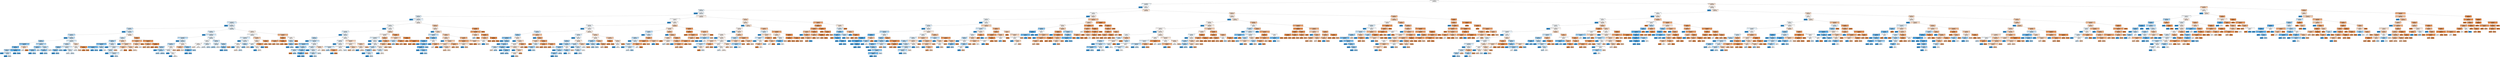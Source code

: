 digraph Tree {
node [shape=box, style="filled", color="black", fontname="helvetica"] ;
edge [fontname="helvetica"] ;
0 [label="Academic_Performance_Decline_1 <= 0.5\ngini = 0.5\nsamples = 8976\nvalue = [4488, 4488]", fillcolor="#ffffff"] ;
1 [label="Academic_Performance_Decline_0 <= 0.5\ngini = 0.499\nsamples = 6377\nvalue = [3046, 3331]", fillcolor="#eef7fd"] ;
0 -> 1 [labeldistance=2.5, labelangle=45, headlabel="True"] ;
2 [label="gini = 0.0\nsamples = 156\nvalue = [0, 156]", fillcolor="#399de5"] ;
1 -> 2 ;
3 [label="Experimentation_1 <= 0.5\ngini = 0.5\nsamples = 6221\nvalue = [3046, 3175]", fillcolor="#f7fbfe"] ;
1 -> 3 ;
4 [label="Experimentation_0 <= 0.5\ngini = 0.497\nsamples = 4555\nvalue = [2116, 2439]", fillcolor="#e5f2fc"] ;
3 -> 4 ;
5 [label="gini = 0.0\nsamples = 109\nvalue = [0, 109]", fillcolor="#399de5"] ;
4 -> 5 ;
6 [label="Financial_Issues_0 <= 0.5\ngini = 0.499\nsamples = 4446\nvalue = [2116, 2330]", fillcolor="#edf6fd"] ;
4 -> 6 ;
7 [label="Financial_Issues_1 <= 0.5\ngini = 0.496\nsamples = 3217\nvalue = [1463, 1754]", fillcolor="#deeffb"] ;
6 -> 7 ;
8 [label="gini = 0.0\nsamples = 77\nvalue = [0, 77]", fillcolor="#399de5"] ;
7 -> 8 ;
9 [label="Physical_Mental_Health_Problems_1 <= 0.5\ngini = 0.498\nsamples = 3140\nvalue = [1463.0, 1677.0]", fillcolor="#e6f2fc"] ;
7 -> 9 ;
10 [label="Physical_Mental_Health_Problems_0 <= 0.5\ngini = 0.494\nsamples = 2254\nvalue = [1002.0, 1252.0]", fillcolor="#d7ebfa"] ;
9 -> 10 ;
11 [label="gini = 0.0\nsamples = 41\nvalue = [0, 41]", fillcolor="#399de5"] ;
10 -> 11 ;
12 [label="Relationship_Strain_1 <= 0.5\ngini = 0.496\nsamples = 2213\nvalue = [1002.0, 1211.0]", fillcolor="#ddeefb"] ;
10 -> 12 ;
13 [label="Relationship_Strain_0 <= 0.5\ngini = 0.486\nsamples = 717\nvalue = [299, 418]", fillcolor="#c7e3f8"] ;
12 -> 13 ;
14 [label="gini = 0.0\nsamples = 21\nvalue = [0, 21]", fillcolor="#399de5"] ;
13 -> 14 ;
15 [label="Withdrawal_Symptoms_1 <= 0.5\ngini = 0.49\nsamples = 696\nvalue = [299, 397]", fillcolor="#cee7f9"] ;
13 -> 15 ;
16 [label="Withdrawal_Symptoms_0 <= 0.5\ngini = 0.477\nsamples = 512\nvalue = [201, 311]", fillcolor="#b9dcf6"] ;
15 -> 16 ;
17 [label="gini = 0.0\nsamples = 22\nvalue = [0, 22]", fillcolor="#399de5"] ;
16 -> 17 ;
18 [label="Legal_Consequences_1 <= 0.5\ngini = 0.484\nsamples = 490\nvalue = [201, 289]", fillcolor="#c3e1f7"] ;
16 -> 18 ;
19 [label="Social_Isolation_0 <= 0.5\ngini = 0.447\nsamples = 178\nvalue = [60.0, 118.0]", fillcolor="#9ecff2"] ;
18 -> 19 ;
20 [label="Denial_and_Resistance_to_Treatment_0 <= 0.5\ngini = 0.398\nsamples = 62\nvalue = [17, 45]", fillcolor="#84c2ef"] ;
19 -> 20 ;
21 [label="Risk_Taking_Behavior_1 <= 0.5\ngini = 0.32\nsamples = 50\nvalue = [10, 40]", fillcolor="#6ab6ec"] ;
20 -> 21 ;
22 [label="Social_Isolation_1 <= 0.5\ngini = 0.459\nsamples = 14\nvalue = [5, 9]", fillcolor="#a7d3f3"] ;
21 -> 22 ;
23 [label="gini = 0.0\nsamples = 2\nvalue = [0, 2]", fillcolor="#399de5"] ;
22 -> 23 ;
24 [label="Legal_Consequences_0 <= 0.5\ngini = 0.486\nsamples = 12\nvalue = [5, 7]", fillcolor="#c6e3f8"] ;
22 -> 24 ;
25 [label="gini = 0.0\nsamples = 1\nvalue = [0, 1]", fillcolor="#399de5"] ;
24 -> 25 ;
26 [label="gini = 0.496\nsamples = 11\nvalue = [5, 6]", fillcolor="#deeffb"] ;
24 -> 26 ;
27 [label="Denial_and_Resistance_to_Treatment_1 <= 0.5\ngini = 0.239\nsamples = 36\nvalue = [5, 31]", fillcolor="#59ade9"] ;
21 -> 27 ;
28 [label="gini = 0.0\nsamples = 8\nvalue = [0, 8]", fillcolor="#399de5"] ;
27 -> 28 ;
29 [label="gini = 0.293\nsamples = 28\nvalue = [5, 23]", fillcolor="#64b2eb"] ;
27 -> 29 ;
30 [label="Risk_Taking_Behavior_0 <= 0.5\ngini = 0.486\nsamples = 12\nvalue = [7, 5]", fillcolor="#f8dbc6"] ;
20 -> 30 ;
31 [label="gini = 0.5\nsamples = 10\nvalue = [5, 5]", fillcolor="#ffffff"] ;
30 -> 31 ;
32 [label="gini = 0.0\nsamples = 2\nvalue = [2, 0]", fillcolor="#e58139"] ;
30 -> 32 ;
33 [label="Denial_and_Resistance_to_Treatment_1 <= 0.5\ngini = 0.467\nsamples = 116\nvalue = [43, 73]", fillcolor="#aed7f4"] ;
19 -> 33 ;
34 [label="Risk_Taking_Behavior_0 <= 0.5\ngini = 0.42\nsamples = 40\nvalue = [12, 28]", fillcolor="#8ec7f0"] ;
33 -> 34 ;
35 [label="Risk_Taking_Behavior_1 <= 0.5\ngini = 0.397\nsamples = 33\nvalue = [9, 24]", fillcolor="#83c2ef"] ;
34 -> 35 ;
36 [label="gini = 0.0\nsamples = 2\nvalue = [0, 2]", fillcolor="#399de5"] ;
35 -> 36 ;
37 [label="gini = 0.412\nsamples = 31\nvalue = [9, 22]", fillcolor="#8ac5f0"] ;
35 -> 37 ;
38 [label="gini = 0.49\nsamples = 7\nvalue = [3, 4]", fillcolor="#cee6f8"] ;
34 -> 38 ;
39 [label="Risk_Taking_Behavior_1 <= 0.5\ngini = 0.483\nsamples = 76\nvalue = [31, 45]", fillcolor="#c1e1f7"] ;
33 -> 39 ;
40 [label="Legal_Consequences_0 <= 0.5\ngini = 0.403\nsamples = 25\nvalue = [7.0, 18.0]", fillcolor="#86c3ef"] ;
39 -> 40 ;
41 [label="gini = 0.0\nsamples = 2\nvalue = [0, 2]", fillcolor="#399de5"] ;
40 -> 41 ;
42 [label="gini = 0.423\nsamples = 23\nvalue = [7, 16]", fillcolor="#90c8f0"] ;
40 -> 42 ;
43 [label="gini = 0.498\nsamples = 51\nvalue = [24, 27]", fillcolor="#e9f4fc"] ;
39 -> 43 ;
44 [label="Denial_and_Resistance_to_Treatment_0 <= 0.5\ngini = 0.495\nsamples = 312\nvalue = [141.0, 171.0]", fillcolor="#dceefa"] ;
18 -> 44 ;
45 [label="Risk_Taking_Behavior_1 <= 0.5\ngini = 0.483\nsamples = 231\nvalue = [94, 137]", fillcolor="#c1e0f7"] ;
44 -> 45 ;
46 [label="Social_Isolation_0 <= 0.5\ngini = 0.408\nsamples = 56\nvalue = [16, 40]", fillcolor="#88c4ef"] ;
45 -> 46 ;
47 [label="Social_Isolation_1 <= 0.5\ngini = 0.375\nsamples = 16\nvalue = [4, 12]", fillcolor="#7bbeee"] ;
46 -> 47 ;
48 [label="gini = 0.0\nsamples = 1\nvalue = [0, 1]", fillcolor="#399de5"] ;
47 -> 48 ;
49 [label="gini = 0.391\nsamples = 15\nvalue = [4, 11]", fillcolor="#81c1ee"] ;
47 -> 49 ;
50 [label="gini = 0.42\nsamples = 40\nvalue = [12, 28]", fillcolor="#8ec7f0"] ;
46 -> 50 ;
51 [label="Denial_and_Resistance_to_Treatment_1 <= 0.5\ngini = 0.494\nsamples = 175\nvalue = [78, 97]", fillcolor="#d8ecfa"] ;
45 -> 51 ;
52 [label="gini = 0.0\nsamples = 2\nvalue = [0, 2]", fillcolor="#399de5"] ;
51 -> 52 ;
53 [label="Social_Isolation_1 <= 0.5\ngini = 0.495\nsamples = 173\nvalue = [78, 95]", fillcolor="#dcedfa"] ;
51 -> 53 ;
54 [label="gini = 0.497\nsamples = 117\nvalue = [54, 63]", fillcolor="#e3f1fb"] ;
53 -> 54 ;
55 [label="gini = 0.49\nsamples = 56\nvalue = [24, 32]", fillcolor="#cee6f8"] ;
53 -> 55 ;
56 [label="Social_Isolation_1 <= 0.5\ngini = 0.487\nsamples = 81\nvalue = [47, 34]", fillcolor="#f8dcc8"] ;
44 -> 56 ;
57 [label="Risk_Taking_Behavior_0 <= 0.5\ngini = 0.5\nsamples = 68\nvalue = [35, 33]", fillcolor="#fef8f4"] ;
56 -> 57 ;
58 [label="gini = 0.499\nsamples = 54\nvalue = [26, 28]", fillcolor="#f1f8fd"] ;
57 -> 58 ;
59 [label="gini = 0.459\nsamples = 14\nvalue = [9, 5]", fillcolor="#f3c7a7"] ;
57 -> 59 ;
60 [label="Risk_Taking_Behavior_1 <= 0.5\ngini = 0.142\nsamples = 13\nvalue = [12, 1]", fillcolor="#e78c49"] ;
56 -> 60 ;
61 [label="gini = 0.0\nsamples = 4\nvalue = [4, 0]", fillcolor="#e58139"] ;
60 -> 61 ;
62 [label="gini = 0.198\nsamples = 9\nvalue = [8, 1]", fillcolor="#e89152"] ;
60 -> 62 ;
63 [label="Legal_Consequences_0 <= 0.5\ngini = 0.498\nsamples = 184\nvalue = [98, 86]", fillcolor="#fcf0e7"] ;
15 -> 63 ;
64 [label="Social_Isolation_1 <= 0.5\ngini = 0.49\nsamples = 137\nvalue = [59.0, 78.0]", fillcolor="#cfe7f9"] ;
63 -> 64 ;
65 [label="Risk_Taking_Behavior_1 <= 0.5\ngini = 0.464\nsamples = 101\nvalue = [37, 64]", fillcolor="#abd6f4"] ;
64 -> 65 ;
66 [label="Denial_and_Resistance_to_Treatment_0 <= 0.5\ngini = 0.375\nsamples = 36\nvalue = [9, 27]", fillcolor="#7bbeee"] ;
65 -> 66 ;
67 [label="Denial_and_Resistance_to_Treatment_1 <= 0.5\ngini = 0.32\nsamples = 25\nvalue = [5, 20]", fillcolor="#6ab6ec"] ;
66 -> 67 ;
68 [label="gini = 0.0\nsamples = 2\nvalue = [0, 2]", fillcolor="#399de5"] ;
67 -> 68 ;
69 [label="gini = 0.34\nsamples = 23\nvalue = [5, 18]", fillcolor="#70b8ec"] ;
67 -> 69 ;
70 [label="Social_Isolation_0 <= 0.5\ngini = 0.463\nsamples = 11\nvalue = [4, 7]", fillcolor="#aad5f4"] ;
66 -> 70 ;
71 [label="gini = 0.0\nsamples = 3\nvalue = [0, 3]", fillcolor="#399de5"] ;
70 -> 71 ;
72 [label="gini = 0.5\nsamples = 8\nvalue = [4, 4]", fillcolor="#ffffff"] ;
70 -> 72 ;
73 [label="Legal_Consequences_1 <= 0.5\ngini = 0.49\nsamples = 65\nvalue = [28, 37]", fillcolor="#cfe7f9"] ;
65 -> 73 ;
74 [label="gini = 0.0\nsamples = 3\nvalue = [0, 3]", fillcolor="#399de5"] ;
73 -> 74 ;
75 [label="Denial_and_Resistance_to_Treatment_0 <= 0.5\ngini = 0.495\nsamples = 62\nvalue = [28, 34]", fillcolor="#dceefa"] ;
73 -> 75 ;
76 [label="Social_Isolation_0 <= 0.5\ngini = 0.486\nsamples = 53\nvalue = [22, 31]", fillcolor="#c6e3f7"] ;
75 -> 76 ;
77 [label="gini = 0.0\nsamples = 1\nvalue = [0, 1]", fillcolor="#399de5"] ;
76 -> 77 ;
78 [label="Denial_and_Resistance_to_Treatment_1 <= 0.5\ngini = 0.488\nsamples = 52\nvalue = [22.0, 30.0]", fillcolor="#cae5f8"] ;
76 -> 78 ;
79 [label="gini = 0.0\nsamples = 1\nvalue = [0, 1]", fillcolor="#399de5"] ;
78 -> 79 ;
80 [label="gini = 0.491\nsamples = 51\nvalue = [22, 29]", fillcolor="#cfe7f9"] ;
78 -> 80 ;
81 [label="gini = 0.444\nsamples = 9\nvalue = [6, 3]", fillcolor="#f2c09c"] ;
75 -> 81 ;
82 [label="Legal_Consequences_1 <= 0.5\ngini = 0.475\nsamples = 36\nvalue = [22, 14]", fillcolor="#f6d1b7"] ;
64 -> 82 ;
83 [label="gini = 0.0\nsamples = 1\nvalue = [0, 1]", fillcolor="#399de5"] ;
82 -> 83 ;
84 [label="Denial_and_Resistance_to_Treatment_1 <= 0.5\ngini = 0.467\nsamples = 35\nvalue = [22, 13]", fillcolor="#f4cbae"] ;
82 -> 84 ;
85 [label="Risk_Taking_Behavior_1 <= 0.5\ngini = 0.444\nsamples = 9\nvalue = [6, 3]", fillcolor="#f2c09c"] ;
84 -> 85 ;
86 [label="gini = 0.5\nsamples = 6\nvalue = [3, 3]", fillcolor="#ffffff"] ;
85 -> 86 ;
87 [label="gini = 0.0\nsamples = 3\nvalue = [3, 0]", fillcolor="#e58139"] ;
85 -> 87 ;
88 [label="Risk_Taking_Behavior_1 <= 0.5\ngini = 0.473\nsamples = 26\nvalue = [16, 10]", fillcolor="#f5d0b5"] ;
84 -> 88 ;
89 [label="gini = 0.0\nsamples = 3\nvalue = [3, 0]", fillcolor="#e58139"] ;
88 -> 89 ;
90 [label="gini = 0.491\nsamples = 23\nvalue = [13.0, 10.0]", fillcolor="#f9e2d1"] ;
88 -> 90 ;
91 [label="Social_Isolation_0 <= 0.5\ngini = 0.282\nsamples = 47\nvalue = [39, 8]", fillcolor="#ea9b62"] ;
63 -> 91 ;
92 [label="Denial_and_Resistance_to_Treatment_0 <= 0.5\ngini = 0.375\nsamples = 16\nvalue = [12, 4]", fillcolor="#eeab7b"] ;
91 -> 92 ;
93 [label="Risk_Taking_Behavior_0 <= 0.5\ngini = 0.444\nsamples = 12\nvalue = [8, 4]", fillcolor="#f2c09c"] ;
92 -> 93 ;
94 [label="gini = 0.42\nsamples = 10\nvalue = [7, 3]", fillcolor="#f0b78e"] ;
93 -> 94 ;
95 [label="gini = 0.5\nsamples = 2\nvalue = [1, 1]", fillcolor="#ffffff"] ;
93 -> 95 ;
96 [label="gini = 0.0\nsamples = 4\nvalue = [4, 0]", fillcolor="#e58139"] ;
92 -> 96 ;
97 [label="Denial_and_Resistance_to_Treatment_1 <= 0.5\ngini = 0.225\nsamples = 31\nvalue = [27, 4]", fillcolor="#e99456"] ;
91 -> 97 ;
98 [label="Risk_Taking_Behavior_0 <= 0.5\ngini = 0.355\nsamples = 13\nvalue = [10, 3]", fillcolor="#eda774"] ;
97 -> 98 ;
99 [label="gini = 0.346\nsamples = 9\nvalue = [7, 2]", fillcolor="#eca572"] ;
98 -> 99 ;
100 [label="gini = 0.375\nsamples = 4\nvalue = [3, 1]", fillcolor="#eeab7b"] ;
98 -> 100 ;
101 [label="Risk_Taking_Behavior_1 <= 0.5\ngini = 0.105\nsamples = 18\nvalue = [17, 1]", fillcolor="#e78845"] ;
97 -> 101 ;
102 [label="gini = 0.0\nsamples = 6\nvalue = [6, 0]", fillcolor="#e58139"] ;
101 -> 102 ;
103 [label="gini = 0.153\nsamples = 12\nvalue = [11, 1]", fillcolor="#e78c4b"] ;
101 -> 103 ;
104 [label="Legal_Consequences_0 <= 0.5\ngini = 0.498\nsamples = 1496\nvalue = [703.0, 793.0]", fillcolor="#e9f4fc"] ;
12 -> 104 ;
105 [label="Legal_Consequences_1 <= 0.5\ngini = 0.494\nsamples = 1088\nvalue = [482, 606]", fillcolor="#d6ebfa"] ;
104 -> 105 ;
106 [label="gini = 0.0\nsamples = 7\nvalue = [0, 7]", fillcolor="#399de5"] ;
105 -> 106 ;
107 [label="Denial_and_Resistance_to_Treatment_1 <= 0.5\ngini = 0.494\nsamples = 1081\nvalue = [482, 599]", fillcolor="#d8ecfa"] ;
105 -> 107 ;
108 [label="Denial_and_Resistance_to_Treatment_0 <= 0.5\ngini = 0.482\nsamples = 359\nvalue = [145, 214]", fillcolor="#bfdff7"] ;
107 -> 108 ;
109 [label="gini = 0.0\nsamples = 7\nvalue = [0, 7]", fillcolor="#399de5"] ;
108 -> 109 ;
110 [label="Social_Isolation_1 <= 0.5\ngini = 0.484\nsamples = 352\nvalue = [145.0, 207.0]", fillcolor="#c4e2f7"] ;
108 -> 110 ;
111 [label="Withdrawal_Symptoms_1 <= 0.5\ngini = 0.473\nsamples = 279\nvalue = [107, 172]", fillcolor="#b4daf5"] ;
110 -> 111 ;
112 [label="Social_Isolation_0 <= 0.5\ngini = 0.451\nsamples = 215\nvalue = [74, 141]", fillcolor="#a1d0f3"] ;
111 -> 112 ;
113 [label="gini = 0.0\nsamples = 3\nvalue = [0, 3]", fillcolor="#399de5"] ;
112 -> 113 ;
114 [label="Risk_Taking_Behavior_1 <= 0.5\ngini = 0.454\nsamples = 212\nvalue = [74, 138]", fillcolor="#a3d2f3"] ;
112 -> 114 ;
115 [label="gini = 0.457\nsamples = 65\nvalue = [23, 42]", fillcolor="#a5d3f3"] ;
114 -> 115 ;
116 [label="gini = 0.453\nsamples = 147\nvalue = [51.0, 96.0]", fillcolor="#a2d1f3"] ;
114 -> 116 ;
117 [label="Risk_Taking_Behavior_0 <= 0.5\ngini = 0.5\nsamples = 64\nvalue = [33, 31]", fillcolor="#fdf7f3"] ;
111 -> 117 ;
118 [label="Risk_Taking_Behavior_1 <= 0.5\ngini = 0.499\nsamples = 50\nvalue = [24, 26]", fillcolor="#f0f7fd"] ;
117 -> 118 ;
119 [label="gini = 0.0\nsamples = 2\nvalue = [0, 2]", fillcolor="#399de5"] ;
118 -> 119 ;
120 [label="Social_Isolation_0 <= 0.5\ngini = 0.5\nsamples = 48\nvalue = [24, 24]", fillcolor="#ffffff"] ;
118 -> 120 ;
121 [label="gini = 0.0\nsamples = 1\nvalue = [0, 1]", fillcolor="#399de5"] ;
120 -> 121 ;
122 [label="gini = 0.5\nsamples = 47\nvalue = [24.0, 23.0]", fillcolor="#fefaf7"] ;
120 -> 122 ;
123 [label="gini = 0.459\nsamples = 14\nvalue = [9, 5]", fillcolor="#f3c7a7"] ;
117 -> 123 ;
124 [label="Withdrawal_Symptoms_1 <= 0.5\ngini = 0.499\nsamples = 73\nvalue = [38, 35]", fillcolor="#fdf5ef"] ;
110 -> 124 ;
125 [label="Risk_Taking_Behavior_0 <= 0.5\ngini = 0.439\nsamples = 43\nvalue = [29.0, 14.0]", fillcolor="#f2be99"] ;
124 -> 125 ;
126 [label="gini = 0.375\nsamples = 28\nvalue = [21, 7]", fillcolor="#eeab7b"] ;
125 -> 126 ;
127 [label="gini = 0.498\nsamples = 15\nvalue = [8, 7]", fillcolor="#fcefe6"] ;
125 -> 127 ;
128 [label="Risk_Taking_Behavior_1 <= 0.5\ngini = 0.42\nsamples = 30\nvalue = [9, 21]", fillcolor="#8ec7f0"] ;
124 -> 128 ;
129 [label="Risk_Taking_Behavior_0 <= 0.5\ngini = 0.245\nsamples = 7\nvalue = [1, 6]", fillcolor="#5aade9"] ;
128 -> 129 ;
130 [label="gini = 0.0\nsamples = 2\nvalue = [0, 2]", fillcolor="#399de5"] ;
129 -> 130 ;
131 [label="gini = 0.32\nsamples = 5\nvalue = [1, 4]", fillcolor="#6ab6ec"] ;
129 -> 131 ;
132 [label="gini = 0.454\nsamples = 23\nvalue = [8, 15]", fillcolor="#a3d1f3"] ;
128 -> 132 ;
133 [label="Withdrawal_Symptoms_1 <= 0.5\ngini = 0.498\nsamples = 722\nvalue = [337, 385]", fillcolor="#e6f3fc"] ;
107 -> 133 ;
134 [label="Social_Isolation_1 <= 0.5\ngini = 0.5\nsamples = 497\nvalue = [243, 254]", fillcolor="#f6fbfe"] ;
133 -> 134 ;
135 [label="Risk_Taking_Behavior_1 <= 0.5\ngini = 0.5\nsamples = 330\nvalue = [168.0, 162.0]", fillcolor="#fefaf8"] ;
134 -> 135 ;
136 [label="gini = 0.498\nsamples = 94\nvalue = [50, 44]", fillcolor="#fcf0e7"] ;
135 -> 136 ;
137 [label="gini = 0.5\nsamples = 236\nvalue = [118, 118]", fillcolor="#ffffff"] ;
135 -> 137 ;
138 [label="Risk_Taking_Behavior_0 <= 0.5\ngini = 0.495\nsamples = 167\nvalue = [75, 92]", fillcolor="#daedfa"] ;
134 -> 138 ;
139 [label="gini = 0.498\nsamples = 116\nvalue = [54.0, 62.0]", fillcolor="#e5f2fc"] ;
138 -> 139 ;
140 [label="gini = 0.484\nsamples = 51\nvalue = [21, 30]", fillcolor="#c4e2f7"] ;
138 -> 140 ;
141 [label="Risk_Taking_Behavior_0 <= 0.5\ngini = 0.486\nsamples = 225\nvalue = [94, 131]", fillcolor="#c7e3f8"] ;
133 -> 141 ;
142 [label="Social_Isolation_0 <= 0.5\ngini = 0.493\nsamples = 159\nvalue = [70, 89]", fillcolor="#d5eaf9"] ;
141 -> 142 ;
143 [label="gini = 0.453\nsamples = 49\nvalue = [17.0, 32.0]", fillcolor="#a2d1f3"] ;
142 -> 143 ;
144 [label="gini = 0.499\nsamples = 110\nvalue = [53, 57]", fillcolor="#f1f8fd"] ;
142 -> 144 ;
145 [label="Social_Isolation_1 <= 0.5\ngini = 0.463\nsamples = 66\nvalue = [24, 42]", fillcolor="#aad5f4"] ;
141 -> 145 ;
146 [label="Social_Isolation_0 <= 0.5\ngini = 0.38\nsamples = 51\nvalue = [13, 38]", fillcolor="#7dbfee"] ;
145 -> 146 ;
147 [label="gini = 0.0\nsamples = 3\nvalue = [0, 3]", fillcolor="#399de5"] ;
146 -> 147 ;
148 [label="gini = 0.395\nsamples = 48\nvalue = [13, 35]", fillcolor="#83c1ef"] ;
146 -> 148 ;
149 [label="gini = 0.391\nsamples = 15\nvalue = [11, 4]", fillcolor="#eeaf81"] ;
145 -> 149 ;
150 [label="Risk_Taking_Behavior_0 <= 0.5\ngini = 0.497\nsamples = 408\nvalue = [221.0, 187.0]", fillcolor="#fbece1"] ;
104 -> 150 ;
151 [label="Denial_and_Resistance_to_Treatment_0 <= 0.5\ngini = 0.5\nsamples = 313\nvalue = [153, 160]", fillcolor="#f6fbfe"] ;
150 -> 151 ;
152 [label="Denial_and_Resistance_to_Treatment_1 <= 0.5\ngini = 0.494\nsamples = 240\nvalue = [107, 133]", fillcolor="#d8ecfa"] ;
151 -> 152 ;
153 [label="gini = 0.0\nsamples = 5\nvalue = [0, 5]", fillcolor="#399de5"] ;
152 -> 153 ;
154 [label="Withdrawal_Symptoms_1 <= 0.5\ngini = 0.496\nsamples = 235\nvalue = [107, 128]", fillcolor="#dfeffb"] ;
152 -> 154 ;
155 [label="Risk_Taking_Behavior_1 <= 0.5\ngini = 0.5\nsamples = 138\nvalue = [70, 68]", fillcolor="#fefbf9"] ;
154 -> 155 ;
156 [label="gini = 0.0\nsamples = 2\nvalue = [0, 2]", fillcolor="#399de5"] ;
155 -> 156 ;
157 [label="Social_Isolation_1 <= 0.5\ngini = 0.5\nsamples = 136\nvalue = [70, 66]", fillcolor="#fef8f4"] ;
155 -> 157 ;
158 [label="gini = 0.496\nsamples = 103\nvalue = [56, 47]", fillcolor="#fbebdf"] ;
157 -> 158 ;
159 [label="gini = 0.489\nsamples = 33\nvalue = [14, 19]", fillcolor="#cbe5f8"] ;
157 -> 159 ;
160 [label="Social_Isolation_1 <= 0.5\ngini = 0.472\nsamples = 97\nvalue = [37, 60]", fillcolor="#b3d9f5"] ;
154 -> 160 ;
161 [label="gini = 0.388\nsamples = 57\nvalue = [15, 42]", fillcolor="#80c0ee"] ;
160 -> 161 ;
162 [label="gini = 0.495\nsamples = 40\nvalue = [22, 18]", fillcolor="#fae8db"] ;
160 -> 162 ;
163 [label="Withdrawal_Symptoms_1 <= 0.5\ngini = 0.466\nsamples = 73\nvalue = [46, 27]", fillcolor="#f4cbad"] ;
151 -> 163 ;
164 [label="Social_Isolation_1 <= 0.5\ngini = 0.494\nsamples = 54\nvalue = [30, 24]", fillcolor="#fae6d7"] ;
163 -> 164 ;
165 [label="Withdrawal_Symptoms_0 <= 0.5\ngini = 0.5\nsamples = 43\nvalue = [21, 22]", fillcolor="#f6fbfe"] ;
164 -> 165 ;
166 [label="gini = 0.0\nsamples = 2\nvalue = [0, 2]", fillcolor="#399de5"] ;
165 -> 166 ;
167 [label="Social_Isolation_0 <= 0.5\ngini = 0.5\nsamples = 41\nvalue = [21, 20]", fillcolor="#fef9f6"] ;
165 -> 167 ;
168 [label="gini = 0.0\nsamples = 1\nvalue = [0, 1]", fillcolor="#399de5"] ;
167 -> 168 ;
169 [label="gini = 0.499\nsamples = 40\nvalue = [21, 19]", fillcolor="#fdf3ec"] ;
167 -> 169 ;
170 [label="Risk_Taking_Behavior_1 <= 0.5\ngini = 0.298\nsamples = 11\nvalue = [9, 2]", fillcolor="#eb9d65"] ;
164 -> 170 ;
171 [label="gini = 0.0\nsamples = 1\nvalue = [0, 1]", fillcolor="#399de5"] ;
170 -> 171 ;
172 [label="gini = 0.18\nsamples = 10\nvalue = [9, 1]", fillcolor="#e88f4f"] ;
170 -> 172 ;
173 [label="Social_Isolation_1 <= 0.5\ngini = 0.266\nsamples = 19\nvalue = [16, 3]", fillcolor="#ea995e"] ;
163 -> 173 ;
174 [label="gini = 0.26\nsamples = 13\nvalue = [11, 2]", fillcolor="#ea985d"] ;
173 -> 174 ;
175 [label="gini = 0.278\nsamples = 6\nvalue = [5, 1]", fillcolor="#ea9a61"] ;
173 -> 175 ;
176 [label="Denial_and_Resistance_to_Treatment_0 <= 0.5\ngini = 0.407\nsamples = 95\nvalue = [68, 27]", fillcolor="#efb388"] ;
150 -> 176 ;
177 [label="Social_Isolation_0 <= 0.5\ngini = 0.226\nsamples = 54\nvalue = [47, 7]", fillcolor="#e99456"] ;
176 -> 177 ;
178 [label="Withdrawal_Symptoms_0 <= 0.5\ngini = 0.346\nsamples = 18\nvalue = [14, 4]", fillcolor="#eca572"] ;
177 -> 178 ;
179 [label="gini = 0.245\nsamples = 7\nvalue = [6, 1]", fillcolor="#e9965a"] ;
178 -> 179 ;
180 [label="gini = 0.397\nsamples = 11\nvalue = [8, 3]", fillcolor="#efb083"] ;
178 -> 180 ;
181 [label="Withdrawal_Symptoms_1 <= 0.5\ngini = 0.153\nsamples = 36\nvalue = [33, 3]", fillcolor="#e78c4b"] ;
177 -> 181 ;
182 [label="gini = 0.191\nsamples = 28\nvalue = [25, 3]", fillcolor="#e89051"] ;
181 -> 182 ;
183 [label="gini = 0.0\nsamples = 8\nvalue = [8, 0]", fillcolor="#e58139"] ;
181 -> 183 ;
184 [label="Withdrawal_Symptoms_1 <= 0.5\ngini = 0.5\nsamples = 41\nvalue = [21, 20]", fillcolor="#fef9f6"] ;
176 -> 184 ;
185 [label="Social_Isolation_1 <= 0.5\ngini = 0.478\nsamples = 33\nvalue = [13, 20]", fillcolor="#baddf6"] ;
184 -> 185 ;
186 [label="Social_Isolation_0 <= 0.5\ngini = 0.417\nsamples = 27\nvalue = [8, 19]", fillcolor="#8cc6f0"] ;
185 -> 186 ;
187 [label="gini = 0.0\nsamples = 3\nvalue = [0, 3]", fillcolor="#399de5"] ;
186 -> 187 ;
188 [label="gini = 0.444\nsamples = 24\nvalue = [8, 16]", fillcolor="#9ccef2"] ;
186 -> 188 ;
189 [label="gini = 0.278\nsamples = 6\nvalue = [5, 1]", fillcolor="#ea9a61"] ;
185 -> 189 ;
190 [label="gini = 0.0\nsamples = 8\nvalue = [8, 0]", fillcolor="#e58139"] ;
184 -> 190 ;
191 [label="Relationship_Strain_0 <= 0.5\ngini = 0.499\nsamples = 886\nvalue = [461, 425]", fillcolor="#fdf5f0"] ;
9 -> 191 ;
192 [label="Relationship_Strain_1 <= 0.5\ngini = 0.499\nsamples = 701\nvalue = [339.0, 362.0]", fillcolor="#f2f9fd"] ;
191 -> 192 ;
193 [label="gini = 0.0\nsamples = 18\nvalue = [0, 18]", fillcolor="#399de5"] ;
192 -> 193 ;
194 [label="Withdrawal_Symptoms_1 <= 0.5\ngini = 0.5\nsamples = 683\nvalue = [339, 344]", fillcolor="#fcfeff"] ;
192 -> 194 ;
195 [label="Withdrawal_Symptoms_0 <= 0.5\ngini = 0.496\nsamples = 493\nvalue = [225, 268]", fillcolor="#dfeffb"] ;
194 -> 195 ;
196 [label="gini = 0.0\nsamples = 7\nvalue = [0, 7]", fillcolor="#399de5"] ;
195 -> 196 ;
197 [label="Social_Isolation_0 <= 0.5\ngini = 0.497\nsamples = 486\nvalue = [225, 261]", fillcolor="#e4f1fb"] ;
195 -> 197 ;
198 [label="Social_Isolation_1 <= 0.5\ngini = 0.478\nsamples = 159\nvalue = [63.0, 96.0]", fillcolor="#bbddf6"] ;
197 -> 198 ;
199 [label="gini = 0.0\nsamples = 9\nvalue = [0, 9]", fillcolor="#399de5"] ;
198 -> 199 ;
200 [label="Denial_and_Resistance_to_Treatment_1 <= 0.5\ngini = 0.487\nsamples = 150\nvalue = [63, 87]", fillcolor="#c8e4f8"] ;
198 -> 200 ;
201 [label="Denial_and_Resistance_to_Treatment_0 <= 0.5\ngini = 0.418\nsamples = 47\nvalue = [14, 33]", fillcolor="#8dc7f0"] ;
200 -> 201 ;
202 [label="gini = 0.0\nsamples = 7\nvalue = [0, 7]", fillcolor="#399de5"] ;
201 -> 202 ;
203 [label="Risk_Taking_Behavior_0 <= 0.5\ngini = 0.455\nsamples = 40\nvalue = [14, 26]", fillcolor="#a4d2f3"] ;
201 -> 203 ;
204 [label="Legal_Consequences_1 <= 0.5\ngini = 0.483\nsamples = 22\nvalue = [9, 13]", fillcolor="#c2e1f7"] ;
203 -> 204 ;
205 [label="gini = 0.0\nsamples = 3\nvalue = [3, 0]", fillcolor="#e58139"] ;
204 -> 205 ;
206 [label="gini = 0.432\nsamples = 19\nvalue = [6, 13]", fillcolor="#94caf1"] ;
204 -> 206 ;
207 [label="Legal_Consequences_1 <= 0.5\ngini = 0.401\nsamples = 18\nvalue = [5, 13]", fillcolor="#85c3ef"] ;
203 -> 207 ;
208 [label="Legal_Consequences_0 <= 0.5\ngini = 0.245\nsamples = 14\nvalue = [2, 12]", fillcolor="#5aade9"] ;
207 -> 208 ;
209 [label="gini = 0.0\nsamples = 3\nvalue = [0, 3]", fillcolor="#399de5"] ;
208 -> 209 ;
210 [label="gini = 0.298\nsamples = 11\nvalue = [2, 9]", fillcolor="#65b3eb"] ;
208 -> 210 ;
211 [label="gini = 0.375\nsamples = 4\nvalue = [3, 1]", fillcolor="#eeab7b"] ;
207 -> 211 ;
212 [label="Legal_Consequences_0 <= 0.5\ngini = 0.499\nsamples = 103\nvalue = [49, 54]", fillcolor="#edf6fd"] ;
200 -> 212 ;
213 [label="Legal_Consequences_1 <= 0.5\ngini = 0.491\nsamples = 74\nvalue = [32, 42]", fillcolor="#d0e8f9"] ;
212 -> 213 ;
214 [label="gini = 0.0\nsamples = 1\nvalue = [0, 1]", fillcolor="#399de5"] ;
213 -> 214 ;
215 [label="Risk_Taking_Behavior_1 <= 0.5\ngini = 0.492\nsamples = 73\nvalue = [32, 41]", fillcolor="#d4e9f9"] ;
213 -> 215 ;
216 [label="Risk_Taking_Behavior_0 <= 0.5\ngini = 0.48\nsamples = 15\nvalue = [6, 9]", fillcolor="#bddef6"] ;
215 -> 216 ;
217 [label="gini = 0.0\nsamples = 1\nvalue = [0, 1]", fillcolor="#399de5"] ;
216 -> 217 ;
218 [label="gini = 0.49\nsamples = 14\nvalue = [6, 8]", fillcolor="#cee6f8"] ;
216 -> 218 ;
219 [label="gini = 0.495\nsamples = 58\nvalue = [26, 32]", fillcolor="#daedfa"] ;
215 -> 219 ;
220 [label="Risk_Taking_Behavior_1 <= 0.5\ngini = 0.485\nsamples = 29\nvalue = [17, 12]", fillcolor="#f7dac5"] ;
212 -> 220 ;
221 [label="gini = 0.5\nsamples = 4\nvalue = [2, 2]", fillcolor="#ffffff"] ;
220 -> 221 ;
222 [label="gini = 0.48\nsamples = 25\nvalue = [15, 10]", fillcolor="#f6d5bd"] ;
220 -> 222 ;
223 [label="Legal_Consequences_0 <= 0.5\ngini = 0.5\nsamples = 327\nvalue = [162, 165]", fillcolor="#fbfdff"] ;
197 -> 223 ;
224 [label="Legal_Consequences_1 <= 0.5\ngini = 0.498\nsamples = 256\nvalue = [120, 136]", fillcolor="#e8f3fc"] ;
223 -> 224 ;
225 [label="gini = 0.0\nsamples = 7\nvalue = [0, 7]", fillcolor="#399de5"] ;
224 -> 225 ;
226 [label="Risk_Taking_Behavior_1 <= 0.5\ngini = 0.499\nsamples = 249\nvalue = [120, 129]", fillcolor="#f1f8fd"] ;
224 -> 226 ;
227 [label="Denial_and_Resistance_to_Treatment_0 <= 0.5\ngini = 0.493\nsamples = 66\nvalue = [29, 37]", fillcolor="#d4eaf9"] ;
226 -> 227 ;
228 [label="gini = 0.469\nsamples = 56\nvalue = [21, 35]", fillcolor="#b0d8f5"] ;
227 -> 228 ;
229 [label="Risk_Taking_Behavior_0 <= 0.5\ngini = 0.32\nsamples = 10\nvalue = [8, 2]", fillcolor="#eca06a"] ;
227 -> 229 ;
230 [label="gini = 0.0\nsamples = 1\nvalue = [0, 1]", fillcolor="#399de5"] ;
229 -> 230 ;
231 [label="gini = 0.198\nsamples = 9\nvalue = [8, 1]", fillcolor="#e89152"] ;
229 -> 231 ;
232 [label="Denial_and_Resistance_to_Treatment_0 <= 0.5\ngini = 0.5\nsamples = 183\nvalue = [91, 92]", fillcolor="#fdfeff"] ;
226 -> 232 ;
233 [label="gini = 0.499\nsamples = 112\nvalue = [58.0, 54.0]", fillcolor="#fdf6f1"] ;
232 -> 233 ;
234 [label="gini = 0.498\nsamples = 71\nvalue = [33, 38]", fillcolor="#e5f2fc"] ;
232 -> 234 ;
235 [label="Denial_and_Resistance_to_Treatment_1 <= 0.5\ngini = 0.483\nsamples = 71\nvalue = [42, 29]", fillcolor="#f7d8c2"] ;
223 -> 235 ;
236 [label="Denial_and_Resistance_to_Treatment_0 <= 0.5\ngini = 0.497\nsamples = 24\nvalue = [13, 11]", fillcolor="#fbece1"] ;
235 -> 236 ;
237 [label="gini = 0.0\nsamples = 3\nvalue = [0, 3]", fillcolor="#399de5"] ;
236 -> 237 ;
238 [label="Risk_Taking_Behavior_0 <= 0.5\ngini = 0.472\nsamples = 21\nvalue = [13, 8]", fillcolor="#f5cfb3"] ;
236 -> 238 ;
239 [label="gini = 0.444\nsamples = 12\nvalue = [8, 4]", fillcolor="#f2c09c"] ;
238 -> 239 ;
240 [label="gini = 0.494\nsamples = 9\nvalue = [5, 4]", fillcolor="#fae6d7"] ;
238 -> 240 ;
241 [label="Risk_Taking_Behavior_0 <= 0.5\ngini = 0.473\nsamples = 47\nvalue = [29, 18]", fillcolor="#f5cfb4"] ;
235 -> 241 ;
242 [label="Risk_Taking_Behavior_1 <= 0.5\ngini = 0.494\nsamples = 27\nvalue = [15, 12]", fillcolor="#fae6d7"] ;
241 -> 242 ;
243 [label="gini = 0.0\nsamples = 1\nvalue = [0, 1]", fillcolor="#399de5"] ;
242 -> 243 ;
244 [label="gini = 0.488\nsamples = 26\nvalue = [15.0, 11.0]", fillcolor="#f8ddca"] ;
242 -> 244 ;
245 [label="gini = 0.42\nsamples = 20\nvalue = [14, 6]", fillcolor="#f0b78e"] ;
241 -> 245 ;
246 [label="Social_Isolation_1 <= 0.5\ngini = 0.48\nsamples = 190\nvalue = [114, 76]", fillcolor="#f6d5bd"] ;
194 -> 246 ;
247 [label="Denial_and_Resistance_to_Treatment_0 <= 0.5\ngini = 0.499\nsamples = 143\nvalue = [75, 68]", fillcolor="#fdf3ed"] ;
246 -> 247 ;
248 [label="Denial_and_Resistance_to_Treatment_1 <= 0.5\ngini = 0.496\nsamples = 107\nvalue = [49.0, 58.0]", fillcolor="#e0f0fb"] ;
247 -> 248 ;
249 [label="gini = 0.0\nsamples = 4\nvalue = [0, 4]", fillcolor="#399de5"] ;
248 -> 249 ;
250 [label="Social_Isolation_0 <= 0.5\ngini = 0.499\nsamples = 103\nvalue = [49, 54]", fillcolor="#edf6fd"] ;
248 -> 250 ;
251 [label="gini = 0.0\nsamples = 2\nvalue = [0, 2]", fillcolor="#399de5"] ;
250 -> 251 ;
252 [label="Risk_Taking_Behavior_1 <= 0.5\ngini = 0.5\nsamples = 101\nvalue = [49, 52]", fillcolor="#f4f9fe"] ;
250 -> 252 ;
253 [label="Legal_Consequences_0 <= 0.5\ngini = 0.482\nsamples = 37\nvalue = [15, 22]", fillcolor="#c0e0f7"] ;
252 -> 253 ;
254 [label="Legal_Consequences_1 <= 0.5\ngini = 0.436\nsamples = 28\nvalue = [9, 19]", fillcolor="#97cbf1"] ;
253 -> 254 ;
255 [label="gini = 0.0\nsamples = 7\nvalue = [0, 7]", fillcolor="#399de5"] ;
254 -> 255 ;
256 [label="Risk_Taking_Behavior_0 <= 0.5\ngini = 0.49\nsamples = 21\nvalue = [9, 12]", fillcolor="#cee6f8"] ;
254 -> 256 ;
257 [label="gini = 0.0\nsamples = 1\nvalue = [0, 1]", fillcolor="#399de5"] ;
256 -> 257 ;
258 [label="gini = 0.495\nsamples = 20\nvalue = [9, 11]", fillcolor="#dbedfa"] ;
256 -> 258 ;
259 [label="gini = 0.444\nsamples = 9\nvalue = [6, 3]", fillcolor="#f2c09c"] ;
253 -> 259 ;
260 [label="Legal_Consequences_1 <= 0.5\ngini = 0.498\nsamples = 64\nvalue = [34, 30]", fillcolor="#fcf0e8"] ;
252 -> 260 ;
261 [label="Legal_Consequences_0 <= 0.5\ngini = 0.493\nsamples = 25\nvalue = [11.0, 14.0]", fillcolor="#d5eaf9"] ;
260 -> 261 ;
262 [label="gini = 0.0\nsamples = 4\nvalue = [0, 4]", fillcolor="#399de5"] ;
261 -> 262 ;
263 [label="gini = 0.499\nsamples = 21\nvalue = [11, 10]", fillcolor="#fdf4ed"] ;
261 -> 263 ;
264 [label="gini = 0.484\nsamples = 39\nvalue = [23, 16]", fillcolor="#f7d9c3"] ;
260 -> 264 ;
265 [label="Social_Isolation_0 <= 0.5\ngini = 0.401\nsamples = 36\nvalue = [26, 10]", fillcolor="#efb185"] ;
247 -> 265 ;
266 [label="gini = 0.0\nsamples = 3\nvalue = [0, 3]", fillcolor="#399de5"] ;
265 -> 266 ;
267 [label="Risk_Taking_Behavior_0 <= 0.5\ngini = 0.334\nsamples = 33\nvalue = [26, 7]", fillcolor="#eca36e"] ;
265 -> 267 ;
268 [label="Legal_Consequences_1 <= 0.5\ngini = 0.423\nsamples = 23\nvalue = [16, 7]", fillcolor="#f0b890"] ;
267 -> 268 ;
269 [label="gini = 0.42\nsamples = 10\nvalue = [7, 3]", fillcolor="#f0b78e"] ;
268 -> 269 ;
270 [label="gini = 0.426\nsamples = 13\nvalue = [9, 4]", fillcolor="#f1b991"] ;
268 -> 270 ;
271 [label="gini = 0.0\nsamples = 10\nvalue = [10, 0]", fillcolor="#e58139"] ;
267 -> 271 ;
272 [label="Legal_Consequences_1 <= 0.5\ngini = 0.282\nsamples = 47\nvalue = [39, 8]", fillcolor="#ea9b62"] ;
246 -> 272 ;
273 [label="Denial_and_Resistance_to_Treatment_1 <= 0.5\ngini = 0.475\nsamples = 18\nvalue = [11, 7]", fillcolor="#f6d1b7"] ;
272 -> 273 ;
274 [label="Risk_Taking_Behavior_0 <= 0.5\ngini = 0.48\nsamples = 10\nvalue = [4, 6]", fillcolor="#bddef6"] ;
273 -> 274 ;
275 [label="gini = 0.444\nsamples = 9\nvalue = [3, 6]", fillcolor="#9ccef2"] ;
274 -> 275 ;
276 [label="gini = 0.0\nsamples = 1\nvalue = [1, 0]", fillcolor="#e58139"] ;
274 -> 276 ;
277 [label="Risk_Taking_Behavior_1 <= 0.5\ngini = 0.219\nsamples = 8\nvalue = [7, 1]", fillcolor="#e99355"] ;
273 -> 277 ;
278 [label="gini = 0.375\nsamples = 4\nvalue = [3, 1]", fillcolor="#eeab7b"] ;
277 -> 278 ;
279 [label="gini = 0.0\nsamples = 4\nvalue = [4, 0]", fillcolor="#e58139"] ;
277 -> 279 ;
280 [label="Risk_Taking_Behavior_1 <= 0.5\ngini = 0.067\nsamples = 29\nvalue = [28, 1]", fillcolor="#e68640"] ;
272 -> 280 ;
281 [label="gini = 0.0\nsamples = 8\nvalue = [8, 0]", fillcolor="#e58139"] ;
280 -> 281 ;
282 [label="Denial_and_Resistance_to_Treatment_0 <= 0.5\ngini = 0.091\nsamples = 21\nvalue = [20, 1]", fillcolor="#e68743"] ;
280 -> 282 ;
283 [label="gini = 0.111\nsamples = 17\nvalue = [16, 1]", fillcolor="#e78945"] ;
282 -> 283 ;
284 [label="gini = 0.0\nsamples = 4\nvalue = [4, 0]", fillcolor="#e58139"] ;
282 -> 284 ;
285 [label="Social_Isolation_1 <= 0.5\ngini = 0.449\nsamples = 185\nvalue = [122, 63]", fillcolor="#f2c29f"] ;
191 -> 285 ;
286 [label="Social_Isolation_0 <= 0.5\ngini = 0.495\nsamples = 120\nvalue = [66, 54]", fillcolor="#fae8db"] ;
285 -> 286 ;
287 [label="gini = 0.0\nsamples = 6\nvalue = [0, 6]", fillcolor="#399de5"] ;
286 -> 287 ;
288 [label="Legal_Consequences_1 <= 0.5\ngini = 0.488\nsamples = 114\nvalue = [66, 48]", fillcolor="#f8ddc9"] ;
286 -> 288 ;
289 [label="Denial_and_Resistance_to_Treatment_1 <= 0.5\ngini = 0.482\nsamples = 32\nvalue = [13, 19]", fillcolor="#c0e0f7"] ;
288 -> 289 ;
290 [label="gini = 0.0\nsamples = 7\nvalue = [7, 0]", fillcolor="#e58139"] ;
289 -> 290 ;
291 [label="Risk_Taking_Behavior_0 <= 0.5\ngini = 0.365\nsamples = 25\nvalue = [6, 19]", fillcolor="#78bced"] ;
289 -> 291 ;
292 [label="Legal_Consequences_0 <= 0.5\ngini = 0.266\nsamples = 19\nvalue = [3, 16]", fillcolor="#5eafea"] ;
291 -> 292 ;
293 [label="gini = 0.0\nsamples = 4\nvalue = [0, 4]", fillcolor="#399de5"] ;
292 -> 293 ;
294 [label="Withdrawal_Symptoms_0 <= 0.5\ngini = 0.32\nsamples = 15\nvalue = [3, 12]", fillcolor="#6ab6ec"] ;
292 -> 294 ;
295 [label="Withdrawal_Symptoms_1 <= 0.5\ngini = 0.245\nsamples = 7\nvalue = [1, 6]", fillcolor="#5aade9"] ;
294 -> 295 ;
296 [label="gini = 0.0\nsamples = 3\nvalue = [0, 3]", fillcolor="#399de5"] ;
295 -> 296 ;
297 [label="Risk_Taking_Behavior_1 <= 0.5\ngini = 0.375\nsamples = 4\nvalue = [1, 3]", fillcolor="#7bbeee"] ;
295 -> 297 ;
298 [label="gini = 0.0\nsamples = 1\nvalue = [0, 1]", fillcolor="#399de5"] ;
297 -> 298 ;
299 [label="gini = 0.444\nsamples = 3\nvalue = [1, 2]", fillcolor="#9ccef2"] ;
297 -> 299 ;
300 [label="gini = 0.375\nsamples = 8\nvalue = [2, 6]", fillcolor="#7bbeee"] ;
294 -> 300 ;
301 [label="Legal_Consequences_0 <= 0.5\ngini = 0.5\nsamples = 6\nvalue = [3, 3]", fillcolor="#ffffff"] ;
291 -> 301 ;
302 [label="gini = 0.0\nsamples = 2\nvalue = [0, 2]", fillcolor="#399de5"] ;
301 -> 302 ;
303 [label="Withdrawal_Symptoms_0 <= 0.5\ngini = 0.375\nsamples = 4\nvalue = [3, 1]", fillcolor="#eeab7b"] ;
301 -> 303 ;
304 [label="gini = 0.5\nsamples = 2\nvalue = [1, 1]", fillcolor="#ffffff"] ;
303 -> 304 ;
305 [label="gini = 0.0\nsamples = 2\nvalue = [2, 0]", fillcolor="#e58139"] ;
303 -> 305 ;
306 [label="Risk_Taking_Behavior_0 <= 0.5\ngini = 0.457\nsamples = 82\nvalue = [53, 29]", fillcolor="#f3c6a5"] ;
288 -> 306 ;
307 [label="Risk_Taking_Behavior_1 <= 0.5\ngini = 0.48\nsamples = 55\nvalue = [33, 22]", fillcolor="#f6d5bd"] ;
306 -> 307 ;
308 [label="gini = 0.0\nsamples = 3\nvalue = [0, 3]", fillcolor="#399de5"] ;
307 -> 308 ;
309 [label="Denial_and_Resistance_to_Treatment_0 <= 0.5\ngini = 0.464\nsamples = 52\nvalue = [33, 19]", fillcolor="#f4caab"] ;
307 -> 309 ;
310 [label="Denial_and_Resistance_to_Treatment_1 <= 0.5\ngini = 0.48\nsamples = 40\nvalue = [24, 16]", fillcolor="#f6d5bd"] ;
309 -> 310 ;
311 [label="gini = 0.0\nsamples = 1\nvalue = [0, 1]", fillcolor="#399de5"] ;
310 -> 311 ;
312 [label="Withdrawal_Symptoms_1 <= 0.5\ngini = 0.473\nsamples = 39\nvalue = [24, 15]", fillcolor="#f5d0b5"] ;
310 -> 312 ;
313 [label="gini = 0.461\nsamples = 25\nvalue = [16, 9]", fillcolor="#f4c8a8"] ;
312 -> 313 ;
314 [label="gini = 0.49\nsamples = 14\nvalue = [8, 6]", fillcolor="#f8e0ce"] ;
312 -> 314 ;
315 [label="Withdrawal_Symptoms_0 <= 0.5\ngini = 0.375\nsamples = 12\nvalue = [9, 3]", fillcolor="#eeab7b"] ;
309 -> 315 ;
316 [label="gini = 0.32\nsamples = 5\nvalue = [4, 1]", fillcolor="#eca06a"] ;
315 -> 316 ;
317 [label="gini = 0.408\nsamples = 7\nvalue = [5, 2]", fillcolor="#efb388"] ;
315 -> 317 ;
318 [label="Withdrawal_Symptoms_1 <= 0.5\ngini = 0.384\nsamples = 27\nvalue = [20, 7]", fillcolor="#eead7e"] ;
306 -> 318 ;
319 [label="Denial_and_Resistance_to_Treatment_1 <= 0.5\ngini = 0.332\nsamples = 19\nvalue = [15, 4]", fillcolor="#eca36e"] ;
318 -> 319 ;
320 [label="Denial_and_Resistance_to_Treatment_0 <= 0.5\ngini = 0.49\nsamples = 7\nvalue = [4, 3]", fillcolor="#f8e0ce"] ;
319 -> 320 ;
321 [label="gini = 0.0\nsamples = 1\nvalue = [0, 1]", fillcolor="#399de5"] ;
320 -> 321 ;
322 [label="gini = 0.444\nsamples = 6\nvalue = [4, 2]", fillcolor="#f2c09c"] ;
320 -> 322 ;
323 [label="gini = 0.153\nsamples = 12\nvalue = [11, 1]", fillcolor="#e78c4b"] ;
319 -> 323 ;
324 [label="Denial_and_Resistance_to_Treatment_1 <= 0.5\ngini = 0.469\nsamples = 8\nvalue = [5, 3]", fillcolor="#f5cdb0"] ;
318 -> 324 ;
325 [label="gini = 0.0\nsamples = 1\nvalue = [1, 0]", fillcolor="#e58139"] ;
324 -> 325 ;
326 [label="gini = 0.49\nsamples = 7\nvalue = [4, 3]", fillcolor="#f8e0ce"] ;
324 -> 326 ;
327 [label="Legal_Consequences_0 <= 0.5\ngini = 0.239\nsamples = 65\nvalue = [56, 9]", fillcolor="#e99559"] ;
285 -> 327 ;
328 [label="Denial_and_Resistance_to_Treatment_1 <= 0.5\ngini = 0.305\nsamples = 48\nvalue = [39, 9]", fillcolor="#eb9e67"] ;
327 -> 328 ;
329 [label="Risk_Taking_Behavior_0 <= 0.5\ngini = 0.469\nsamples = 8\nvalue = [5, 3]", fillcolor="#f5cdb0"] ;
328 -> 329 ;
330 [label="gini = 0.48\nsamples = 5\nvalue = [2, 3]", fillcolor="#bddef6"] ;
329 -> 330 ;
331 [label="gini = 0.0\nsamples = 3\nvalue = [3, 0]", fillcolor="#e58139"] ;
329 -> 331 ;
332 [label="Withdrawal_Symptoms_0 <= 0.5\ngini = 0.255\nsamples = 40\nvalue = [34, 6]", fillcolor="#ea975c"] ;
328 -> 332 ;
333 [label="Risk_Taking_Behavior_1 <= 0.5\ngini = 0.415\nsamples = 17\nvalue = [12, 5]", fillcolor="#f0b58b"] ;
332 -> 333 ;
334 [label="Risk_Taking_Behavior_0 <= 0.5\ngini = 0.5\nsamples = 8\nvalue = [4, 4]", fillcolor="#ffffff"] ;
333 -> 334 ;
335 [label="gini = 0.0\nsamples = 1\nvalue = [0, 1]", fillcolor="#399de5"] ;
334 -> 335 ;
336 [label="gini = 0.49\nsamples = 7\nvalue = [4, 3]", fillcolor="#f8e0ce"] ;
334 -> 336 ;
337 [label="gini = 0.198\nsamples = 9\nvalue = [8, 1]", fillcolor="#e89152"] ;
333 -> 337 ;
338 [label="Risk_Taking_Behavior_0 <= 0.5\ngini = 0.083\nsamples = 23\nvalue = [22, 1]", fillcolor="#e68742"] ;
332 -> 338 ;
339 [label="gini = 0.111\nsamples = 17\nvalue = [16, 1]", fillcolor="#e78945"] ;
338 -> 339 ;
340 [label="gini = 0.0\nsamples = 6\nvalue = [6, 0]", fillcolor="#e58139"] ;
338 -> 340 ;
341 [label="gini = 0.0\nsamples = 17\nvalue = [17, 0]", fillcolor="#e58139"] ;
327 -> 341 ;
342 [label="Denial_and_Resistance_to_Treatment_0 <= 0.5\ngini = 0.498\nsamples = 1229\nvalue = [653, 576]", fillcolor="#fcf0e8"] ;
6 -> 342 ;
343 [label="Denial_and_Resistance_to_Treatment_1 <= 0.5\ngini = 0.5\nsamples = 874\nvalue = [437, 437]", fillcolor="#ffffff"] ;
342 -> 343 ;
344 [label="gini = 0.0\nsamples = 26\nvalue = [0, 26]", fillcolor="#399de5"] ;
343 -> 344 ;
345 [label="Legal_Consequences_0 <= 0.5\ngini = 0.5\nsamples = 848\nvalue = [437, 411]", fillcolor="#fdf8f3"] ;
343 -> 345 ;
346 [label="Legal_Consequences_1 <= 0.5\ngini = 0.499\nsamples = 646\nvalue = [311, 335]", fillcolor="#f1f8fd"] ;
345 -> 346 ;
347 [label="gini = 0.0\nsamples = 19\nvalue = [0, 19]", fillcolor="#399de5"] ;
346 -> 347 ;
348 [label="Physical_Mental_Health_Problems_0 <= 0.5\ngini = 0.5\nsamples = 627\nvalue = [311, 316]", fillcolor="#fcfdff"] ;
346 -> 348 ;
349 [label="Relationship_Strain_0 <= 0.5\ngini = 0.484\nsamples = 219\nvalue = [90, 129]", fillcolor="#c3e1f7"] ;
348 -> 349 ;
350 [label="Social_Isolation_1 <= 0.5\ngini = 0.44\nsamples = 165\nvalue = [54, 111]", fillcolor="#99cdf2"] ;
349 -> 350 ;
351 [label="Physical_Mental_Health_Problems_1 <= 0.5\ngini = 0.39\nsamples = 128\nvalue = [34, 94]", fillcolor="#81c0ee"] ;
350 -> 351 ;
352 [label="gini = 0.0\nsamples = 8\nvalue = [0, 8]", fillcolor="#399de5"] ;
351 -> 352 ;
353 [label="Social_Isolation_0 <= 0.5\ngini = 0.406\nsamples = 120\nvalue = [34, 86]", fillcolor="#87c4ef"] ;
351 -> 353 ;
354 [label="gini = 0.0\nsamples = 7\nvalue = [0, 7]", fillcolor="#399de5"] ;
353 -> 354 ;
355 [label="Withdrawal_Symptoms_0 <= 0.5\ngini = 0.421\nsamples = 113\nvalue = [34, 79]", fillcolor="#8ec7f0"] ;
353 -> 355 ;
356 [label="Risk_Taking_Behavior_1 <= 0.5\ngini = 0.482\nsamples = 32\nvalue = [13, 19]", fillcolor="#c0e0f7"] ;
355 -> 356 ;
357 [label="gini = 0.49\nsamples = 7\nvalue = [4, 3]", fillcolor="#f8e0ce"] ;
356 -> 357 ;
358 [label="gini = 0.461\nsamples = 25\nvalue = [9, 16]", fillcolor="#a8d4f4"] ;
356 -> 358 ;
359 [label="Relationship_Strain_1 <= 0.5\ngini = 0.384\nsamples = 81\nvalue = [21, 60]", fillcolor="#7ebfee"] ;
355 -> 359 ;
360 [label="gini = 0.0\nsamples = 1\nvalue = [0, 1]", fillcolor="#399de5"] ;
359 -> 360 ;
361 [label="Risk_Taking_Behavior_0 <= 0.5\ngini = 0.387\nsamples = 80\nvalue = [21, 59]", fillcolor="#7fc0ee"] ;
359 -> 361 ;
362 [label="gini = 0.381\nsamples = 39\nvalue = [10, 29]", fillcolor="#7dbfee"] ;
361 -> 362 ;
363 [label="gini = 0.393\nsamples = 41\nvalue = [11, 30]", fillcolor="#82c1ef"] ;
361 -> 363 ;
364 [label="Relationship_Strain_1 <= 0.5\ngini = 0.497\nsamples = 37\nvalue = [20, 17]", fillcolor="#fbece1"] ;
350 -> 364 ;
365 [label="gini = 0.0\nsamples = 3\nvalue = [0, 3]", fillcolor="#399de5"] ;
364 -> 365 ;
366 [label="Withdrawal_Symptoms_1 <= 0.5\ngini = 0.484\nsamples = 34\nvalue = [20, 14]", fillcolor="#f7d9c4"] ;
364 -> 366 ;
367 [label="Withdrawal_Symptoms_0 <= 0.5\ngini = 0.499\nsamples = 25\nvalue = [13, 12]", fillcolor="#fdf5f0"] ;
366 -> 367 ;
368 [label="gini = 0.0\nsamples = 2\nvalue = [0, 2]", fillcolor="#399de5"] ;
367 -> 368 ;
369 [label="Physical_Mental_Health_Problems_1 <= 0.5\ngini = 0.491\nsamples = 23\nvalue = [13.0, 10.0]", fillcolor="#f9e2d1"] ;
367 -> 369 ;
370 [label="gini = 0.0\nsamples = 1\nvalue = [0, 1]", fillcolor="#399de5"] ;
369 -> 370 ;
371 [label="Risk_Taking_Behavior_0 <= 0.5\ngini = 0.483\nsamples = 22\nvalue = [13, 9]", fillcolor="#f7d8c2"] ;
369 -> 371 ;
372 [label="Risk_Taking_Behavior_1 <= 0.5\ngini = 0.498\nsamples = 17\nvalue = [9, 8]", fillcolor="#fcf1e9"] ;
371 -> 372 ;
373 [label="gini = 0.0\nsamples = 2\nvalue = [0, 2]", fillcolor="#399de5"] ;
372 -> 373 ;
374 [label="gini = 0.48\nsamples = 15\nvalue = [9, 6]", fillcolor="#f6d5bd"] ;
372 -> 374 ;
375 [label="gini = 0.32\nsamples = 5\nvalue = [4, 1]", fillcolor="#eca06a"] ;
371 -> 375 ;
376 [label="Risk_Taking_Behavior_0 <= 0.5\ngini = 0.346\nsamples = 9\nvalue = [7, 2]", fillcolor="#eca572"] ;
366 -> 376 ;
377 [label="gini = 0.408\nsamples = 7\nvalue = [5, 2]", fillcolor="#efb388"] ;
376 -> 377 ;
378 [label="gini = 0.0\nsamples = 2\nvalue = [2, 0]", fillcolor="#e58139"] ;
376 -> 378 ;
379 [label="Physical_Mental_Health_Problems_1 <= 0.5\ngini = 0.444\nsamples = 54\nvalue = [36, 18]", fillcolor="#f2c09c"] ;
349 -> 379 ;
380 [label="gini = 0.0\nsamples = 7\nvalue = [0, 7]", fillcolor="#399de5"] ;
379 -> 380 ;
381 [label="Social_Isolation_0 <= 0.5\ngini = 0.359\nsamples = 47\nvalue = [36, 11]", fillcolor="#eda876"] ;
379 -> 381 ;
382 [label="Withdrawal_Symptoms_0 <= 0.5\ngini = 0.473\nsamples = 13\nvalue = [8, 5]", fillcolor="#f5d0b5"] ;
381 -> 382 ;
383 [label="gini = 0.0\nsamples = 4\nvalue = [4, 0]", fillcolor="#e58139"] ;
382 -> 383 ;
384 [label="Risk_Taking_Behavior_0 <= 0.5\ngini = 0.494\nsamples = 9\nvalue = [4, 5]", fillcolor="#d7ebfa"] ;
382 -> 384 ;
385 [label="Risk_Taking_Behavior_1 <= 0.5\ngini = 0.444\nsamples = 6\nvalue = [2, 4]", fillcolor="#9ccef2"] ;
384 -> 385 ;
386 [label="gini = 0.0\nsamples = 1\nvalue = [0, 1]", fillcolor="#399de5"] ;
385 -> 386 ;
387 [label="gini = 0.48\nsamples = 5\nvalue = [2, 3]", fillcolor="#bddef6"] ;
385 -> 387 ;
388 [label="gini = 0.444\nsamples = 3\nvalue = [2, 1]", fillcolor="#f2c09c"] ;
384 -> 388 ;
389 [label="Risk_Taking_Behavior_0 <= 0.5\ngini = 0.291\nsamples = 34\nvalue = [28, 6]", fillcolor="#eb9c63"] ;
381 -> 389 ;
390 [label="Withdrawal_Symptoms_0 <= 0.5\ngini = 0.278\nsamples = 24\nvalue = [20, 4]", fillcolor="#ea9a61"] ;
389 -> 390 ;
391 [label="gini = 0.18\nsamples = 10\nvalue = [9, 1]", fillcolor="#e88f4f"] ;
390 -> 391 ;
392 [label="gini = 0.337\nsamples = 14\nvalue = [11, 3]", fillcolor="#eca36f"] ;
390 -> 392 ;
393 [label="Withdrawal_Symptoms_1 <= 0.5\ngini = 0.32\nsamples = 10\nvalue = [8, 2]", fillcolor="#eca06a"] ;
389 -> 393 ;
394 [label="gini = 0.219\nsamples = 8\nvalue = [7, 1]", fillcolor="#e99355"] ;
393 -> 394 ;
395 [label="gini = 0.5\nsamples = 2\nvalue = [1, 1]", fillcolor="#ffffff"] ;
393 -> 395 ;
396 [label="Risk_Taking_Behavior_1 <= 0.5\ngini = 0.497\nsamples = 408\nvalue = [221.0, 187.0]", fillcolor="#fbece1"] ;
348 -> 396 ;
397 [label="Risk_Taking_Behavior_0 <= 0.5\ngini = 0.496\nsamples = 169\nvalue = [77, 92]", fillcolor="#dfeffb"] ;
396 -> 397 ;
398 [label="gini = 0.0\nsamples = 11\nvalue = [0, 11]", fillcolor="#399de5"] ;
397 -> 398 ;
399 [label="Social_Isolation_0 <= 0.5\ngini = 0.5\nsamples = 158\nvalue = [77, 81]", fillcolor="#f5fafe"] ;
397 -> 399 ;
400 [label="Social_Isolation_1 <= 0.5\ngini = 0.453\nsamples = 49\nvalue = [17.0, 32.0]", fillcolor="#a2d1f3"] ;
399 -> 400 ;
401 [label="gini = 0.0\nsamples = 1\nvalue = [0, 1]", fillcolor="#399de5"] ;
400 -> 401 ;
402 [label="Withdrawal_Symptoms_1 <= 0.5\ngini = 0.457\nsamples = 48\nvalue = [17, 31]", fillcolor="#a6d3f3"] ;
400 -> 402 ;
403 [label="Withdrawal_Symptoms_0 <= 0.5\ngini = 0.439\nsamples = 40\nvalue = [13, 27]", fillcolor="#98ccf2"] ;
402 -> 403 ;
404 [label="gini = 0.0\nsamples = 2\nvalue = [0, 2]", fillcolor="#399de5"] ;
403 -> 404 ;
405 [label="Relationship_Strain_1 <= 0.5\ngini = 0.45\nsamples = 38\nvalue = [13, 25]", fillcolor="#a0d0f3"] ;
403 -> 405 ;
406 [label="Relationship_Strain_0 <= 0.5\ngini = 0.42\nsamples = 10\nvalue = [3, 7]", fillcolor="#8ec7f0"] ;
405 -> 406 ;
407 [label="gini = 0.0\nsamples = 1\nvalue = [0, 1]", fillcolor="#399de5"] ;
406 -> 407 ;
408 [label="gini = 0.444\nsamples = 9\nvalue = [3, 6]", fillcolor="#9ccef2"] ;
406 -> 408 ;
409 [label="gini = 0.459\nsamples = 28\nvalue = [10, 18]", fillcolor="#a7d3f3"] ;
405 -> 409 ;
410 [label="Relationship_Strain_1 <= 0.5\ngini = 0.5\nsamples = 8\nvalue = [4, 4]", fillcolor="#ffffff"] ;
402 -> 410 ;
411 [label="Relationship_Strain_0 <= 0.5\ngini = 0.444\nsamples = 3\nvalue = [1, 2]", fillcolor="#9ccef2"] ;
410 -> 411 ;
412 [label="gini = 0.0\nsamples = 1\nvalue = [0, 1]", fillcolor="#399de5"] ;
411 -> 412 ;
413 [label="gini = 0.5\nsamples = 2\nvalue = [1, 1]", fillcolor="#ffffff"] ;
411 -> 413 ;
414 [label="gini = 0.48\nsamples = 5\nvalue = [3, 2]", fillcolor="#f6d5bd"] ;
410 -> 414 ;
415 [label="Withdrawal_Symptoms_0 <= 0.5\ngini = 0.495\nsamples = 109\nvalue = [60, 49]", fillcolor="#fae8db"] ;
399 -> 415 ;
416 [label="Withdrawal_Symptoms_1 <= 0.5\ngini = 0.482\nsamples = 37\nvalue = [15, 22]", fillcolor="#c0e0f7"] ;
415 -> 416 ;
417 [label="gini = 0.0\nsamples = 2\nvalue = [0, 2]", fillcolor="#399de5"] ;
416 -> 417 ;
418 [label="Relationship_Strain_0 <= 0.5\ngini = 0.49\nsamples = 35\nvalue = [15, 20]", fillcolor="#cee6f8"] ;
416 -> 418 ;
419 [label="Relationship_Strain_1 <= 0.5\ngini = 0.48\nsamples = 25\nvalue = [10, 15]", fillcolor="#bddef6"] ;
418 -> 419 ;
420 [label="gini = 0.0\nsamples = 1\nvalue = [0, 1]", fillcolor="#399de5"] ;
419 -> 420 ;
421 [label="gini = 0.486\nsamples = 24\nvalue = [10, 14]", fillcolor="#c6e3f8"] ;
419 -> 421 ;
422 [label="gini = 0.5\nsamples = 10\nvalue = [5, 5]", fillcolor="#ffffff"] ;
418 -> 422 ;
423 [label="Relationship_Strain_1 <= 0.5\ngini = 0.469\nsamples = 72\nvalue = [45, 27]", fillcolor="#f5cdb0"] ;
415 -> 423 ;
424 [label="gini = 0.499\nsamples = 31\nvalue = [15, 16]", fillcolor="#f3f9fd"] ;
423 -> 424 ;
425 [label="gini = 0.393\nsamples = 41\nvalue = [30, 11]", fillcolor="#efaf82"] ;
423 -> 425 ;
426 [label="Relationship_Strain_1 <= 0.5\ngini = 0.479\nsamples = 239\nvalue = [144, 95]", fillcolor="#f6d4bc"] ;
396 -> 426 ;
427 [label="Withdrawal_Symptoms_0 <= 0.5\ngini = 0.499\nsamples = 80\nvalue = [42, 38]", fillcolor="#fdf3ec"] ;
426 -> 427 ;
428 [label="Withdrawal_Symptoms_1 <= 0.5\ngini = 0.444\nsamples = 36\nvalue = [12, 24]", fillcolor="#9ccef2"] ;
427 -> 428 ;
429 [label="gini = 0.0\nsamples = 4\nvalue = [0, 4]", fillcolor="#399de5"] ;
428 -> 429 ;
430 [label="Social_Isolation_0 <= 0.5\ngini = 0.469\nsamples = 32\nvalue = [12, 20]", fillcolor="#b0d8f5"] ;
428 -> 430 ;
431 [label="gini = 0.444\nsamples = 9\nvalue = [3, 6]", fillcolor="#9ccef2"] ;
430 -> 431 ;
432 [label="gini = 0.476\nsamples = 23\nvalue = [9, 14]", fillcolor="#b8dcf6"] ;
430 -> 432 ;
433 [label="Relationship_Strain_0 <= 0.5\ngini = 0.434\nsamples = 44\nvalue = [30.0, 14.0]", fillcolor="#f1bc95"] ;
427 -> 433 ;
434 [label="gini = 0.0\nsamples = 5\nvalue = [0, 5]", fillcolor="#399de5"] ;
433 -> 434 ;
435 [label="Social_Isolation_0 <= 0.5\ngini = 0.355\nsamples = 39\nvalue = [30, 9]", fillcolor="#eda774"] ;
433 -> 435 ;
436 [label="gini = 0.48\nsamples = 10\nvalue = [6, 4]", fillcolor="#f6d5bd"] ;
435 -> 436 ;
437 [label="gini = 0.285\nsamples = 29\nvalue = [24, 5]", fillcolor="#ea9b62"] ;
435 -> 437 ;
438 [label="Withdrawal_Symptoms_0 <= 0.5\ngini = 0.46\nsamples = 159\nvalue = [102.0, 57.0]", fillcolor="#f4c7a8"] ;
426 -> 438 ;
439 [label="Social_Isolation_1 <= 0.5\ngini = 0.111\nsamples = 34\nvalue = [32, 2]", fillcolor="#e78945"] ;
438 -> 439 ;
440 [label="gini = 0.077\nsamples = 25\nvalue = [24, 1]", fillcolor="#e68641"] ;
439 -> 440 ;
441 [label="gini = 0.198\nsamples = 9\nvalue = [8, 1]", fillcolor="#e89152"] ;
439 -> 441 ;
442 [label="Social_Isolation_1 <= 0.5\ngini = 0.493\nsamples = 125\nvalue = [70, 55]", fillcolor="#f9e4d5"] ;
438 -> 442 ;
443 [label="Social_Isolation_0 <= 0.5\ngini = 0.5\nsamples = 103\nvalue = [51, 52]", fillcolor="#fbfdfe"] ;
442 -> 443 ;
444 [label="gini = 0.0\nsamples = 2\nvalue = [0, 2]", fillcolor="#399de5"] ;
443 -> 444 ;
445 [label="gini = 0.5\nsamples = 101\nvalue = [51, 50]", fillcolor="#fefdfb"] ;
443 -> 445 ;
446 [label="gini = 0.236\nsamples = 22\nvalue = [19, 3]", fillcolor="#e99558"] ;
442 -> 446 ;
447 [label="Social_Isolation_1 <= 0.5\ngini = 0.469\nsamples = 202\nvalue = [126, 76]", fillcolor="#f5cdb0"] ;
345 -> 447 ;
448 [label="Withdrawal_Symptoms_0 <= 0.5\ngini = 0.493\nsamples = 157\nvalue = [88, 69]", fillcolor="#f9e4d4"] ;
447 -> 448 ;
449 [label="Withdrawal_Symptoms_1 <= 0.5\ngini = 0.48\nsamples = 70\nvalue = [28, 42]", fillcolor="#bddef6"] ;
448 -> 449 ;
450 [label="gini = 0.0\nsamples = 7\nvalue = [0, 7]", fillcolor="#399de5"] ;
449 -> 450 ;
451 [label="Risk_Taking_Behavior_0 <= 0.5\ngini = 0.494\nsamples = 63\nvalue = [28, 35]", fillcolor="#d7ebfa"] ;
449 -> 451 ;
452 [label="Risk_Taking_Behavior_1 <= 0.5\ngini = 0.475\nsamples = 54\nvalue = [21, 33]", fillcolor="#b7dbf6"] ;
451 -> 452 ;
453 [label="gini = 0.0\nsamples = 8\nvalue = [0, 8]", fillcolor="#399de5"] ;
452 -> 453 ;
454 [label="Relationship_Strain_0 <= 0.5\ngini = 0.496\nsamples = 46\nvalue = [21, 25]", fillcolor="#dfeffb"] ;
452 -> 454 ;
455 [label="Relationship_Strain_1 <= 0.5\ngini = 0.485\nsamples = 41\nvalue = [17, 24]", fillcolor="#c5e2f7"] ;
454 -> 455 ;
456 [label="gini = 0.0\nsamples = 2\nvalue = [0, 2]", fillcolor="#399de5"] ;
455 -> 456 ;
457 [label="Physical_Mental_Health_Problems_1 <= 0.5\ngini = 0.492\nsamples = 39\nvalue = [17, 22]", fillcolor="#d2e9f9"] ;
455 -> 457 ;
458 [label="gini = 0.496\nsamples = 33\nvalue = [15, 18]", fillcolor="#deeffb"] ;
457 -> 458 ;
459 [label="gini = 0.444\nsamples = 6\nvalue = [2, 4]", fillcolor="#9ccef2"] ;
457 -> 459 ;
460 [label="Physical_Mental_Health_Problems_0 <= 0.5\ngini = 0.32\nsamples = 5\nvalue = [4, 1]", fillcolor="#eca06a"] ;
454 -> 460 ;
461 [label="gini = 0.5\nsamples = 2\nvalue = [1, 1]", fillcolor="#ffffff"] ;
460 -> 461 ;
462 [label="gini = 0.0\nsamples = 3\nvalue = [3, 0]", fillcolor="#e58139"] ;
460 -> 462 ;
463 [label="Relationship_Strain_0 <= 0.5\ngini = 0.346\nsamples = 9\nvalue = [7, 2]", fillcolor="#eca572"] ;
451 -> 463 ;
464 [label="Physical_Mental_Health_Problems_0 <= 0.5\ngini = 0.278\nsamples = 6\nvalue = [5, 1]", fillcolor="#ea9a61"] ;
463 -> 464 ;
465 [label="gini = 0.0\nsamples = 2\nvalue = [2, 0]", fillcolor="#e58139"] ;
464 -> 465 ;
466 [label="gini = 0.375\nsamples = 4\nvalue = [3, 1]", fillcolor="#eeab7b"] ;
464 -> 466 ;
467 [label="Physical_Mental_Health_Problems_0 <= 0.5\ngini = 0.444\nsamples = 3\nvalue = [2, 1]", fillcolor="#f2c09c"] ;
463 -> 467 ;
468 [label="gini = 0.0\nsamples = 1\nvalue = [0, 1]", fillcolor="#399de5"] ;
467 -> 468 ;
469 [label="gini = 0.0\nsamples = 2\nvalue = [2, 0]", fillcolor="#e58139"] ;
467 -> 469 ;
470 [label="Social_Isolation_0 <= 0.5\ngini = 0.428\nsamples = 87\nvalue = [60.0, 27.0]", fillcolor="#f1ba92"] ;
448 -> 470 ;
471 [label="gini = 0.0\nsamples = 2\nvalue = [0, 2]", fillcolor="#399de5"] ;
470 -> 471 ;
472 [label="Relationship_Strain_1 <= 0.5\ngini = 0.415\nsamples = 85\nvalue = [60.0, 25.0]", fillcolor="#f0b58b"] ;
470 -> 472 ;
473 [label="Risk_Taking_Behavior_1 <= 0.5\ngini = 0.482\nsamples = 32\nvalue = [19, 13]", fillcolor="#f7d7c0"] ;
472 -> 473 ;
474 [label="gini = 0.0\nsamples = 4\nvalue = [4, 0]", fillcolor="#e58139"] ;
473 -> 474 ;
475 [label="Physical_Mental_Health_Problems_1 <= 0.5\ngini = 0.497\nsamples = 28\nvalue = [15, 13]", fillcolor="#fceee5"] ;
473 -> 475 ;
476 [label="gini = 0.492\nsamples = 16\nvalue = [7, 9]", fillcolor="#d3e9f9"] ;
475 -> 476 ;
477 [label="gini = 0.444\nsamples = 12\nvalue = [8, 4]", fillcolor="#f2c09c"] ;
475 -> 477 ;
478 [label="Risk_Taking_Behavior_0 <= 0.5\ngini = 0.35\nsamples = 53\nvalue = [41, 12]", fillcolor="#eda673"] ;
472 -> 478 ;
479 [label="Risk_Taking_Behavior_1 <= 0.5\ngini = 0.375\nsamples = 36\nvalue = [27, 9]", fillcolor="#eeab7b"] ;
478 -> 479 ;
480 [label="gini = 0.0\nsamples = 1\nvalue = [0, 1]", fillcolor="#399de5"] ;
479 -> 480 ;
481 [label="Physical_Mental_Health_Problems_0 <= 0.5\ngini = 0.353\nsamples = 35\nvalue = [27, 8]", fillcolor="#eda674"] ;
479 -> 481 ;
482 [label="gini = 0.408\nsamples = 14\nvalue = [10, 4]", fillcolor="#efb388"] ;
481 -> 482 ;
483 [label="gini = 0.308\nsamples = 21\nvalue = [17, 4]", fillcolor="#eb9f68"] ;
481 -> 483 ;
484 [label="Physical_Mental_Health_Problems_0 <= 0.5\ngini = 0.291\nsamples = 17\nvalue = [14, 3]", fillcolor="#eb9c63"] ;
478 -> 484 ;
485 [label="gini = 0.0\nsamples = 5\nvalue = [5, 0]", fillcolor="#e58139"] ;
484 -> 485 ;
486 [label="gini = 0.375\nsamples = 12\nvalue = [9, 3]", fillcolor="#eeab7b"] ;
484 -> 486 ;
487 [label="Risk_Taking_Behavior_0 <= 0.5\ngini = 0.263\nsamples = 45\nvalue = [38, 7]", fillcolor="#ea985d"] ;
447 -> 487 ;
488 [label="Relationship_Strain_0 <= 0.5\ngini = 0.133\nsamples = 28\nvalue = [26, 2]", fillcolor="#e78b48"] ;
487 -> 488 ;
489 [label="gini = 0.0\nsamples = 17\nvalue = [17, 0]", fillcolor="#e58139"] ;
488 -> 489 ;
490 [label="Physical_Mental_Health_Problems_1 <= 0.5\ngini = 0.298\nsamples = 11\nvalue = [9, 2]", fillcolor="#eb9d65"] ;
488 -> 490 ;
491 [label="Withdrawal_Symptoms_1 <= 0.5\ngini = 0.408\nsamples = 7\nvalue = [5, 2]", fillcolor="#efb388"] ;
490 -> 491 ;
492 [label="gini = 0.278\nsamples = 6\nvalue = [5, 1]", fillcolor="#ea9a61"] ;
491 -> 492 ;
493 [label="gini = 0.0\nsamples = 1\nvalue = [0, 1]", fillcolor="#399de5"] ;
491 -> 493 ;
494 [label="gini = 0.0\nsamples = 4\nvalue = [4, 0]", fillcolor="#e58139"] ;
490 -> 494 ;
495 [label="Withdrawal_Symptoms_1 <= 0.5\ngini = 0.415\nsamples = 17\nvalue = [12, 5]", fillcolor="#f0b58b"] ;
487 -> 495 ;
496 [label="Physical_Mental_Health_Problems_0 <= 0.5\ngini = 0.486\nsamples = 12\nvalue = [7, 5]", fillcolor="#f8dbc6"] ;
495 -> 496 ;
497 [label="Physical_Mental_Health_Problems_1 <= 0.5\ngini = 0.444\nsamples = 3\nvalue = [1, 2]", fillcolor="#9ccef2"] ;
496 -> 497 ;
498 [label="gini = 0.0\nsamples = 1\nvalue = [0, 1]", fillcolor="#399de5"] ;
497 -> 498 ;
499 [label="gini = 0.5\nsamples = 2\nvalue = [1, 1]", fillcolor="#ffffff"] ;
497 -> 499 ;
500 [label="gini = 0.444\nsamples = 9\nvalue = [6, 3]", fillcolor="#f2c09c"] ;
496 -> 500 ;
501 [label="gini = 0.0\nsamples = 5\nvalue = [5, 0]", fillcolor="#e58139"] ;
495 -> 501 ;
502 [label="Social_Isolation_1 <= 0.5\ngini = 0.476\nsamples = 355\nvalue = [216, 139]", fillcolor="#f6d2b8"] ;
342 -> 502 ;
503 [label="Social_Isolation_0 <= 0.5\ngini = 0.494\nsamples = 260\nvalue = [144, 116]", fillcolor="#fae7d9"] ;
502 -> 503 ;
504 [label="gini = 0.0\nsamples = 7\nvalue = [0, 7]", fillcolor="#399de5"] ;
503 -> 504 ;
505 [label="Relationship_Strain_0 <= 0.5\ngini = 0.49\nsamples = 253\nvalue = [144, 109]", fillcolor="#f9e0cf"] ;
503 -> 505 ;
506 [label="Relationship_Strain_1 <= 0.5\ngini = 0.499\nsamples = 185\nvalue = [97, 88]", fillcolor="#fdf3ed"] ;
505 -> 506 ;
507 [label="gini = 0.0\nsamples = 9\nvalue = [0, 9]", fillcolor="#399de5"] ;
506 -> 507 ;
508 [label="Legal_Consequences_0 <= 0.5\ngini = 0.495\nsamples = 176\nvalue = [97, 79]", fillcolor="#fae8da"] ;
506 -> 508 ;
509 [label="Legal_Consequences_1 <= 0.5\ngini = 0.499\nsamples = 134\nvalue = [70, 64]", fillcolor="#fdf4ee"] ;
508 -> 509 ;
510 [label="gini = 0.0\nsamples = 3\nvalue = [0, 3]", fillcolor="#399de5"] ;
509 -> 510 ;
511 [label="Withdrawal_Symptoms_0 <= 0.5\ngini = 0.498\nsamples = 131\nvalue = [70, 61]", fillcolor="#fcefe6"] ;
509 -> 511 ;
512 [label="Physical_Mental_Health_Problems_0 <= 0.5\ngini = 0.482\nsamples = 37\nvalue = [22, 15]", fillcolor="#f7d7c0"] ;
511 -> 512 ;
513 [label="Physical_Mental_Health_Problems_1 <= 0.5\ngini = 0.484\nsamples = 17\nvalue = [7, 10]", fillcolor="#c4e2f7"] ;
512 -> 513 ;
514 [label="gini = 0.0\nsamples = 4\nvalue = [0, 4]", fillcolor="#399de5"] ;
513 -> 514 ;
515 [label="Risk_Taking_Behavior_1 <= 0.5\ngini = 0.497\nsamples = 13\nvalue = [7, 6]", fillcolor="#fbede3"] ;
513 -> 515 ;
516 [label="gini = 0.0\nsamples = 2\nvalue = [2, 0]", fillcolor="#e58139"] ;
515 -> 516 ;
517 [label="gini = 0.496\nsamples = 11\nvalue = [5, 6]", fillcolor="#deeffb"] ;
515 -> 517 ;
518 [label="Risk_Taking_Behavior_0 <= 0.5\ngini = 0.375\nsamples = 20\nvalue = [15, 5]", fillcolor="#eeab7b"] ;
512 -> 518 ;
519 [label="gini = 0.408\nsamples = 14\nvalue = [10, 4]", fillcolor="#efb388"] ;
518 -> 519 ;
520 [label="gini = 0.278\nsamples = 6\nvalue = [5, 1]", fillcolor="#ea9a61"] ;
518 -> 520 ;
521 [label="Physical_Mental_Health_Problems_1 <= 0.5\ngini = 0.5\nsamples = 94\nvalue = [48.0, 46.0]", fillcolor="#fefaf7"] ;
511 -> 521 ;
522 [label="Physical_Mental_Health_Problems_0 <= 0.5\ngini = 0.5\nsamples = 82\nvalue = [41, 41]", fillcolor="#ffffff"] ;
521 -> 522 ;
523 [label="gini = 0.0\nsamples = 1\nvalue = [0, 1]", fillcolor="#399de5"] ;
522 -> 523 ;
524 [label="Risk_Taking_Behavior_1 <= 0.5\ngini = 0.5\nsamples = 81\nvalue = [41, 40]", fillcolor="#fefcfa"] ;
522 -> 524 ;
525 [label="gini = 0.497\nsamples = 26\nvalue = [12, 14]", fillcolor="#e3f1fb"] ;
524 -> 525 ;
526 [label="gini = 0.499\nsamples = 55\nvalue = [29.0, 26.0]", fillcolor="#fcf2eb"] ;
524 -> 526 ;
527 [label="Risk_Taking_Behavior_1 <= 0.5\ngini = 0.486\nsamples = 12\nvalue = [7, 5]", fillcolor="#f8dbc6"] ;
521 -> 527 ;
528 [label="gini = 0.444\nsamples = 3\nvalue = [2, 1]", fillcolor="#f2c09c"] ;
527 -> 528 ;
529 [label="gini = 0.494\nsamples = 9\nvalue = [5, 4]", fillcolor="#fae6d7"] ;
527 -> 529 ;
530 [label="Risk_Taking_Behavior_1 <= 0.5\ngini = 0.459\nsamples = 42\nvalue = [27.0, 15.0]", fillcolor="#f3c7a7"] ;
508 -> 530 ;
531 [label="Withdrawal_Symptoms_0 <= 0.5\ngini = 0.473\nsamples = 13\nvalue = [5, 8]", fillcolor="#b5daf5"] ;
530 -> 531 ;
532 [label="gini = 0.0\nsamples = 5\nvalue = [0, 5]", fillcolor="#399de5"] ;
531 -> 532 ;
533 [label="Physical_Mental_Health_Problems_0 <= 0.5\ngini = 0.469\nsamples = 8\nvalue = [5, 3]", fillcolor="#f5cdb0"] ;
531 -> 533 ;
534 [label="Physical_Mental_Health_Problems_1 <= 0.5\ngini = 0.444\nsamples = 3\nvalue = [1, 2]", fillcolor="#9ccef2"] ;
533 -> 534 ;
535 [label="gini = 0.0\nsamples = 1\nvalue = [0, 1]", fillcolor="#399de5"] ;
534 -> 535 ;
536 [label="gini = 0.5\nsamples = 2\nvalue = [1, 1]", fillcolor="#ffffff"] ;
534 -> 536 ;
537 [label="gini = 0.32\nsamples = 5\nvalue = [4, 1]", fillcolor="#eca06a"] ;
533 -> 537 ;
538 [label="Physical_Mental_Health_Problems_0 <= 0.5\ngini = 0.366\nsamples = 29\nvalue = [22, 7]", fillcolor="#eda978"] ;
530 -> 538 ;
539 [label="gini = 0.0\nsamples = 8\nvalue = [8, 0]", fillcolor="#e58139"] ;
538 -> 539 ;
540 [label="Withdrawal_Symptoms_0 <= 0.5\ngini = 0.444\nsamples = 21\nvalue = [14, 7]", fillcolor="#f2c09c"] ;
538 -> 540 ;
541 [label="gini = 0.278\nsamples = 6\nvalue = [5, 1]", fillcolor="#ea9a61"] ;
540 -> 541 ;
542 [label="gini = 0.48\nsamples = 15\nvalue = [9, 6]", fillcolor="#f6d5bd"] ;
540 -> 542 ;
543 [label="Withdrawal_Symptoms_0 <= 0.5\ngini = 0.427\nsamples = 68\nvalue = [47, 21]", fillcolor="#f1b991"] ;
505 -> 543 ;
544 [label="Withdrawal_Symptoms_1 <= 0.5\ngini = 0.492\nsamples = 16\nvalue = [7, 9]", fillcolor="#d3e9f9"] ;
543 -> 544 ;
545 [label="gini = 0.0\nsamples = 4\nvalue = [0, 4]", fillcolor="#399de5"] ;
544 -> 545 ;
546 [label="Physical_Mental_Health_Problems_1 <= 0.5\ngini = 0.486\nsamples = 12\nvalue = [7, 5]", fillcolor="#f8dbc6"] ;
544 -> 546 ;
547 [label="Physical_Mental_Health_Problems_0 <= 0.5\ngini = 0.49\nsamples = 7\nvalue = [3, 4]", fillcolor="#cee6f8"] ;
546 -> 547 ;
548 [label="gini = 0.0\nsamples = 1\nvalue = [0, 1]", fillcolor="#399de5"] ;
547 -> 548 ;
549 [label="Risk_Taking_Behavior_1 <= 0.5\ngini = 0.5\nsamples = 6\nvalue = [3, 3]", fillcolor="#ffffff"] ;
547 -> 549 ;
550 [label="Legal_Consequences_0 <= 0.5\ngini = 0.444\nsamples = 3\nvalue = [2, 1]", fillcolor="#f2c09c"] ;
549 -> 550 ;
551 [label="gini = 0.0\nsamples = 1\nvalue = [1, 0]", fillcolor="#e58139"] ;
550 -> 551 ;
552 [label="gini = 0.5\nsamples = 2\nvalue = [1, 1]", fillcolor="#ffffff"] ;
550 -> 552 ;
553 [label="gini = 0.444\nsamples = 3\nvalue = [1, 2]", fillcolor="#9ccef2"] ;
549 -> 553 ;
554 [label="Legal_Consequences_0 <= 0.5\ngini = 0.32\nsamples = 5\nvalue = [4, 1]", fillcolor="#eca06a"] ;
546 -> 554 ;
555 [label="gini = 0.0\nsamples = 2\nvalue = [2, 0]", fillcolor="#e58139"] ;
554 -> 555 ;
556 [label="Risk_Taking_Behavior_1 <= 0.5\ngini = 0.444\nsamples = 3\nvalue = [2, 1]", fillcolor="#f2c09c"] ;
554 -> 556 ;
557 [label="gini = 0.5\nsamples = 2\nvalue = [1, 1]", fillcolor="#ffffff"] ;
556 -> 557 ;
558 [label="gini = 0.0\nsamples = 1\nvalue = [1, 0]", fillcolor="#e58139"] ;
556 -> 558 ;
559 [label="Physical_Mental_Health_Problems_0 <= 0.5\ngini = 0.355\nsamples = 52\nvalue = [40, 12]", fillcolor="#eda774"] ;
543 -> 559 ;
560 [label="Risk_Taking_Behavior_1 <= 0.5\ngini = 0.491\nsamples = 23\nvalue = [13.0, 10.0]", fillcolor="#f9e2d1"] ;
559 -> 560 ;
561 [label="gini = 0.0\nsamples = 4\nvalue = [4, 0]", fillcolor="#e58139"] ;
560 -> 561 ;
562 [label="Legal_Consequences_1 <= 0.5\ngini = 0.499\nsamples = 19\nvalue = [9, 10]", fillcolor="#ebf5fc"] ;
560 -> 562 ;
563 [label="Legal_Consequences_0 <= 0.5\ngini = 0.278\nsamples = 6\nvalue = [1, 5]", fillcolor="#61b1ea"] ;
562 -> 563 ;
564 [label="gini = 0.0\nsamples = 4\nvalue = [0, 4]", fillcolor="#399de5"] ;
563 -> 564 ;
565 [label="gini = 0.5\nsamples = 2\nvalue = [1, 1]", fillcolor="#ffffff"] ;
563 -> 565 ;
566 [label="gini = 0.473\nsamples = 13\nvalue = [8, 5]", fillcolor="#f5d0b5"] ;
562 -> 566 ;
567 [label="Legal_Consequences_0 <= 0.5\ngini = 0.128\nsamples = 29\nvalue = [27, 2]", fillcolor="#e78a48"] ;
559 -> 567 ;
568 [label="Risk_Taking_Behavior_1 <= 0.5\ngini = 0.095\nsamples = 20\nvalue = [19, 1]", fillcolor="#e68843"] ;
567 -> 568 ;
569 [label="gini = 0.0\nsamples = 7\nvalue = [7, 0]", fillcolor="#e58139"] ;
568 -> 569 ;
570 [label="gini = 0.142\nsamples = 13\nvalue = [12, 1]", fillcolor="#e78c49"] ;
568 -> 570 ;
571 [label="Risk_Taking_Behavior_0 <= 0.5\ngini = 0.198\nsamples = 9\nvalue = [8, 1]", fillcolor="#e89152"] ;
567 -> 571 ;
572 [label="gini = 0.0\nsamples = 5\nvalue = [5, 0]", fillcolor="#e58139"] ;
571 -> 572 ;
573 [label="gini = 0.375\nsamples = 4\nvalue = [3, 1]", fillcolor="#eeab7b"] ;
571 -> 573 ;
574 [label="Physical_Mental_Health_Problems_1 <= 0.5\ngini = 0.367\nsamples = 95\nvalue = [72, 23]", fillcolor="#eda978"] ;
502 -> 574 ;
575 [label="Risk_Taking_Behavior_0 <= 0.5\ngini = 0.242\nsamples = 64\nvalue = [55, 9]", fillcolor="#e99659"] ;
574 -> 575 ;
576 [label="Withdrawal_Symptoms_0 <= 0.5\ngini = 0.287\nsamples = 46\nvalue = [38, 8]", fillcolor="#ea9c63"] ;
575 -> 576 ;
577 [label="Withdrawal_Symptoms_1 <= 0.5\ngini = 0.42\nsamples = 10\nvalue = [7, 3]", fillcolor="#f0b78e"] ;
576 -> 577 ;
578 [label="gini = 0.0\nsamples = 1\nvalue = [0, 1]", fillcolor="#399de5"] ;
577 -> 578 ;
579 [label="Relationship_Strain_1 <= 0.5\ngini = 0.346\nsamples = 9\nvalue = [7, 2]", fillcolor="#eca572"] ;
577 -> 579 ;
580 [label="gini = 0.0\nsamples = 2\nvalue = [2, 0]", fillcolor="#e58139"] ;
579 -> 580 ;
581 [label="Legal_Consequences_0 <= 0.5\ngini = 0.408\nsamples = 7\nvalue = [5, 2]", fillcolor="#efb388"] ;
579 -> 581 ;
582 [label="gini = 0.278\nsamples = 6\nvalue = [5, 1]", fillcolor="#ea9a61"] ;
581 -> 582 ;
583 [label="gini = 0.0\nsamples = 1\nvalue = [0, 1]", fillcolor="#399de5"] ;
581 -> 583 ;
584 [label="Relationship_Strain_1 <= 0.5\ngini = 0.239\nsamples = 36\nvalue = [31, 5]", fillcolor="#e99559"] ;
576 -> 584 ;
585 [label="Legal_Consequences_1 <= 0.5\ngini = 0.391\nsamples = 15\nvalue = [11, 4]", fillcolor="#eeaf81"] ;
584 -> 585 ;
586 [label="gini = 0.0\nsamples = 4\nvalue = [4, 0]", fillcolor="#e58139"] ;
585 -> 586 ;
587 [label="gini = 0.463\nsamples = 11\nvalue = [7, 4]", fillcolor="#f4c9aa"] ;
585 -> 587 ;
588 [label="Legal_Consequences_1 <= 0.5\ngini = 0.091\nsamples = 21\nvalue = [20, 1]", fillcolor="#e68743"] ;
584 -> 588 ;
589 [label="gini = 0.278\nsamples = 6\nvalue = [5, 1]", fillcolor="#ea9a61"] ;
588 -> 589 ;
590 [label="gini = 0.0\nsamples = 15\nvalue = [15, 0]", fillcolor="#e58139"] ;
588 -> 590 ;
591 [label="Withdrawal_Symptoms_1 <= 0.5\ngini = 0.105\nsamples = 18\nvalue = [17, 1]", fillcolor="#e78845"] ;
575 -> 591 ;
592 [label="gini = 0.0\nsamples = 10\nvalue = [10, 0]", fillcolor="#e58139"] ;
591 -> 592 ;
593 [label="Relationship_Strain_1 <= 0.5\ngini = 0.219\nsamples = 8\nvalue = [7, 1]", fillcolor="#e99355"] ;
591 -> 593 ;
594 [label="gini = 0.0\nsamples = 4\nvalue = [4, 0]", fillcolor="#e58139"] ;
593 -> 594 ;
595 [label="gini = 0.375\nsamples = 4\nvalue = [3, 1]", fillcolor="#eeab7b"] ;
593 -> 595 ;
596 [label="Withdrawal_Symptoms_1 <= 0.5\ngini = 0.495\nsamples = 31\nvalue = [17, 14]", fillcolor="#fae9dc"] ;
574 -> 596 ;
597 [label="Relationship_Strain_0 <= 0.5\ngini = 0.493\nsamples = 25\nvalue = [11.0, 14.0]", fillcolor="#d5eaf9"] ;
596 -> 597 ;
598 [label="Risk_Taking_Behavior_0 <= 0.5\ngini = 0.391\nsamples = 15\nvalue = [4, 11]", fillcolor="#81c1ee"] ;
597 -> 598 ;
599 [label="Legal_Consequences_1 <= 0.5\ngini = 0.32\nsamples = 10\nvalue = [2, 8]", fillcolor="#6ab6ec"] ;
598 -> 599 ;
600 [label="gini = 0.0\nsamples = 1\nvalue = [1, 0]", fillcolor="#e58139"] ;
599 -> 600 ;
601 [label="Relationship_Strain_1 <= 0.5\ngini = 0.198\nsamples = 9\nvalue = [1, 8]", fillcolor="#52a9e8"] ;
599 -> 601 ;
602 [label="gini = 0.0\nsamples = 1\nvalue = [0, 1]", fillcolor="#399de5"] ;
601 -> 602 ;
603 [label="Risk_Taking_Behavior_1 <= 0.5\ngini = 0.219\nsamples = 8\nvalue = [1, 7]", fillcolor="#55abe9"] ;
601 -> 603 ;
604 [label="gini = 0.0\nsamples = 1\nvalue = [0, 1]", fillcolor="#399de5"] ;
603 -> 604 ;
605 [label="gini = 0.245\nsamples = 7\nvalue = [1, 6]", fillcolor="#5aade9"] ;
603 -> 605 ;
606 [label="Legal_Consequences_1 <= 0.5\ngini = 0.48\nsamples = 5\nvalue = [2, 3]", fillcolor="#bddef6"] ;
598 -> 606 ;
607 [label="gini = 0.0\nsamples = 2\nvalue = [0, 2]", fillcolor="#399de5"] ;
606 -> 607 ;
608 [label="gini = 0.444\nsamples = 3\nvalue = [2, 1]", fillcolor="#f2c09c"] ;
606 -> 608 ;
609 [label="Risk_Taking_Behavior_1 <= 0.5\ngini = 0.42\nsamples = 10\nvalue = [7, 3]", fillcolor="#f0b78e"] ;
597 -> 609 ;
610 [label="gini = 0.0\nsamples = 2\nvalue = [0, 2]", fillcolor="#399de5"] ;
609 -> 610 ;
611 [label="Legal_Consequences_1 <= 0.5\ngini = 0.219\nsamples = 8\nvalue = [7, 1]", fillcolor="#e99355"] ;
609 -> 611 ;
612 [label="gini = 0.0\nsamples = 2\nvalue = [2, 0]", fillcolor="#e58139"] ;
611 -> 612 ;
613 [label="gini = 0.278\nsamples = 6\nvalue = [5, 1]", fillcolor="#ea9a61"] ;
611 -> 613 ;
614 [label="gini = 0.0\nsamples = 6\nvalue = [6, 0]", fillcolor="#e58139"] ;
596 -> 614 ;
615 [label="Withdrawal_Symptoms_0 <= 0.5\ngini = 0.493\nsamples = 1666\nvalue = [930, 736]", fillcolor="#fae5d6"] ;
3 -> 615 ;
616 [label="Withdrawal_Symptoms_1 <= 0.5\ngini = 0.5\nsamples = 522\nvalue = [258, 264]", fillcolor="#fafdfe"] ;
615 -> 616 ;
617 [label="gini = 0.0\nsamples = 45\nvalue = [0, 45]", fillcolor="#399de5"] ;
616 -> 617 ;
618 [label="Financial_Issues_0 <= 0.5\ngini = 0.497\nsamples = 477\nvalue = [258, 219]", fillcolor="#fbece1"] ;
616 -> 618 ;
619 [label="Financial_Issues_1 <= 0.5\ngini = 0.499\nsamples = 337\nvalue = [162.0, 175.0]", fillcolor="#f0f8fd"] ;
618 -> 619 ;
620 [label="gini = 0.0\nsamples = 9\nvalue = [0, 9]", fillcolor="#399de5"] ;
619 -> 620 ;
621 [label="Relationship_Strain_0 <= 0.5\ngini = 0.5\nsamples = 328\nvalue = [162, 166]", fillcolor="#fafdfe"] ;
619 -> 621 ;
622 [label="Relationship_Strain_1 <= 0.5\ngini = 0.496\nsamples = 252\nvalue = [115, 137]", fillcolor="#dfeffb"] ;
621 -> 622 ;
623 [label="gini = 0.0\nsamples = 13\nvalue = [0, 13]", fillcolor="#399de5"] ;
622 -> 623 ;
624 [label="Social_Isolation_0 <= 0.5\ngini = 0.499\nsamples = 239\nvalue = [115, 124]", fillcolor="#f1f8fd"] ;
622 -> 624 ;
625 [label="Physical_Mental_Health_Problems_0 <= 0.5\ngini = 0.469\nsamples = 85\nvalue = [32, 53]", fillcolor="#b1d8f5"] ;
624 -> 625 ;
626 [label="Risk_Taking_Behavior_0 <= 0.5\ngini = 0.293\nsamples = 28\nvalue = [5, 23]", fillcolor="#64b2eb"] ;
625 -> 626 ;
627 [label="Legal_Consequences_1 <= 0.5\ngini = 0.087\nsamples = 22\nvalue = [1, 21]", fillcolor="#42a2e6"] ;
626 -> 627 ;
628 [label="gini = 0.0\nsamples = 7\nvalue = [0, 7]", fillcolor="#399de5"] ;
627 -> 628 ;
629 [label="Denial_and_Resistance_to_Treatment_1 <= 0.5\ngini = 0.124\nsamples = 15\nvalue = [1, 14]", fillcolor="#47a4e7"] ;
627 -> 629 ;
630 [label="gini = 0.0\nsamples = 4\nvalue = [0, 4]", fillcolor="#399de5"] ;
629 -> 630 ;
631 [label="Social_Isolation_1 <= 0.5\ngini = 0.165\nsamples = 11\nvalue = [1, 10]", fillcolor="#4da7e8"] ;
629 -> 631 ;
632 [label="gini = 0.0\nsamples = 2\nvalue = [0, 2]", fillcolor="#399de5"] ;
631 -> 632 ;
633 [label="gini = 0.198\nsamples = 9\nvalue = [1, 8]", fillcolor="#52a9e8"] ;
631 -> 633 ;
634 [label="Legal_Consequences_1 <= 0.5\ngini = 0.444\nsamples = 6\nvalue = [4, 2]", fillcolor="#f2c09c"] ;
626 -> 634 ;
635 [label="Legal_Consequences_0 <= 0.5\ngini = 0.444\nsamples = 3\nvalue = [1, 2]", fillcolor="#9ccef2"] ;
634 -> 635 ;
636 [label="gini = 0.0\nsamples = 1\nvalue = [0, 1]", fillcolor="#399de5"] ;
635 -> 636 ;
637 [label="gini = 0.5\nsamples = 2\nvalue = [1, 1]", fillcolor="#ffffff"] ;
635 -> 637 ;
638 [label="gini = 0.0\nsamples = 3\nvalue = [3, 0]", fillcolor="#e58139"] ;
634 -> 638 ;
639 [label="Risk_Taking_Behavior_1 <= 0.5\ngini = 0.499\nsamples = 57\nvalue = [27, 30]", fillcolor="#ebf5fc"] ;
625 -> 639 ;
640 [label="Social_Isolation_1 <= 0.5\ngini = 0.418\nsamples = 37\nvalue = [11, 26]", fillcolor="#8dc6f0"] ;
639 -> 640 ;
641 [label="gini = 0.0\nsamples = 3\nvalue = [0, 3]", fillcolor="#399de5"] ;
640 -> 641 ;
642 [label="Legal_Consequences_0 <= 0.5\ngini = 0.438\nsamples = 34\nvalue = [11, 23]", fillcolor="#98ccf1"] ;
640 -> 642 ;
643 [label="Risk_Taking_Behavior_0 <= 0.5\ngini = 0.375\nsamples = 20\nvalue = [5, 15]", fillcolor="#7bbeee"] ;
642 -> 643 ;
644 [label="gini = 0.0\nsamples = 2\nvalue = [0, 2]", fillcolor="#399de5"] ;
643 -> 644 ;
645 [label="Legal_Consequences_1 <= 0.5\ngini = 0.401\nsamples = 18\nvalue = [5, 13]", fillcolor="#85c3ef"] ;
643 -> 645 ;
646 [label="gini = 0.0\nsamples = 2\nvalue = [0, 2]", fillcolor="#399de5"] ;
645 -> 646 ;
647 [label="Denial_and_Resistance_to_Treatment_1 <= 0.5\ngini = 0.43\nsamples = 16\nvalue = [5, 11]", fillcolor="#93caf1"] ;
645 -> 647 ;
648 [label="Denial_and_Resistance_to_Treatment_0 <= 0.5\ngini = 0.346\nsamples = 9\nvalue = [2, 7]", fillcolor="#72b9ec"] ;
647 -> 648 ;
649 [label="gini = 0.0\nsamples = 1\nvalue = [0, 1]", fillcolor="#399de5"] ;
648 -> 649 ;
650 [label="gini = 0.375\nsamples = 8\nvalue = [2, 6]", fillcolor="#7bbeee"] ;
648 -> 650 ;
651 [label="gini = 0.49\nsamples = 7\nvalue = [3, 4]", fillcolor="#cee6f8"] ;
647 -> 651 ;
652 [label="Denial_and_Resistance_to_Treatment_1 <= 0.5\ngini = 0.49\nsamples = 14\nvalue = [6, 8]", fillcolor="#cee6f8"] ;
642 -> 652 ;
653 [label="gini = 0.375\nsamples = 4\nvalue = [3, 1]", fillcolor="#eeab7b"] ;
652 -> 653 ;
654 [label="gini = 0.42\nsamples = 10\nvalue = [3, 7]", fillcolor="#8ec7f0"] ;
652 -> 654 ;
655 [label="Social_Isolation_1 <= 0.5\ngini = 0.32\nsamples = 20\nvalue = [16, 4]", fillcolor="#eca06a"] ;
639 -> 655 ;
656 [label="gini = 0.0\nsamples = 2\nvalue = [0, 2]", fillcolor="#399de5"] ;
655 -> 656 ;
657 [label="Denial_and_Resistance_to_Treatment_1 <= 0.5\ngini = 0.198\nsamples = 18\nvalue = [16, 2]", fillcolor="#e89152"] ;
655 -> 657 ;
658 [label="gini = 0.0\nsamples = 2\nvalue = [2, 0]", fillcolor="#e58139"] ;
657 -> 658 ;
659 [label="Legal_Consequences_0 <= 0.5\ngini = 0.219\nsamples = 16\nvalue = [14, 2]", fillcolor="#e99355"] ;
657 -> 659 ;
660 [label="gini = 0.278\nsamples = 6\nvalue = [5, 1]", fillcolor="#ea9a61"] ;
659 -> 660 ;
661 [label="gini = 0.18\nsamples = 10\nvalue = [9, 1]", fillcolor="#e88f4f"] ;
659 -> 661 ;
662 [label="Denial_and_Resistance_to_Treatment_0 <= 0.5\ngini = 0.497\nsamples = 154\nvalue = [83, 71]", fillcolor="#fbede2"] ;
624 -> 662 ;
663 [label="Legal_Consequences_0 <= 0.5\ngini = 0.5\nsamples = 113\nvalue = [55, 58]", fillcolor="#f5fafe"] ;
662 -> 663 ;
664 [label="Risk_Taking_Behavior_0 <= 0.5\ngini = 0.494\nsamples = 90\nvalue = [40, 50]", fillcolor="#d7ebfa"] ;
663 -> 664 ;
665 [label="Risk_Taking_Behavior_1 <= 0.5\ngini = 0.47\nsamples = 61\nvalue = [23, 38]", fillcolor="#b1d8f5"] ;
664 -> 665 ;
666 [label="gini = 0.0\nsamples = 4\nvalue = [0, 4]", fillcolor="#399de5"] ;
665 -> 666 ;
667 [label="Legal_Consequences_1 <= 0.5\ngini = 0.481\nsamples = 57\nvalue = [23, 34]", fillcolor="#bfdff7"] ;
665 -> 667 ;
668 [label="gini = 0.0\nsamples = 1\nvalue = [0, 1]", fillcolor="#399de5"] ;
667 -> 668 ;
669 [label="Physical_Mental_Health_Problems_1 <= 0.5\ngini = 0.484\nsamples = 56\nvalue = [23, 33]", fillcolor="#c3e1f7"] ;
667 -> 669 ;
670 [label="Physical_Mental_Health_Problems_0 <= 0.5\ngini = 0.473\nsamples = 47\nvalue = [18, 29]", fillcolor="#b4daf5"] ;
669 -> 670 ;
671 [label="gini = 0.0\nsamples = 3\nvalue = [0, 3]", fillcolor="#399de5"] ;
670 -> 671 ;
672 [label="gini = 0.483\nsamples = 44\nvalue = [18, 26]", fillcolor="#c2e1f7"] ;
670 -> 672 ;
673 [label="gini = 0.494\nsamples = 9\nvalue = [5, 4]", fillcolor="#fae6d7"] ;
669 -> 673 ;
674 [label="Physical_Mental_Health_Problems_1 <= 0.5\ngini = 0.485\nsamples = 29\nvalue = [17, 12]", fillcolor="#f7dac5"] ;
664 -> 674 ;
675 [label="Legal_Consequences_1 <= 0.5\ngini = 0.499\nsamples = 23\nvalue = [12, 11]", fillcolor="#fdf5ef"] ;
674 -> 675 ;
676 [label="gini = 0.0\nsamples = 1\nvalue = [0, 1]", fillcolor="#399de5"] ;
675 -> 676 ;
677 [label="gini = 0.496\nsamples = 22\nvalue = [12, 10]", fillcolor="#fbeade"] ;
675 -> 677 ;
678 [label="gini = 0.278\nsamples = 6\nvalue = [5, 1]", fillcolor="#ea9a61"] ;
674 -> 678 ;
679 [label="Denial_and_Resistance_to_Treatment_1 <= 0.5\ngini = 0.454\nsamples = 23\nvalue = [15, 8]", fillcolor="#f3c4a3"] ;
663 -> 679 ;
680 [label="gini = 0.0\nsamples = 1\nvalue = [0, 1]", fillcolor="#399de5"] ;
679 -> 680 ;
681 [label="Physical_Mental_Health_Problems_1 <= 0.5\ngini = 0.434\nsamples = 22\nvalue = [15.0, 7.0]", fillcolor="#f1bc95"] ;
679 -> 681 ;
682 [label="Physical_Mental_Health_Problems_0 <= 0.5\ngini = 0.459\nsamples = 14\nvalue = [9, 5]", fillcolor="#f3c7a7"] ;
681 -> 682 ;
683 [label="gini = 0.0\nsamples = 1\nvalue = [0, 1]", fillcolor="#399de5"] ;
682 -> 683 ;
684 [label="Risk_Taking_Behavior_0 <= 0.5\ngini = 0.426\nsamples = 13\nvalue = [9, 4]", fillcolor="#f1b991"] ;
682 -> 684 ;
685 [label="gini = 0.32\nsamples = 5\nvalue = [4, 1]", fillcolor="#eca06a"] ;
684 -> 685 ;
686 [label="gini = 0.469\nsamples = 8\nvalue = [5, 3]", fillcolor="#f5cdb0"] ;
684 -> 686 ;
687 [label="gini = 0.375\nsamples = 8\nvalue = [6, 2]", fillcolor="#eeab7b"] ;
681 -> 687 ;
688 [label="Risk_Taking_Behavior_1 <= 0.5\ngini = 0.433\nsamples = 41\nvalue = [28.0, 13.0]", fillcolor="#f1bc95"] ;
662 -> 688 ;
689 [label="Physical_Mental_Health_Problems_0 <= 0.5\ngini = 0.48\nsamples = 15\nvalue = [6, 9]", fillcolor="#bddef6"] ;
688 -> 689 ;
690 [label="gini = 0.0\nsamples = 5\nvalue = [0, 5]", fillcolor="#399de5"] ;
689 -> 690 ;
691 [label="Legal_Consequences_0 <= 0.5\ngini = 0.48\nsamples = 10\nvalue = [6, 4]", fillcolor="#f6d5bd"] ;
689 -> 691 ;
692 [label="Legal_Consequences_1 <= 0.5\ngini = 0.5\nsamples = 6\nvalue = [3, 3]", fillcolor="#ffffff"] ;
691 -> 692 ;
693 [label="gini = 0.0\nsamples = 1\nvalue = [0, 1]", fillcolor="#399de5"] ;
692 -> 693 ;
694 [label="gini = 0.48\nsamples = 5\nvalue = [3, 2]", fillcolor="#f6d5bd"] ;
692 -> 694 ;
695 [label="gini = 0.375\nsamples = 4\nvalue = [3, 1]", fillcolor="#eeab7b"] ;
691 -> 695 ;
696 [label="Physical_Mental_Health_Problems_1 <= 0.5\ngini = 0.26\nsamples = 26\nvalue = [22, 4]", fillcolor="#ea985d"] ;
688 -> 696 ;
697 [label="gini = 0.0\nsamples = 14\nvalue = [14, 0]", fillcolor="#e58139"] ;
696 -> 697 ;
698 [label="Legal_Consequences_1 <= 0.5\ngini = 0.444\nsamples = 12\nvalue = [8, 4]", fillcolor="#f2c09c"] ;
696 -> 698 ;
699 [label="Legal_Consequences_0 <= 0.5\ngini = 0.375\nsamples = 4\nvalue = [1, 3]", fillcolor="#7bbeee"] ;
698 -> 699 ;
700 [label="gini = 0.0\nsamples = 1\nvalue = [0, 1]", fillcolor="#399de5"] ;
699 -> 700 ;
701 [label="gini = 0.444\nsamples = 3\nvalue = [1, 2]", fillcolor="#9ccef2"] ;
699 -> 701 ;
702 [label="gini = 0.219\nsamples = 8\nvalue = [7, 1]", fillcolor="#e99355"] ;
698 -> 702 ;
703 [label="Denial_and_Resistance_to_Treatment_1 <= 0.5\ngini = 0.472\nsamples = 76\nvalue = [47, 29]", fillcolor="#f5cfb3"] ;
621 -> 703 ;
704 [label="Denial_and_Resistance_to_Treatment_0 <= 0.5\ngini = 0.492\nsamples = 32\nvalue = [14, 18]", fillcolor="#d3e9f9"] ;
703 -> 704 ;
705 [label="gini = 0.0\nsamples = 6\nvalue = [0, 6]", fillcolor="#399de5"] ;
704 -> 705 ;
706 [label="Legal_Consequences_0 <= 0.5\ngini = 0.497\nsamples = 26\nvalue = [14, 12]", fillcolor="#fbede3"] ;
704 -> 706 ;
707 [label="Social_Isolation_1 <= 0.5\ngini = 0.499\nsamples = 21\nvalue = [10, 11]", fillcolor="#edf6fd"] ;
706 -> 707 ;
708 [label="Social_Isolation_0 <= 0.5\ngini = 0.473\nsamples = 13\nvalue = [5, 8]", fillcolor="#b5daf5"] ;
707 -> 708 ;
709 [label="gini = 0.0\nsamples = 3\nvalue = [0, 3]", fillcolor="#399de5"] ;
708 -> 709 ;
710 [label="Physical_Mental_Health_Problems_1 <= 0.5\ngini = 0.5\nsamples = 10\nvalue = [5, 5]", fillcolor="#ffffff"] ;
708 -> 710 ;
711 [label="Risk_Taking_Behavior_1 <= 0.5\ngini = 0.444\nsamples = 6\nvalue = [2, 4]", fillcolor="#9ccef2"] ;
710 -> 711 ;
712 [label="Legal_Consequences_1 <= 0.5\ngini = 0.5\nsamples = 4\nvalue = [2, 2]", fillcolor="#ffffff"] ;
711 -> 712 ;
713 [label="gini = 0.0\nsamples = 1\nvalue = [0, 1]", fillcolor="#399de5"] ;
712 -> 713 ;
714 [label="gini = 0.444\nsamples = 3\nvalue = [2, 1]", fillcolor="#f2c09c"] ;
712 -> 714 ;
715 [label="gini = 0.0\nsamples = 2\nvalue = [0, 2]", fillcolor="#399de5"] ;
711 -> 715 ;
716 [label="gini = 0.375\nsamples = 4\nvalue = [3, 1]", fillcolor="#eeab7b"] ;
710 -> 716 ;
717 [label="Risk_Taking_Behavior_0 <= 0.5\ngini = 0.469\nsamples = 8\nvalue = [5, 3]", fillcolor="#f5cdb0"] ;
707 -> 717 ;
718 [label="Physical_Mental_Health_Problems_1 <= 0.5\ngini = 0.444\nsamples = 6\nvalue = [4, 2]", fillcolor="#f2c09c"] ;
717 -> 718 ;
719 [label="gini = 0.375\nsamples = 4\nvalue = [3, 1]", fillcolor="#eeab7b"] ;
718 -> 719 ;
720 [label="gini = 0.5\nsamples = 2\nvalue = [1, 1]", fillcolor="#ffffff"] ;
718 -> 720 ;
721 [label="Physical_Mental_Health_Problems_1 <= 0.5\ngini = 0.5\nsamples = 2\nvalue = [1, 1]", fillcolor="#ffffff"] ;
717 -> 721 ;
722 [label="gini = 0.0\nsamples = 1\nvalue = [0, 1]", fillcolor="#399de5"] ;
721 -> 722 ;
723 [label="gini = 0.0\nsamples = 1\nvalue = [1, 0]", fillcolor="#e58139"] ;
721 -> 723 ;
724 [label="Risk_Taking_Behavior_0 <= 0.5\ngini = 0.32\nsamples = 5\nvalue = [4, 1]", fillcolor="#eca06a"] ;
706 -> 724 ;
725 [label="gini = 0.0\nsamples = 4\nvalue = [4, 0]", fillcolor="#e58139"] ;
724 -> 725 ;
726 [label="gini = 0.0\nsamples = 1\nvalue = [0, 1]", fillcolor="#399de5"] ;
724 -> 726 ;
727 [label="Risk_Taking_Behavior_0 <= 0.5\ngini = 0.375\nsamples = 44\nvalue = [33, 11]", fillcolor="#eeab7b"] ;
703 -> 727 ;
728 [label="Social_Isolation_1 <= 0.5\ngini = 0.334\nsamples = 33\nvalue = [26, 7]", fillcolor="#eca36e"] ;
727 -> 728 ;
729 [label="Physical_Mental_Health_Problems_0 <= 0.5\ngini = 0.278\nsamples = 24\nvalue = [20, 4]", fillcolor="#ea9a61"] ;
728 -> 729 ;
730 [label="gini = 0.49\nsamples = 7\nvalue = [4, 3]", fillcolor="#f8e0ce"] ;
729 -> 730 ;
731 [label="Legal_Consequences_0 <= 0.5\ngini = 0.111\nsamples = 17\nvalue = [16, 1]", fillcolor="#e78945"] ;
729 -> 731 ;
732 [label="gini = 0.0\nsamples = 11\nvalue = [11, 0]", fillcolor="#e58139"] ;
731 -> 732 ;
733 [label="gini = 0.278\nsamples = 6\nvalue = [5, 1]", fillcolor="#ea9a61"] ;
731 -> 733 ;
734 [label="Legal_Consequences_0 <= 0.5\ngini = 0.444\nsamples = 9\nvalue = [6, 3]", fillcolor="#f2c09c"] ;
728 -> 734 ;
735 [label="Physical_Mental_Health_Problems_1 <= 0.5\ngini = 0.5\nsamples = 6\nvalue = [3, 3]", fillcolor="#ffffff"] ;
734 -> 735 ;
736 [label="gini = 0.375\nsamples = 4\nvalue = [1, 3]", fillcolor="#7bbeee"] ;
735 -> 736 ;
737 [label="gini = 0.0\nsamples = 2\nvalue = [2, 0]", fillcolor="#e58139"] ;
735 -> 737 ;
738 [label="gini = 0.0\nsamples = 3\nvalue = [3, 0]", fillcolor="#e58139"] ;
734 -> 738 ;
739 [label="Social_Isolation_0 <= 0.5\ngini = 0.463\nsamples = 11\nvalue = [7, 4]", fillcolor="#f4c9aa"] ;
727 -> 739 ;
740 [label="gini = 0.0\nsamples = 1\nvalue = [1, 0]", fillcolor="#e58139"] ;
739 -> 740 ;
741 [label="Physical_Mental_Health_Problems_1 <= 0.5\ngini = 0.48\nsamples = 10\nvalue = [6, 4]", fillcolor="#f6d5bd"] ;
739 -> 741 ;
742 [label="Physical_Mental_Health_Problems_0 <= 0.5\ngini = 0.5\nsamples = 6\nvalue = [3, 3]", fillcolor="#ffffff"] ;
741 -> 742 ;
743 [label="gini = 0.0\nsamples = 1\nvalue = [0, 1]", fillcolor="#399de5"] ;
742 -> 743 ;
744 [label="Legal_Consequences_1 <= 0.5\ngini = 0.48\nsamples = 5\nvalue = [3, 2]", fillcolor="#f6d5bd"] ;
742 -> 744 ;
745 [label="gini = 0.5\nsamples = 2\nvalue = [1, 1]", fillcolor="#ffffff"] ;
744 -> 745 ;
746 [label="gini = 0.444\nsamples = 3\nvalue = [2, 1]", fillcolor="#f2c09c"] ;
744 -> 746 ;
747 [label="gini = 0.375\nsamples = 4\nvalue = [3, 1]", fillcolor="#eeab7b"] ;
741 -> 747 ;
748 [label="Denial_and_Resistance_to_Treatment_0 <= 0.5\ngini = 0.431\nsamples = 140\nvalue = [96, 44]", fillcolor="#f1bb94"] ;
618 -> 748 ;
749 [label="Risk_Taking_Behavior_0 <= 0.5\ngini = 0.479\nsamples = 103\nvalue = [62.0, 41.0]", fillcolor="#f6d4bc"] ;
748 -> 749 ;
750 [label="Social_Isolation_0 <= 0.5\ngini = 0.499\nsamples = 80\nvalue = [42, 38]", fillcolor="#fdf3ec"] ;
749 -> 750 ;
751 [label="Legal_Consequences_1 <= 0.5\ngini = 0.426\nsamples = 26\nvalue = [8, 18]", fillcolor="#91c9f1"] ;
750 -> 751 ;
752 [label="Relationship_Strain_1 <= 0.5\ngini = 0.153\nsamples = 12\nvalue = [1, 11]", fillcolor="#4ba6e7"] ;
751 -> 752 ;
753 [label="Physical_Mental_Health_Problems_0 <= 0.5\ngini = 0.32\nsamples = 5\nvalue = [1, 4]", fillcolor="#6ab6ec"] ;
752 -> 753 ;
754 [label="gini = 0.0\nsamples = 4\nvalue = [0, 4]", fillcolor="#399de5"] ;
753 -> 754 ;
755 [label="gini = 0.0\nsamples = 1\nvalue = [1, 0]", fillcolor="#e58139"] ;
753 -> 755 ;
756 [label="gini = 0.0\nsamples = 7\nvalue = [0, 7]", fillcolor="#399de5"] ;
752 -> 756 ;
757 [label="Social_Isolation_1 <= 0.5\ngini = 0.5\nsamples = 14\nvalue = [7, 7]", fillcolor="#ffffff"] ;
751 -> 757 ;
758 [label="gini = 0.0\nsamples = 4\nvalue = [0, 4]", fillcolor="#399de5"] ;
757 -> 758 ;
759 [label="Denial_and_Resistance_to_Treatment_1 <= 0.5\ngini = 0.42\nsamples = 10\nvalue = [7, 3]", fillcolor="#f0b78e"] ;
757 -> 759 ;
760 [label="gini = 0.0\nsamples = 1\nvalue = [0, 1]", fillcolor="#399de5"] ;
759 -> 760 ;
761 [label="Physical_Mental_Health_Problems_1 <= 0.5\ngini = 0.346\nsamples = 9\nvalue = [7, 2]", fillcolor="#eca572"] ;
759 -> 761 ;
762 [label="Relationship_Strain_0 <= 0.5\ngini = 0.408\nsamples = 7\nvalue = [5, 2]", fillcolor="#efb388"] ;
761 -> 762 ;
763 [label="gini = 0.444\nsamples = 3\nvalue = [2, 1]", fillcolor="#f2c09c"] ;
762 -> 763 ;
764 [label="gini = 0.375\nsamples = 4\nvalue = [3, 1]", fillcolor="#eeab7b"] ;
762 -> 764 ;
765 [label="gini = 0.0\nsamples = 2\nvalue = [2, 0]", fillcolor="#e58139"] ;
761 -> 765 ;
766 [label="Relationship_Strain_0 <= 0.5\ngini = 0.466\nsamples = 54\nvalue = [34, 20]", fillcolor="#f4cbad"] ;
750 -> 766 ;
767 [label="Risk_Taking_Behavior_1 <= 0.5\ngini = 0.271\nsamples = 31\nvalue = [26, 5]", fillcolor="#ea995f"] ;
766 -> 767 ;
768 [label="gini = 0.0\nsamples = 1\nvalue = [0, 1]", fillcolor="#399de5"] ;
767 -> 768 ;
769 [label="Physical_Mental_Health_Problems_1 <= 0.5\ngini = 0.231\nsamples = 30\nvalue = [26, 4]", fillcolor="#e99457"] ;
767 -> 769 ;
770 [label="Legal_Consequences_1 <= 0.5\ngini = 0.095\nsamples = 20\nvalue = [19, 1]", fillcolor="#e68843"] ;
769 -> 770 ;
771 [label="gini = 0.0\nsamples = 6\nvalue = [6, 0]", fillcolor="#e58139"] ;
770 -> 771 ;
772 [label="gini = 0.133\nsamples = 14\nvalue = [13, 1]", fillcolor="#e78b48"] ;
770 -> 772 ;
773 [label="Legal_Consequences_1 <= 0.5\ngini = 0.42\nsamples = 10\nvalue = [7, 3]", fillcolor="#f0b78e"] ;
769 -> 773 ;
774 [label="Legal_Consequences_0 <= 0.5\ngini = 0.48\nsamples = 5\nvalue = [3, 2]", fillcolor="#f6d5bd"] ;
773 -> 774 ;
775 [label="gini = 0.0\nsamples = 1\nvalue = [0, 1]", fillcolor="#399de5"] ;
774 -> 775 ;
776 [label="gini = 0.375\nsamples = 4\nvalue = [3, 1]", fillcolor="#eeab7b"] ;
774 -> 776 ;
777 [label="gini = 0.32\nsamples = 5\nvalue = [4, 1]", fillcolor="#eca06a"] ;
773 -> 777 ;
778 [label="Physical_Mental_Health_Problems_1 <= 0.5\ngini = 0.454\nsamples = 23\nvalue = [8, 15]", fillcolor="#a3d1f3"] ;
766 -> 778 ;
779 [label="Legal_Consequences_0 <= 0.5\ngini = 0.388\nsamples = 19\nvalue = [5, 14]", fillcolor="#80c0ee"] ;
778 -> 779 ;
780 [label="Denial_and_Resistance_to_Treatment_1 <= 0.5\ngini = 0.291\nsamples = 17\nvalue = [3, 14]", fillcolor="#63b2eb"] ;
779 -> 780 ;
781 [label="gini = 0.0\nsamples = 2\nvalue = [0, 2]", fillcolor="#399de5"] ;
780 -> 781 ;
782 [label="gini = 0.32\nsamples = 15\nvalue = [3, 12]", fillcolor="#6ab6ec"] ;
780 -> 782 ;
783 [label="gini = 0.0\nsamples = 2\nvalue = [2, 0]", fillcolor="#e58139"] ;
779 -> 783 ;
784 [label="Legal_Consequences_1 <= 0.5\ngini = 0.375\nsamples = 4\nvalue = [3, 1]", fillcolor="#eeab7b"] ;
778 -> 784 ;
785 [label="gini = 0.0\nsamples = 1\nvalue = [0, 1]", fillcolor="#399de5"] ;
784 -> 785 ;
786 [label="gini = 0.0\nsamples = 3\nvalue = [3, 0]", fillcolor="#e58139"] ;
784 -> 786 ;
787 [label="Physical_Mental_Health_Problems_0 <= 0.5\ngini = 0.227\nsamples = 23\nvalue = [20, 3]", fillcolor="#e99457"] ;
749 -> 787 ;
788 [label="Relationship_Strain_1 <= 0.5\ngini = 0.346\nsamples = 9\nvalue = [7, 2]", fillcolor="#eca572"] ;
787 -> 788 ;
789 [label="gini = 0.5\nsamples = 2\nvalue = [1, 1]", fillcolor="#ffffff"] ;
788 -> 789 ;
790 [label="Legal_Consequences_0 <= 0.5\ngini = 0.245\nsamples = 7\nvalue = [6, 1]", fillcolor="#e9965a"] ;
788 -> 790 ;
791 [label="gini = 0.0\nsamples = 4\nvalue = [4, 0]", fillcolor="#e58139"] ;
790 -> 791 ;
792 [label="Social_Isolation_0 <= 0.5\ngini = 0.444\nsamples = 3\nvalue = [2, 1]", fillcolor="#f2c09c"] ;
790 -> 792 ;
793 [label="gini = 0.0\nsamples = 1\nvalue = [1, 0]", fillcolor="#e58139"] ;
792 -> 793 ;
794 [label="gini = 0.5\nsamples = 2\nvalue = [1, 1]", fillcolor="#ffffff"] ;
792 -> 794 ;
795 [label="Relationship_Strain_0 <= 0.5\ngini = 0.133\nsamples = 14\nvalue = [13, 1]", fillcolor="#e78b48"] ;
787 -> 795 ;
796 [label="Legal_Consequences_0 <= 0.5\ngini = 0.219\nsamples = 8\nvalue = [7, 1]", fillcolor="#e99355"] ;
795 -> 796 ;
797 [label="Social_Isolation_0 <= 0.5\ngini = 0.278\nsamples = 6\nvalue = [5, 1]", fillcolor="#ea9a61"] ;
796 -> 797 ;
798 [label="gini = 0.0\nsamples = 2\nvalue = [2, 0]", fillcolor="#e58139"] ;
797 -> 798 ;
799 [label="gini = 0.375\nsamples = 4\nvalue = [3, 1]", fillcolor="#eeab7b"] ;
797 -> 799 ;
800 [label="gini = 0.0\nsamples = 2\nvalue = [2, 0]", fillcolor="#e58139"] ;
796 -> 800 ;
801 [label="gini = 0.0\nsamples = 6\nvalue = [6, 0]", fillcolor="#e58139"] ;
795 -> 801 ;
802 [label="Physical_Mental_Health_Problems_0 <= 0.5\ngini = 0.149\nsamples = 37\nvalue = [34, 3]", fillcolor="#e78c4a"] ;
748 -> 802 ;
803 [label="gini = 0.0\nsamples = 11\nvalue = [11, 0]", fillcolor="#e58139"] ;
802 -> 803 ;
804 [label="Legal_Consequences_0 <= 0.5\ngini = 0.204\nsamples = 26\nvalue = [23, 3]", fillcolor="#e89153"] ;
802 -> 804 ;
805 [label="Relationship_Strain_0 <= 0.5\ngini = 0.278\nsamples = 18\nvalue = [15, 3]", fillcolor="#ea9a61"] ;
804 -> 805 ;
806 [label="Risk_Taking_Behavior_1 <= 0.5\ngini = 0.245\nsamples = 14\nvalue = [12, 2]", fillcolor="#e9965a"] ;
805 -> 806 ;
807 [label="Social_Isolation_0 <= 0.5\ngini = 0.32\nsamples = 5\nvalue = [4, 1]", fillcolor="#eca06a"] ;
806 -> 807 ;
808 [label="gini = 0.0\nsamples = 1\nvalue = [1, 0]", fillcolor="#e58139"] ;
807 -> 808 ;
809 [label="gini = 0.375\nsamples = 4\nvalue = [3, 1]", fillcolor="#eeab7b"] ;
807 -> 809 ;
810 [label="Social_Isolation_1 <= 0.5\ngini = 0.198\nsamples = 9\nvalue = [8, 1]", fillcolor="#e89152"] ;
806 -> 810 ;
811 [label="gini = 0.0\nsamples = 5\nvalue = [5, 0]", fillcolor="#e58139"] ;
810 -> 811 ;
812 [label="gini = 0.375\nsamples = 4\nvalue = [3, 1]", fillcolor="#eeab7b"] ;
810 -> 812 ;
813 [label="Social_Isolation_1 <= 0.5\ngini = 0.375\nsamples = 4\nvalue = [3, 1]", fillcolor="#eeab7b"] ;
805 -> 813 ;
814 [label="gini = 0.444\nsamples = 3\nvalue = [2, 1]", fillcolor="#f2c09c"] ;
813 -> 814 ;
815 [label="gini = 0.0\nsamples = 1\nvalue = [1, 0]", fillcolor="#e58139"] ;
813 -> 815 ;
816 [label="gini = 0.0\nsamples = 8\nvalue = [8, 0]", fillcolor="#e58139"] ;
804 -> 816 ;
817 [label="Social_Isolation_1 <= 0.5\ngini = 0.485\nsamples = 1144\nvalue = [672, 472]", fillcolor="#f7dac4"] ;
615 -> 817 ;
818 [label="Social_Isolation_0 <= 0.5\ngini = 0.496\nsamples = 827\nvalue = [452, 375]", fillcolor="#fbeadd"] ;
817 -> 818 ;
819 [label="gini = 0.0\nsamples = 21\nvalue = [0, 21]", fillcolor="#399de5"] ;
818 -> 819 ;
820 [label="Risk_Taking_Behavior_0 <= 0.5\ngini = 0.493\nsamples = 806\nvalue = [452.0, 354.0]", fillcolor="#f9e4d4"] ;
818 -> 820 ;
821 [label="Risk_Taking_Behavior_1 <= 0.5\ngini = 0.499\nsamples = 605\nvalue = [316, 289]", fillcolor="#fdf4ee"] ;
820 -> 821 ;
822 [label="gini = 0.0\nsamples = 19\nvalue = [0, 19]", fillcolor="#399de5"] ;
821 -> 822 ;
823 [label="Physical_Mental_Health_Problems_1 <= 0.5\ngini = 0.497\nsamples = 586\nvalue = [316, 270]", fillcolor="#fbede2"] ;
821 -> 823 ;
824 [label="Physical_Mental_Health_Problems_0 <= 0.5\ngini = 0.5\nsamples = 426\nvalue = [217, 209]", fillcolor="#fefaf8"] ;
823 -> 824 ;
825 [label="gini = 0.0\nsamples = 13\nvalue = [0, 13]", fillcolor="#399de5"] ;
824 -> 825 ;
826 [label="Relationship_Strain_1 <= 0.5\ngini = 0.499\nsamples = 413\nvalue = [217.0, 196.0]", fillcolor="#fcf3ec"] ;
824 -> 826 ;
827 [label="Financial_Issues_0 <= 0.5\ngini = 0.5\nsamples = 121\nvalue = [59.0, 62.0]", fillcolor="#f5fafe"] ;
826 -> 827 ;
828 [label="Legal_Consequences_0 <= 0.5\ngini = 0.49\nsamples = 91\nvalue = [39, 52]", fillcolor="#cee6f8"] ;
827 -> 828 ;
829 [label="Legal_Consequences_1 <= 0.5\ngini = 0.472\nsamples = 63\nvalue = [24, 39]", fillcolor="#b3d9f5"] ;
828 -> 829 ;
830 [label="gini = 0.0\nsamples = 3\nvalue = [0, 3]", fillcolor="#399de5"] ;
829 -> 830 ;
831 [label="Denial_and_Resistance_to_Treatment_1 <= 0.5\ngini = 0.48\nsamples = 60\nvalue = [24, 36]", fillcolor="#bddef6"] ;
829 -> 831 ;
832 [label="Denial_and_Resistance_to_Treatment_0 <= 0.5\ngini = 0.408\nsamples = 21\nvalue = [6, 15]", fillcolor="#88c4ef"] ;
831 -> 832 ;
833 [label="gini = 0.0\nsamples = 3\nvalue = [0, 3]", fillcolor="#399de5"] ;
832 -> 833 ;
834 [label="gini = 0.444\nsamples = 18\nvalue = [6, 12]", fillcolor="#9ccef2"] ;
832 -> 834 ;
835 [label="Relationship_Strain_0 <= 0.5\ngini = 0.497\nsamples = 39\nvalue = [18, 21]", fillcolor="#e3f1fb"] ;
831 -> 835 ;
836 [label="gini = 0.0\nsamples = 2\nvalue = [0, 2]", fillcolor="#399de5"] ;
835 -> 836 ;
837 [label="gini = 0.5\nsamples = 37\nvalue = [18, 19]", fillcolor="#f5fafe"] ;
835 -> 837 ;
838 [label="Denial_and_Resistance_to_Treatment_0 <= 0.5\ngini = 0.497\nsamples = 28\nvalue = [15, 13]", fillcolor="#fceee5"] ;
828 -> 838 ;
839 [label="Financial_Issues_1 <= 0.5\ngini = 0.497\nsamples = 24\nvalue = [11, 13]", fillcolor="#e1f0fb"] ;
838 -> 839 ;
840 [label="gini = 0.0\nsamples = 2\nvalue = [0, 2]", fillcolor="#399de5"] ;
839 -> 840 ;
841 [label="gini = 0.5\nsamples = 22\nvalue = [11, 11]", fillcolor="#ffffff"] ;
839 -> 841 ;
842 [label="gini = 0.0\nsamples = 4\nvalue = [4, 0]", fillcolor="#e58139"] ;
838 -> 842 ;
843 [label="Legal_Consequences_0 <= 0.5\ngini = 0.444\nsamples = 30\nvalue = [20, 10]", fillcolor="#f2c09c"] ;
827 -> 843 ;
844 [label="gini = 0.0\nsamples = 13\nvalue = [13, 0]", fillcolor="#e58139"] ;
843 -> 844 ;
845 [label="Relationship_Strain_0 <= 0.5\ngini = 0.484\nsamples = 17\nvalue = [7, 10]", fillcolor="#c4e2f7"] ;
843 -> 845 ;
846 [label="gini = 0.0\nsamples = 3\nvalue = [0, 3]", fillcolor="#399de5"] ;
845 -> 846 ;
847 [label="Denial_and_Resistance_to_Treatment_1 <= 0.5\ngini = 0.5\nsamples = 14\nvalue = [7, 7]", fillcolor="#ffffff"] ;
845 -> 847 ;
848 [label="Denial_and_Resistance_to_Treatment_0 <= 0.5\ngini = 0.49\nsamples = 7\nvalue = [3, 4]", fillcolor="#cee6f8"] ;
847 -> 848 ;
849 [label="gini = 0.0\nsamples = 1\nvalue = [0, 1]", fillcolor="#399de5"] ;
848 -> 849 ;
850 [label="gini = 0.5\nsamples = 6\nvalue = [3, 3]", fillcolor="#ffffff"] ;
848 -> 850 ;
851 [label="gini = 0.49\nsamples = 7\nvalue = [4, 3]", fillcolor="#f8e0ce"] ;
847 -> 851 ;
852 [label="Financial_Issues_1 <= 0.5\ngini = 0.497\nsamples = 292\nvalue = [158.0, 134.0]", fillcolor="#fbece1"] ;
826 -> 852 ;
853 [label="Legal_Consequences_0 <= 0.5\ngini = 0.5\nsamples = 88\nvalue = [45, 43]", fillcolor="#fef9f6"] ;
852 -> 853 ;
854 [label="Denial_and_Resistance_to_Treatment_0 <= 0.5\ngini = 0.497\nsamples = 78\nvalue = [36, 42]", fillcolor="#e3f1fb"] ;
853 -> 854 ;
855 [label="Denial_and_Resistance_to_Treatment_1 <= 0.5\ngini = 0.479\nsamples = 63\nvalue = [25, 38]", fillcolor="#bbddf6"] ;
854 -> 855 ;
856 [label="gini = 0.0\nsamples = 3\nvalue = [0, 3]", fillcolor="#399de5"] ;
855 -> 856 ;
857 [label="gini = 0.486\nsamples = 60\nvalue = [25, 35]", fillcolor="#c6e3f8"] ;
855 -> 857 ;
858 [label="Legal_Consequences_1 <= 0.5\ngini = 0.391\nsamples = 15\nvalue = [11, 4]", fillcolor="#eeaf81"] ;
854 -> 858 ;
859 [label="gini = 0.0\nsamples = 1\nvalue = [0, 1]", fillcolor="#399de5"] ;
858 -> 859 ;
860 [label="gini = 0.337\nsamples = 14\nvalue = [11, 3]", fillcolor="#eca36f"] ;
858 -> 860 ;
861 [label="Denial_and_Resistance_to_Treatment_0 <= 0.5\ngini = 0.18\nsamples = 10\nvalue = [9, 1]", fillcolor="#e88f4f"] ;
853 -> 861 ;
862 [label="gini = 0.0\nsamples = 8\nvalue = [8, 0]", fillcolor="#e58139"] ;
861 -> 862 ;
863 [label="gini = 0.5\nsamples = 2\nvalue = [1, 1]", fillcolor="#ffffff"] ;
861 -> 863 ;
864 [label="Denial_and_Resistance_to_Treatment_1 <= 0.5\ngini = 0.494\nsamples = 204\nvalue = [113, 91]", fillcolor="#fae6d8"] ;
852 -> 864 ;
865 [label="Legal_Consequences_0 <= 0.5\ngini = 0.5\nsamples = 50\nvalue = [25, 25]", fillcolor="#ffffff"] ;
864 -> 865 ;
866 [label="gini = 0.492\nsamples = 39\nvalue = [17, 22]", fillcolor="#d2e9f9"] ;
865 -> 866 ;
867 [label="Denial_and_Resistance_to_Treatment_0 <= 0.5\ngini = 0.397\nsamples = 11\nvalue = [8, 3]", fillcolor="#efb083"] ;
865 -> 867 ;
868 [label="gini = 0.0\nsamples = 2\nvalue = [0, 2]", fillcolor="#399de5"] ;
867 -> 868 ;
869 [label="gini = 0.198\nsamples = 9\nvalue = [8, 1]", fillcolor="#e89152"] ;
867 -> 869 ;
870 [label="Legal_Consequences_1 <= 0.5\ngini = 0.49\nsamples = 154\nvalue = [88, 66]", fillcolor="#f8e0ce"] ;
864 -> 870 ;
871 [label="gini = 0.5\nsamples = 65\nvalue = [32, 33]", fillcolor="#f9fcfe"] ;
870 -> 871 ;
872 [label="gini = 0.467\nsamples = 89\nvalue = [56, 33]", fillcolor="#f4cbae"] ;
870 -> 872 ;
873 [label="Denial_and_Resistance_to_Treatment_0 <= 0.5\ngini = 0.472\nsamples = 160\nvalue = [99, 61]", fillcolor="#f5cfb3"] ;
823 -> 873 ;
874 [label="Legal_Consequences_0 <= 0.5\ngini = 0.495\nsamples = 120\nvalue = [66, 54]", fillcolor="#fae8db"] ;
873 -> 874 ;
875 [label="Legal_Consequences_1 <= 0.5\ngini = 0.498\nsamples = 98\nvalue = [46, 52]", fillcolor="#e8f4fc"] ;
874 -> 875 ;
876 [label="gini = 0.0\nsamples = 9\nvalue = [0, 9]", fillcolor="#399de5"] ;
875 -> 876 ;
877 [label="Financial_Issues_1 <= 0.5\ngini = 0.499\nsamples = 89\nvalue = [46.0, 43.0]", fillcolor="#fdf7f2"] ;
875 -> 877 ;
878 [label="Relationship_Strain_0 <= 0.5\ngini = 0.465\nsamples = 38\nvalue = [14, 24]", fillcolor="#acd6f4"] ;
877 -> 878 ;
879 [label="Relationship_Strain_1 <= 0.5\ngini = 0.444\nsamples = 33\nvalue = [11, 22]", fillcolor="#9ccef2"] ;
878 -> 879 ;
880 [label="gini = 0.0\nsamples = 2\nvalue = [0, 2]", fillcolor="#399de5"] ;
879 -> 880 ;
881 [label="gini = 0.458\nsamples = 31\nvalue = [11, 20]", fillcolor="#a6d3f3"] ;
879 -> 881 ;
882 [label="Financial_Issues_0 <= 0.5\ngini = 0.48\nsamples = 5\nvalue = [3, 2]", fillcolor="#f6d5bd"] ;
878 -> 882 ;
883 [label="gini = 0.0\nsamples = 1\nvalue = [0, 1]", fillcolor="#399de5"] ;
882 -> 883 ;
884 [label="gini = 0.375\nsamples = 4\nvalue = [3, 1]", fillcolor="#eeab7b"] ;
882 -> 884 ;
885 [label="Relationship_Strain_0 <= 0.5\ngini = 0.468\nsamples = 51\nvalue = [32, 19]", fillcolor="#f4ccaf"] ;
877 -> 885 ;
886 [label="gini = 0.478\nsamples = 43\nvalue = [26, 17]", fillcolor="#f6d3ba"] ;
885 -> 886 ;
887 [label="gini = 0.375\nsamples = 8\nvalue = [6, 2]", fillcolor="#eeab7b"] ;
885 -> 887 ;
888 [label="Financial_Issues_1 <= 0.5\ngini = 0.165\nsamples = 22\nvalue = [20, 2]", fillcolor="#e88e4d"] ;
874 -> 888 ;
889 [label="Relationship_Strain_1 <= 0.5\ngini = 0.32\nsamples = 5\nvalue = [4, 1]", fillcolor="#eca06a"] ;
888 -> 889 ;
890 [label="gini = 0.444\nsamples = 3\nvalue = [2, 1]", fillcolor="#f2c09c"] ;
889 -> 890 ;
891 [label="gini = 0.0\nsamples = 2\nvalue = [2, 0]", fillcolor="#e58139"] ;
889 -> 891 ;
892 [label="Relationship_Strain_1 <= 0.5\ngini = 0.111\nsamples = 17\nvalue = [16, 1]", fillcolor="#e78945"] ;
888 -> 892 ;
893 [label="gini = 0.0\nsamples = 8\nvalue = [8, 0]", fillcolor="#e58139"] ;
892 -> 893 ;
894 [label="gini = 0.198\nsamples = 9\nvalue = [8, 1]", fillcolor="#e89152"] ;
892 -> 894 ;
895 [label="Legal_Consequences_0 <= 0.5\ngini = 0.289\nsamples = 40\nvalue = [33, 7]", fillcolor="#eb9c63"] ;
873 -> 895 ;
896 [label="Relationship_Strain_1 <= 0.5\ngini = 0.204\nsamples = 26\nvalue = [23, 3]", fillcolor="#e89153"] ;
895 -> 896 ;
897 [label="gini = 0.0\nsamples = 6\nvalue = [6, 0]", fillcolor="#e58139"] ;
896 -> 897 ;
898 [label="Financial_Issues_1 <= 0.5\ngini = 0.255\nsamples = 20\nvalue = [17, 3]", fillcolor="#ea975c"] ;
896 -> 898 ;
899 [label="gini = 0.0\nsamples = 5\nvalue = [5, 0]", fillcolor="#e58139"] ;
898 -> 899 ;
900 [label="gini = 0.32\nsamples = 15\nvalue = [12, 3]", fillcolor="#eca06a"] ;
898 -> 900 ;
901 [label="Financial_Issues_1 <= 0.5\ngini = 0.408\nsamples = 14\nvalue = [10, 4]", fillcolor="#efb388"] ;
895 -> 901 ;
902 [label="Relationship_Strain_1 <= 0.5\ngini = 0.5\nsamples = 6\nvalue = [3, 3]", fillcolor="#ffffff"] ;
901 -> 902 ;
903 [label="gini = 0.0\nsamples = 1\nvalue = [1, 0]", fillcolor="#e58139"] ;
902 -> 903 ;
904 [label="gini = 0.48\nsamples = 5\nvalue = [2, 3]", fillcolor="#bddef6"] ;
902 -> 904 ;
905 [label="Relationship_Strain_1 <= 0.5\ngini = 0.219\nsamples = 8\nvalue = [7, 1]", fillcolor="#e99355"] ;
901 -> 905 ;
906 [label="gini = 0.375\nsamples = 4\nvalue = [3, 1]", fillcolor="#eeab7b"] ;
905 -> 906 ;
907 [label="gini = 0.0\nsamples = 4\nvalue = [4, 0]", fillcolor="#e58139"] ;
905 -> 907 ;
908 [label="Legal_Consequences_1 <= 0.5\ngini = 0.438\nsamples = 201\nvalue = [136, 65]", fillcolor="#f1bd98"] ;
820 -> 908 ;
909 [label="Relationship_Strain_0 <= 0.5\ngini = 0.5\nsamples = 75\nvalue = [38, 37]", fillcolor="#fefcfa"] ;
908 -> 909 ;
910 [label="Relationship_Strain_1 <= 0.5\ngini = 0.48\nsamples = 50\nvalue = [20, 30]", fillcolor="#bddef6"] ;
909 -> 910 ;
911 [label="gini = 0.0\nsamples = 4\nvalue = [0, 4]", fillcolor="#399de5"] ;
910 -> 911 ;
912 [label="Physical_Mental_Health_Problems_0 <= 0.5\ngini = 0.491\nsamples = 46\nvalue = [20.0, 26.0]", fillcolor="#d1e8f9"] ;
910 -> 912 ;
913 [label="Denial_and_Resistance_to_Treatment_0 <= 0.5\ngini = 0.375\nsamples = 8\nvalue = [2, 6]", fillcolor="#7bbeee"] ;
912 -> 913 ;
914 [label="gini = 0.0\nsamples = 6\nvalue = [0, 6]", fillcolor="#399de5"] ;
913 -> 914 ;
915 [label="gini = 0.0\nsamples = 2\nvalue = [2, 0]", fillcolor="#e58139"] ;
913 -> 915 ;
916 [label="Denial_and_Resistance_to_Treatment_1 <= 0.5\ngini = 0.499\nsamples = 38\nvalue = [18, 20]", fillcolor="#ebf5fc"] ;
912 -> 916 ;
917 [label="Financial_Issues_0 <= 0.5\ngini = 0.472\nsamples = 21\nvalue = [8, 13]", fillcolor="#b3d9f5"] ;
916 -> 917 ;
918 [label="gini = 0.43\nsamples = 16\nvalue = [5, 11]", fillcolor="#93caf1"] ;
917 -> 918 ;
919 [label="Denial_and_Resistance_to_Treatment_0 <= 0.5\ngini = 0.48\nsamples = 5\nvalue = [3, 2]", fillcolor="#f6d5bd"] ;
917 -> 919 ;
920 [label="gini = 0.0\nsamples = 1\nvalue = [0, 1]", fillcolor="#399de5"] ;
919 -> 920 ;
921 [label="gini = 0.375\nsamples = 4\nvalue = [3, 1]", fillcolor="#eeab7b"] ;
919 -> 921 ;
922 [label="Financial_Issues_1 <= 0.5\ngini = 0.484\nsamples = 17\nvalue = [10, 7]", fillcolor="#f7d9c4"] ;
916 -> 922 ;
923 [label="Financial_Issues_0 <= 0.5\ngini = 0.469\nsamples = 8\nvalue = [3, 5]", fillcolor="#b0d8f5"] ;
922 -> 923 ;
924 [label="gini = 0.0\nsamples = 3\nvalue = [0, 3]", fillcolor="#399de5"] ;
923 -> 924 ;
925 [label="gini = 0.48\nsamples = 5\nvalue = [3, 2]", fillcolor="#f6d5bd"] ;
923 -> 925 ;
926 [label="Legal_Consequences_0 <= 0.5\ngini = 0.346\nsamples = 9\nvalue = [7, 2]", fillcolor="#eca572"] ;
922 -> 926 ;
927 [label="gini = 0.0\nsamples = 1\nvalue = [0, 1]", fillcolor="#399de5"] ;
926 -> 927 ;
928 [label="gini = 0.219\nsamples = 8\nvalue = [7, 1]", fillcolor="#e99355"] ;
926 -> 928 ;
929 [label="Legal_Consequences_0 <= 0.5\ngini = 0.403\nsamples = 25\nvalue = [18.0, 7.0]", fillcolor="#efb286"] ;
909 -> 929 ;
930 [label="gini = 0.0\nsamples = 2\nvalue = [0, 2]", fillcolor="#399de5"] ;
929 -> 930 ;
931 [label="Denial_and_Resistance_to_Treatment_0 <= 0.5\ngini = 0.34\nsamples = 23\nvalue = [18, 5]", fillcolor="#eca470"] ;
929 -> 931 ;
932 [label="Financial_Issues_0 <= 0.5\ngini = 0.124\nsamples = 15\nvalue = [14, 1]", fillcolor="#e78a47"] ;
931 -> 932 ;
933 [label="gini = 0.0\nsamples = 10\nvalue = [10, 0]", fillcolor="#e58139"] ;
932 -> 933 ;
934 [label="Physical_Mental_Health_Problems_1 <= 0.5\ngini = 0.32\nsamples = 5\nvalue = [4, 1]", fillcolor="#eca06a"] ;
932 -> 934 ;
935 [label="gini = 0.444\nsamples = 3\nvalue = [2, 1]", fillcolor="#f2c09c"] ;
934 -> 935 ;
936 [label="gini = 0.0\nsamples = 2\nvalue = [2, 0]", fillcolor="#e58139"] ;
934 -> 936 ;
937 [label="Financial_Issues_0 <= 0.5\ngini = 0.5\nsamples = 8\nvalue = [4, 4]", fillcolor="#ffffff"] ;
931 -> 937 ;
938 [label="Physical_Mental_Health_Problems_1 <= 0.5\ngini = 0.32\nsamples = 5\nvalue = [1, 4]", fillcolor="#6ab6ec"] ;
937 -> 938 ;
939 [label="gini = 0.0\nsamples = 3\nvalue = [0, 3]", fillcolor="#399de5"] ;
938 -> 939 ;
940 [label="gini = 0.5\nsamples = 2\nvalue = [1, 1]", fillcolor="#ffffff"] ;
938 -> 940 ;
941 [label="gini = 0.0\nsamples = 3\nvalue = [3, 0]", fillcolor="#e58139"] ;
937 -> 941 ;
942 [label="Denial_and_Resistance_to_Treatment_1 <= 0.5\ngini = 0.346\nsamples = 126\nvalue = [98, 28]", fillcolor="#eca572"] ;
908 -> 942 ;
943 [label="Physical_Mental_Health_Problems_1 <= 0.5\ngini = 0.157\nsamples = 35\nvalue = [32, 3]", fillcolor="#e78d4c"] ;
942 -> 943 ;
944 [label="Financial_Issues_0 <= 0.5\ngini = 0.137\nsamples = 27\nvalue = [25, 2]", fillcolor="#e78b49"] ;
943 -> 944 ;
945 [label="Relationship_Strain_0 <= 0.5\ngini = 0.095\nsamples = 20\nvalue = [19, 1]", fillcolor="#e68843"] ;
944 -> 945 ;
946 [label="gini = 0.0\nsamples = 12\nvalue = [12, 0]", fillcolor="#e58139"] ;
945 -> 946 ;
947 [label="gini = 0.219\nsamples = 8\nvalue = [7, 1]", fillcolor="#e99355"] ;
945 -> 947 ;
948 [label="Relationship_Strain_1 <= 0.5\ngini = 0.245\nsamples = 7\nvalue = [6, 1]", fillcolor="#e9965a"] ;
944 -> 948 ;
949 [label="gini = 0.0\nsamples = 1\nvalue = [1, 0]", fillcolor="#e58139"] ;
948 -> 949 ;
950 [label="gini = 0.278\nsamples = 6\nvalue = [5, 1]", fillcolor="#ea9a61"] ;
948 -> 950 ;
951 [label="Relationship_Strain_0 <= 0.5\ngini = 0.219\nsamples = 8\nvalue = [7, 1]", fillcolor="#e99355"] ;
943 -> 951 ;
952 [label="Financial_Issues_1 <= 0.5\ngini = 0.278\nsamples = 6\nvalue = [5, 1]", fillcolor="#ea9a61"] ;
951 -> 952 ;
953 [label="gini = 0.0\nsamples = 1\nvalue = [1, 0]", fillcolor="#e58139"] ;
952 -> 953 ;
954 [label="gini = 0.32\nsamples = 5\nvalue = [4, 1]", fillcolor="#eca06a"] ;
952 -> 954 ;
955 [label="gini = 0.0\nsamples = 2\nvalue = [2, 0]", fillcolor="#e58139"] ;
951 -> 955 ;
956 [label="Physical_Mental_Health_Problems_0 <= 0.5\ngini = 0.399\nsamples = 91\nvalue = [66.0, 25.0]", fillcolor="#efb184"] ;
942 -> 956 ;
957 [label="Physical_Mental_Health_Problems_1 <= 0.5\ngini = 0.467\nsamples = 35\nvalue = [22, 13]", fillcolor="#f4cbae"] ;
956 -> 957 ;
958 [label="gini = 0.0\nsamples = 4\nvalue = [0, 4]", fillcolor="#399de5"] ;
957 -> 958 ;
959 [label="Relationship_Strain_0 <= 0.5\ngini = 0.412\nsamples = 31\nvalue = [22, 9]", fillcolor="#f0b58a"] ;
957 -> 959 ;
960 [label="Financial_Issues_0 <= 0.5\ngini = 0.388\nsamples = 19\nvalue = [14, 5]", fillcolor="#eeae80"] ;
959 -> 960 ;
961 [label="gini = 0.32\nsamples = 10\nvalue = [8, 2]", fillcolor="#eca06a"] ;
960 -> 961 ;
962 [label="gini = 0.444\nsamples = 9\nvalue = [6, 3]", fillcolor="#f2c09c"] ;
960 -> 962 ;
963 [label="Financial_Issues_0 <= 0.5\ngini = 0.444\nsamples = 12\nvalue = [8, 4]", fillcolor="#f2c09c"] ;
959 -> 963 ;
964 [label="gini = 0.494\nsamples = 9\nvalue = [5, 4]", fillcolor="#fae6d7"] ;
963 -> 964 ;
965 [label="gini = 0.0\nsamples = 3\nvalue = [3, 0]", fillcolor="#e58139"] ;
963 -> 965 ;
966 [label="Financial_Issues_0 <= 0.5\ngini = 0.337\nsamples = 56\nvalue = [44, 12]", fillcolor="#eca36f"] ;
956 -> 966 ;
967 [label="Relationship_Strain_0 <= 0.5\ngini = 0.381\nsamples = 43\nvalue = [32, 11]", fillcolor="#eeac7d"] ;
966 -> 967 ;
968 [label="Relationship_Strain_1 <= 0.5\ngini = 0.43\nsamples = 32\nvalue = [22, 10]", fillcolor="#f1ba93"] ;
967 -> 968 ;
969 [label="gini = 0.0\nsamples = 1\nvalue = [0, 1]", fillcolor="#399de5"] ;
968 -> 969 ;
970 [label="gini = 0.412\nsamples = 31\nvalue = [22, 9]", fillcolor="#f0b58a"] ;
968 -> 970 ;
971 [label="gini = 0.165\nsamples = 11\nvalue = [10, 1]", fillcolor="#e88e4d"] ;
967 -> 971 ;
972 [label="Relationship_Strain_0 <= 0.5\ngini = 0.142\nsamples = 13\nvalue = [12, 1]", fillcolor="#e78c49"] ;
966 -> 972 ;
973 [label="gini = 0.0\nsamples = 9\nvalue = [9, 0]", fillcolor="#e58139"] ;
972 -> 973 ;
974 [label="gini = 0.375\nsamples = 4\nvalue = [3, 1]", fillcolor="#eeab7b"] ;
972 -> 974 ;
975 [label="Relationship_Strain_0 <= 0.5\ngini = 0.425\nsamples = 317\nvalue = [220, 97]", fillcolor="#f0b990"] ;
817 -> 975 ;
976 [label="Risk_Taking_Behavior_1 <= 0.5\ngini = 0.457\nsamples = 243\nvalue = [157, 86]", fillcolor="#f3c6a5"] ;
975 -> 976 ;
977 [label="Financial_Issues_0 <= 0.5\ngini = 0.499\nsamples = 93\nvalue = [48, 45]", fillcolor="#fdf7f3"] ;
976 -> 977 ;
978 [label="Risk_Taking_Behavior_0 <= 0.5\ngini = 0.495\nsamples = 78\nvalue = [35, 43]", fillcolor="#daedfa"] ;
977 -> 978 ;
979 [label="gini = 0.0\nsamples = 7\nvalue = [0, 7]", fillcolor="#399de5"] ;
978 -> 979 ;
980 [label="Physical_Mental_Health_Problems_1 <= 0.5\ngini = 0.5\nsamples = 71\nvalue = [35, 36]", fillcolor="#fafcfe"] ;
978 -> 980 ;
981 [label="Denial_and_Resistance_to_Treatment_0 <= 0.5\ngini = 0.484\nsamples = 51\nvalue = [21, 30]", fillcolor="#c4e2f7"] ;
980 -> 981 ;
982 [label="Legal_Consequences_0 <= 0.5\ngini = 0.438\nsamples = 37\nvalue = [12, 25]", fillcolor="#98ccf1"] ;
981 -> 982 ;
983 [label="Physical_Mental_Health_Problems_0 <= 0.5\ngini = 0.346\nsamples = 27\nvalue = [6, 21]", fillcolor="#72b9ec"] ;
982 -> 983 ;
984 [label="gini = 0.0\nsamples = 3\nvalue = [0, 3]", fillcolor="#399de5"] ;
983 -> 984 ;
985 [label="Denial_and_Resistance_to_Treatment_1 <= 0.5\ngini = 0.375\nsamples = 24\nvalue = [6, 18]", fillcolor="#7bbeee"] ;
983 -> 985 ;
986 [label="gini = 0.0\nsamples = 2\nvalue = [0, 2]", fillcolor="#399de5"] ;
985 -> 986 ;
987 [label="Legal_Consequences_1 <= 0.5\ngini = 0.397\nsamples = 22\nvalue = [6, 16]", fillcolor="#83c2ef"] ;
985 -> 987 ;
988 [label="gini = 0.0\nsamples = 2\nvalue = [0, 2]", fillcolor="#399de5"] ;
987 -> 988 ;
989 [label="Financial_Issues_1 <= 0.5\ngini = 0.42\nsamples = 20\nvalue = [6, 14]", fillcolor="#8ec7f0"] ;
987 -> 989 ;
990 [label="gini = 0.0\nsamples = 1\nvalue = [0, 1]", fillcolor="#399de5"] ;
989 -> 990 ;
991 [label="gini = 0.432\nsamples = 19\nvalue = [6, 13]", fillcolor="#94caf1"] ;
989 -> 991 ;
992 [label="gini = 0.48\nsamples = 10\nvalue = [6, 4]", fillcolor="#f6d5bd"] ;
982 -> 992 ;
993 [label="Relationship_Strain_1 <= 0.5\ngini = 0.459\nsamples = 14\nvalue = [9, 5]", fillcolor="#f3c7a7"] ;
981 -> 993 ;
994 [label="gini = 0.0\nsamples = 3\nvalue = [0, 3]", fillcolor="#399de5"] ;
993 -> 994 ;
995 [label="Legal_Consequences_0 <= 0.5\ngini = 0.298\nsamples = 11\nvalue = [9, 2]", fillcolor="#eb9d65"] ;
993 -> 995 ;
996 [label="gini = 0.245\nsamples = 7\nvalue = [6, 1]", fillcolor="#e9965a"] ;
995 -> 996 ;
997 [label="gini = 0.375\nsamples = 4\nvalue = [3, 1]", fillcolor="#eeab7b"] ;
995 -> 997 ;
998 [label="Denial_and_Resistance_to_Treatment_1 <= 0.5\ngini = 0.42\nsamples = 20\nvalue = [14, 6]", fillcolor="#f0b78e"] ;
980 -> 998 ;
999 [label="Legal_Consequences_1 <= 0.5\ngini = 0.469\nsamples = 8\nvalue = [3, 5]", fillcolor="#b0d8f5"] ;
998 -> 999 ;
1000 [label="gini = 0.0\nsamples = 3\nvalue = [0, 3]", fillcolor="#399de5"] ;
999 -> 1000 ;
1001 [label="Denial_and_Resistance_to_Treatment_0 <= 0.5\ngini = 0.48\nsamples = 5\nvalue = [3, 2]", fillcolor="#f6d5bd"] ;
999 -> 1001 ;
1002 [label="gini = 0.0\nsamples = 1\nvalue = [0, 1]", fillcolor="#399de5"] ;
1001 -> 1002 ;
1003 [label="gini = 0.375\nsamples = 4\nvalue = [3, 1]", fillcolor="#eeab7b"] ;
1001 -> 1003 ;
1004 [label="Legal_Consequences_0 <= 0.5\ngini = 0.153\nsamples = 12\nvalue = [11, 1]", fillcolor="#e78c4b"] ;
998 -> 1004 ;
1005 [label="gini = 0.18\nsamples = 10\nvalue = [9, 1]", fillcolor="#e88f4f"] ;
1004 -> 1005 ;
1006 [label="gini = 0.0\nsamples = 2\nvalue = [2, 0]", fillcolor="#e58139"] ;
1004 -> 1006 ;
1007 [label="Denial_and_Resistance_to_Treatment_0 <= 0.5\ngini = 0.231\nsamples = 15\nvalue = [13, 2]", fillcolor="#e99457"] ;
977 -> 1007 ;
1008 [label="Legal_Consequences_0 <= 0.5\ngini = 0.32\nsamples = 10\nvalue = [8, 2]", fillcolor="#eca06a"] ;
1007 -> 1008 ;
1009 [label="Physical_Mental_Health_Problems_0 <= 0.5\ngini = 0.219\nsamples = 8\nvalue = [7, 1]", fillcolor="#e99355"] ;
1008 -> 1009 ;
1010 [label="gini = 0.0\nsamples = 3\nvalue = [3, 0]", fillcolor="#e58139"] ;
1009 -> 1010 ;
1011 [label="gini = 0.32\nsamples = 5\nvalue = [4, 1]", fillcolor="#eca06a"] ;
1009 -> 1011 ;
1012 [label="Physical_Mental_Health_Problems_0 <= 0.5\ngini = 0.5\nsamples = 2\nvalue = [1, 1]", fillcolor="#ffffff"] ;
1008 -> 1012 ;
1013 [label="gini = 0.0\nsamples = 1\nvalue = [0, 1]", fillcolor="#399de5"] ;
1012 -> 1013 ;
1014 [label="gini = 0.0\nsamples = 1\nvalue = [1, 0]", fillcolor="#e58139"] ;
1012 -> 1014 ;
1015 [label="gini = 0.0\nsamples = 5\nvalue = [5, 0]", fillcolor="#e58139"] ;
1007 -> 1015 ;
1016 [label="Relationship_Strain_1 <= 0.5\ngini = 0.397\nsamples = 150\nvalue = [109, 41]", fillcolor="#efb083"] ;
976 -> 1016 ;
1017 [label="gini = 0.0\nsamples = 2\nvalue = [0, 2]", fillcolor="#399de5"] ;
1016 -> 1017 ;
1018 [label="Legal_Consequences_0 <= 0.5\ngini = 0.388\nsamples = 148\nvalue = [109.0, 39.0]", fillcolor="#eeae80"] ;
1016 -> 1018 ;
1019 [label="Legal_Consequences_1 <= 0.5\ngini = 0.423\nsamples = 112\nvalue = [78, 34]", fillcolor="#f0b88f"] ;
1018 -> 1019 ;
1020 [label="gini = 0.0\nsamples = 2\nvalue = [0, 2]", fillcolor="#399de5"] ;
1019 -> 1020 ;
1021 [label="Denial_and_Resistance_to_Treatment_1 <= 0.5\ngini = 0.413\nsamples = 110\nvalue = [78, 32]", fillcolor="#f0b58a"] ;
1019 -> 1021 ;
1022 [label="Denial_and_Resistance_to_Treatment_0 <= 0.5\ngini = 0.49\nsamples = 35\nvalue = [20, 15]", fillcolor="#f8e0ce"] ;
1021 -> 1022 ;
1023 [label="gini = 0.0\nsamples = 2\nvalue = [0, 2]", fillcolor="#399de5"] ;
1022 -> 1023 ;
1024 [label="Financial_Issues_1 <= 0.5\ngini = 0.478\nsamples = 33\nvalue = [20, 13]", fillcolor="#f6d3ba"] ;
1022 -> 1024 ;
1025 [label="Financial_Issues_0 <= 0.5\ngini = 0.5\nsamples = 12\nvalue = [6, 6]", fillcolor="#ffffff"] ;
1024 -> 1025 ;
1026 [label="gini = 0.0\nsamples = 3\nvalue = [0, 3]", fillcolor="#399de5"] ;
1025 -> 1026 ;
1027 [label="Physical_Mental_Health_Problems_0 <= 0.5\ngini = 0.444\nsamples = 9\nvalue = [6, 3]", fillcolor="#f2c09c"] ;
1025 -> 1027 ;
1028 [label="Physical_Mental_Health_Problems_1 <= 0.5\ngini = 0.48\nsamples = 5\nvalue = [3, 2]", fillcolor="#f6d5bd"] ;
1027 -> 1028 ;
1029 [label="gini = 0.0\nsamples = 1\nvalue = [0, 1]", fillcolor="#399de5"] ;
1028 -> 1029 ;
1030 [label="gini = 0.375\nsamples = 4\nvalue = [3, 1]", fillcolor="#eeab7b"] ;
1028 -> 1030 ;
1031 [label="gini = 0.375\nsamples = 4\nvalue = [3, 1]", fillcolor="#eeab7b"] ;
1027 -> 1031 ;
1032 [label="Physical_Mental_Health_Problems_0 <= 0.5\ngini = 0.444\nsamples = 21\nvalue = [14, 7]", fillcolor="#f2c09c"] ;
1024 -> 1032 ;
1033 [label="Physical_Mental_Health_Problems_1 <= 0.5\ngini = 0.5\nsamples = 10\nvalue = [5, 5]", fillcolor="#ffffff"] ;
1032 -> 1033 ;
1034 [label="gini = 0.0\nsamples = 2\nvalue = [0, 2]", fillcolor="#399de5"] ;
1033 -> 1034 ;
1035 [label="gini = 0.469\nsamples = 8\nvalue = [5, 3]", fillcolor="#f5cdb0"] ;
1033 -> 1035 ;
1036 [label="gini = 0.298\nsamples = 11\nvalue = [9, 2]", fillcolor="#eb9d65"] ;
1032 -> 1036 ;
1037 [label="Physical_Mental_Health_Problems_1 <= 0.5\ngini = 0.351\nsamples = 75\nvalue = [58, 17]", fillcolor="#eda673"] ;
1021 -> 1037 ;
1038 [label="Physical_Mental_Health_Problems_0 <= 0.5\ngini = 0.395\nsamples = 59\nvalue = [43, 16]", fillcolor="#efb083"] ;
1037 -> 1038 ;
1039 [label="gini = 0.0\nsamples = 1\nvalue = [0, 1]", fillcolor="#399de5"] ;
1038 -> 1039 ;
1040 [label="Financial_Issues_1 <= 0.5\ngini = 0.383\nsamples = 58\nvalue = [43.0, 15.0]", fillcolor="#eead7e"] ;
1038 -> 1040 ;
1041 [label="Financial_Issues_0 <= 0.5\ngini = 0.48\nsamples = 15\nvalue = [9, 6]", fillcolor="#f6d5bd"] ;
1040 -> 1041 ;
1042 [label="gini = 0.0\nsamples = 2\nvalue = [0, 2]", fillcolor="#399de5"] ;
1041 -> 1042 ;
1043 [label="gini = 0.426\nsamples = 13\nvalue = [9, 4]", fillcolor="#f1b991"] ;
1041 -> 1043 ;
1044 [label="gini = 0.331\nsamples = 43\nvalue = [34, 9]", fillcolor="#eca26d"] ;
1040 -> 1044 ;
1045 [label="Financial_Issues_0 <= 0.5\ngini = 0.117\nsamples = 16\nvalue = [15, 1]", fillcolor="#e78946"] ;
1037 -> 1045 ;
1046 [label="gini = 0.18\nsamples = 10\nvalue = [9, 1]", fillcolor="#e88f4f"] ;
1045 -> 1046 ;
1047 [label="gini = 0.0\nsamples = 6\nvalue = [6, 0]", fillcolor="#e58139"] ;
1045 -> 1047 ;
1048 [label="Denial_and_Resistance_to_Treatment_0 <= 0.5\ngini = 0.239\nsamples = 36\nvalue = [31, 5]", fillcolor="#e99559"] ;
1018 -> 1048 ;
1049 [label="Denial_and_Resistance_to_Treatment_1 <= 0.5\ngini = 0.308\nsamples = 21\nvalue = [17, 4]", fillcolor="#eb9f68"] ;
1048 -> 1049 ;
1050 [label="gini = 0.0\nsamples = 1\nvalue = [0, 1]", fillcolor="#399de5"] ;
1049 -> 1050 ;
1051 [label="Financial_Issues_0 <= 0.5\ngini = 0.255\nsamples = 20\nvalue = [17, 3]", fillcolor="#ea975c"] ;
1049 -> 1051 ;
1052 [label="Physical_Mental_Health_Problems_1 <= 0.5\ngini = 0.298\nsamples = 11\nvalue = [9, 2]", fillcolor="#eb9d65"] ;
1051 -> 1052 ;
1053 [label="gini = 0.219\nsamples = 8\nvalue = [7, 1]", fillcolor="#e99355"] ;
1052 -> 1053 ;
1054 [label="gini = 0.444\nsamples = 3\nvalue = [2, 1]", fillcolor="#f2c09c"] ;
1052 -> 1054 ;
1055 [label="Physical_Mental_Health_Problems_1 <= 0.5\ngini = 0.198\nsamples = 9\nvalue = [8, 1]", fillcolor="#e89152"] ;
1051 -> 1055 ;
1056 [label="gini = 0.245\nsamples = 7\nvalue = [6, 1]", fillcolor="#e9965a"] ;
1055 -> 1056 ;
1057 [label="gini = 0.0\nsamples = 2\nvalue = [2, 0]", fillcolor="#e58139"] ;
1055 -> 1057 ;
1058 [label="Financial_Issues_1 <= 0.5\ngini = 0.124\nsamples = 15\nvalue = [14, 1]", fillcolor="#e78a47"] ;
1048 -> 1058 ;
1059 [label="Physical_Mental_Health_Problems_1 <= 0.5\ngini = 0.278\nsamples = 6\nvalue = [5, 1]", fillcolor="#ea9a61"] ;
1058 -> 1059 ;
1060 [label="gini = 0.32\nsamples = 5\nvalue = [4, 1]", fillcolor="#eca06a"] ;
1059 -> 1060 ;
1061 [label="gini = 0.0\nsamples = 1\nvalue = [1, 0]", fillcolor="#e58139"] ;
1059 -> 1061 ;
1062 [label="gini = 0.0\nsamples = 9\nvalue = [9, 0]", fillcolor="#e58139"] ;
1058 -> 1062 ;
1063 [label="Financial_Issues_0 <= 0.5\ngini = 0.253\nsamples = 74\nvalue = [63, 11]", fillcolor="#ea975c"] ;
975 -> 1063 ;
1064 [label="Financial_Issues_1 <= 0.5\ngini = 0.315\nsamples = 46\nvalue = [37, 9]", fillcolor="#eba069"] ;
1063 -> 1064 ;
1065 [label="gini = 0.0\nsamples = 2\nvalue = [0, 2]", fillcolor="#399de5"] ;
1064 -> 1065 ;
1066 [label="Legal_Consequences_1 <= 0.5\ngini = 0.268\nsamples = 44\nvalue = [37, 7]", fillcolor="#ea995e"] ;
1064 -> 1066 ;
1067 [label="Physical_Mental_Health_Problems_0 <= 0.5\ngini = 0.337\nsamples = 14\nvalue = [11, 3]", fillcolor="#eca36f"] ;
1066 -> 1067 ;
1068 [label="gini = 0.0\nsamples = 2\nvalue = [2, 0]", fillcolor="#e58139"] ;
1067 -> 1068 ;
1069 [label="Denial_and_Resistance_to_Treatment_1 <= 0.5\ngini = 0.375\nsamples = 12\nvalue = [9, 3]", fillcolor="#eeab7b"] ;
1067 -> 1069 ;
1070 [label="Risk_Taking_Behavior_1 <= 0.5\ngini = 0.32\nsamples = 5\nvalue = [4, 1]", fillcolor="#eca06a"] ;
1069 -> 1070 ;
1071 [label="gini = 0.5\nsamples = 2\nvalue = [1, 1]", fillcolor="#ffffff"] ;
1070 -> 1071 ;
1072 [label="gini = 0.0\nsamples = 3\nvalue = [3, 0]", fillcolor="#e58139"] ;
1070 -> 1072 ;
1073 [label="Risk_Taking_Behavior_1 <= 0.5\ngini = 0.408\nsamples = 7\nvalue = [5, 2]", fillcolor="#efb388"] ;
1069 -> 1073 ;
1074 [label="gini = 0.0\nsamples = 2\nvalue = [2, 0]", fillcolor="#e58139"] ;
1073 -> 1074 ;
1075 [label="gini = 0.48\nsamples = 5\nvalue = [3, 2]", fillcolor="#f6d5bd"] ;
1073 -> 1075 ;
1076 [label="Denial_and_Resistance_to_Treatment_0 <= 0.5\ngini = 0.231\nsamples = 30\nvalue = [26, 4]", fillcolor="#e99457"] ;
1066 -> 1076 ;
1077 [label="Risk_Taking_Behavior_1 <= 0.5\ngini = 0.165\nsamples = 22\nvalue = [20, 2]", fillcolor="#e88e4d"] ;
1076 -> 1077 ;
1078 [label="Physical_Mental_Health_Problems_1 <= 0.5\ngini = 0.32\nsamples = 5\nvalue = [4, 1]", fillcolor="#eca06a"] ;
1077 -> 1078 ;
1079 [label="gini = 0.0\nsamples = 4\nvalue = [4, 0]", fillcolor="#e58139"] ;
1078 -> 1079 ;
1080 [label="gini = 0.0\nsamples = 1\nvalue = [0, 1]", fillcolor="#399de5"] ;
1078 -> 1080 ;
1081 [label="Physical_Mental_Health_Problems_1 <= 0.5\ngini = 0.111\nsamples = 17\nvalue = [16, 1]", fillcolor="#e78945"] ;
1077 -> 1081 ;
1082 [label="gini = 0.165\nsamples = 11\nvalue = [10, 1]", fillcolor="#e88e4d"] ;
1081 -> 1082 ;
1083 [label="gini = 0.0\nsamples = 6\nvalue = [6, 0]", fillcolor="#e58139"] ;
1081 -> 1083 ;
1084 [label="Risk_Taking_Behavior_0 <= 0.5\ngini = 0.375\nsamples = 8\nvalue = [6, 2]", fillcolor="#eeab7b"] ;
1076 -> 1084 ;
1085 [label="Physical_Mental_Health_Problems_0 <= 0.5\ngini = 0.444\nsamples = 6\nvalue = [4, 2]", fillcolor="#f2c09c"] ;
1084 -> 1085 ;
1086 [label="gini = 0.5\nsamples = 2\nvalue = [1, 1]", fillcolor="#ffffff"] ;
1085 -> 1086 ;
1087 [label="gini = 0.375\nsamples = 4\nvalue = [3, 1]", fillcolor="#eeab7b"] ;
1085 -> 1087 ;
1088 [label="gini = 0.0\nsamples = 2\nvalue = [2, 0]", fillcolor="#e58139"] ;
1084 -> 1088 ;
1089 [label="Physical_Mental_Health_Problems_0 <= 0.5\ngini = 0.133\nsamples = 28\nvalue = [26, 2]", fillcolor="#e78b48"] ;
1063 -> 1089 ;
1090 [label="gini = 0.0\nsamples = 13\nvalue = [13, 0]", fillcolor="#e58139"] ;
1089 -> 1090 ;
1091 [label="Legal_Consequences_1 <= 0.5\ngini = 0.231\nsamples = 15\nvalue = [13, 2]", fillcolor="#e99457"] ;
1089 -> 1091 ;
1092 [label="gini = 0.0\nsamples = 5\nvalue = [5, 0]", fillcolor="#e58139"] ;
1091 -> 1092 ;
1093 [label="Denial_and_Resistance_to_Treatment_1 <= 0.5\ngini = 0.32\nsamples = 10\nvalue = [8, 2]", fillcolor="#eca06a"] ;
1091 -> 1093 ;
1094 [label="gini = 0.0\nsamples = 3\nvalue = [3, 0]", fillcolor="#e58139"] ;
1093 -> 1094 ;
1095 [label="Risk_Taking_Behavior_1 <= 0.5\ngini = 0.408\nsamples = 7\nvalue = [5, 2]", fillcolor="#efb388"] ;
1093 -> 1095 ;
1096 [label="gini = 0.0\nsamples = 1\nvalue = [1, 0]", fillcolor="#e58139"] ;
1095 -> 1096 ;
1097 [label="gini = 0.444\nsamples = 6\nvalue = [4, 2]", fillcolor="#f2c09c"] ;
1095 -> 1097 ;
1098 [label="Legal_Consequences_0 <= 0.5\ngini = 0.494\nsamples = 2599\nvalue = [1442, 1157]", fillcolor="#fae6d8"] ;
0 -> 1098 [labeldistance=2.5, labelangle=-45, headlabel="False"] ;
1099 [label="Legal_Consequences_1 <= 0.5\ngini = 0.499\nsamples = 1842\nvalue = [962, 880]", fillcolor="#fdf4ee"] ;
1098 -> 1099 ;
1100 [label="gini = 0.0\nsamples = 76\nvalue = [0, 76]", fillcolor="#399de5"] ;
1099 -> 1100 ;
1101 [label="Risk_Taking_Behavior_1 <= 0.5\ngini = 0.496\nsamples = 1766\nvalue = [962.0, 804.0]", fillcolor="#fbeade"] ;
1099 -> 1101 ;
1102 [label="Risk_Taking_Behavior_0 <= 0.5\ngini = 0.5\nsamples = 596\nvalue = [293, 303]", fillcolor="#f8fcfe"] ;
1101 -> 1102 ;
1103 [label="gini = 0.0\nsamples = 47\nvalue = [0, 47]", fillcolor="#399de5"] ;
1102 -> 1103 ;
1104 [label="Experimentation_1 <= 0.5\ngini = 0.498\nsamples = 549\nvalue = [293, 256]", fillcolor="#fcefe6"] ;
1102 -> 1104 ;
1105 [label="Experimentation_0 <= 0.5\ngini = 0.5\nsamples = 418\nvalue = [207, 211]", fillcolor="#fbfdff"] ;
1104 -> 1105 ;
1106 [label="gini = 0.0\nsamples = 27\nvalue = [0, 27]", fillcolor="#399de5"] ;
1105 -> 1106 ;
1107 [label="Withdrawal_Symptoms_1 <= 0.5\ngini = 0.498\nsamples = 391\nvalue = [207, 184]", fillcolor="#fcf1e9"] ;
1105 -> 1107 ;
1108 [label="Withdrawal_Symptoms_0 <= 0.5\ngini = 0.5\nsamples = 294\nvalue = [143, 151]", fillcolor="#f5fafe"] ;
1107 -> 1108 ;
1109 [label="gini = 0.0\nsamples = 14\nvalue = [0, 14]", fillcolor="#399de5"] ;
1108 -> 1109 ;
1110 [label="Denial_and_Resistance_to_Treatment_0 <= 0.5\ngini = 0.5\nsamples = 280\nvalue = [143, 137]", fillcolor="#fefaf7"] ;
1108 -> 1110 ;
1111 [label="Denial_and_Resistance_to_Treatment_1 <= 0.5\ngini = 0.499\nsamples = 204\nvalue = [97, 107]", fillcolor="#ecf6fd"] ;
1110 -> 1111 ;
1112 [label="gini = 0.0\nsamples = 6\nvalue = [0, 6]", fillcolor="#399de5"] ;
1111 -> 1112 ;
1113 [label="Financial_Issues_0 <= 0.5\ngini = 0.5\nsamples = 198\nvalue = [97.0, 101.0]", fillcolor="#f7fbfe"] ;
1111 -> 1113 ;
1114 [label="Financial_Issues_1 <= 0.5\ngini = 0.497\nsamples = 149\nvalue = [69, 80]", fillcolor="#e4f2fb"] ;
1113 -> 1114 ;
1115 [label="gini = 0.0\nsamples = 5\nvalue = [0, 5]", fillcolor="#399de5"] ;
1114 -> 1115 ;
1116 [label="Physical_Mental_Health_Problems_1 <= 0.5\ngini = 0.499\nsamples = 144\nvalue = [69, 75]", fillcolor="#eff7fd"] ;
1114 -> 1116 ;
1117 [label="Physical_Mental_Health_Problems_0 <= 0.5\ngini = 0.493\nsamples = 100\nvalue = [44.0, 56.0]", fillcolor="#d5eaf9"] ;
1116 -> 1117 ;
1118 [label="gini = 0.0\nsamples = 6\nvalue = [0, 6]", fillcolor="#399de5"] ;
1117 -> 1118 ;
1119 [label="Social_Isolation_1 <= 0.5\ngini = 0.498\nsamples = 94\nvalue = [44, 50]", fillcolor="#e7f3fc"] ;
1117 -> 1119 ;
1120 [label="Relationship_Strain_0 <= 0.5\ngini = 0.489\nsamples = 80\nvalue = [34, 46]", fillcolor="#cbe5f8"] ;
1119 -> 1120 ;
1121 [label="Social_Isolation_0 <= 0.5\ngini = 0.466\nsamples = 65\nvalue = [24, 41]", fillcolor="#add6f4"] ;
1120 -> 1121 ;
1122 [label="gini = 0.0\nsamples = 2\nvalue = [0, 2]", fillcolor="#399de5"] ;
1121 -> 1122 ;
1123 [label="gini = 0.472\nsamples = 63\nvalue = [24, 39]", fillcolor="#b3d9f5"] ;
1121 -> 1123 ;
1124 [label="gini = 0.444\nsamples = 15\nvalue = [10, 5]", fillcolor="#f2c09c"] ;
1120 -> 1124 ;
1125 [label="Relationship_Strain_1 <= 0.5\ngini = 0.408\nsamples = 14\nvalue = [10, 4]", fillcolor="#efb388"] ;
1119 -> 1125 ;
1126 [label="Relationship_Strain_0 <= 0.5\ngini = 0.444\nsamples = 3\nvalue = [1, 2]", fillcolor="#9ccef2"] ;
1125 -> 1126 ;
1127 [label="gini = 0.0\nsamples = 1\nvalue = [0, 1]", fillcolor="#399de5"] ;
1126 -> 1127 ;
1128 [label="gini = 0.5\nsamples = 2\nvalue = [1, 1]", fillcolor="#ffffff"] ;
1126 -> 1128 ;
1129 [label="gini = 0.298\nsamples = 11\nvalue = [9, 2]", fillcolor="#eb9d65"] ;
1125 -> 1129 ;
1130 [label="Relationship_Strain_1 <= 0.5\ngini = 0.491\nsamples = 44\nvalue = [25.0, 19.0]", fillcolor="#f9e1cf"] ;
1116 -> 1130 ;
1131 [label="Relationship_Strain_0 <= 0.5\ngini = 0.5\nsamples = 18\nvalue = [9, 9]", fillcolor="#ffffff"] ;
1130 -> 1131 ;
1132 [label="gini = 0.0\nsamples = 1\nvalue = [0, 1]", fillcolor="#399de5"] ;
1131 -> 1132 ;
1133 [label="Social_Isolation_1 <= 0.5\ngini = 0.498\nsamples = 17\nvalue = [9, 8]", fillcolor="#fcf1e9"] ;
1131 -> 1133 ;
1134 [label="gini = 0.48\nsamples = 10\nvalue = [6, 4]", fillcolor="#f6d5bd"] ;
1133 -> 1134 ;
1135 [label="gini = 0.49\nsamples = 7\nvalue = [3, 4]", fillcolor="#cee6f8"] ;
1133 -> 1135 ;
1136 [label="Social_Isolation_1 <= 0.5\ngini = 0.473\nsamples = 26\nvalue = [16, 10]", fillcolor="#f5d0b5"] ;
1130 -> 1136 ;
1137 [label="Social_Isolation_0 <= 0.5\ngini = 0.49\nsamples = 21\nvalue = [12, 9]", fillcolor="#f8e0ce"] ;
1136 -> 1137 ;
1138 [label="gini = 0.0\nsamples = 1\nvalue = [0, 1]", fillcolor="#399de5"] ;
1137 -> 1138 ;
1139 [label="gini = 0.48\nsamples = 20\nvalue = [12, 8]", fillcolor="#f6d5bd"] ;
1137 -> 1139 ;
1140 [label="gini = 0.32\nsamples = 5\nvalue = [4, 1]", fillcolor="#eca06a"] ;
1136 -> 1140 ;
1141 [label="Social_Isolation_1 <= 0.5\ngini = 0.49\nsamples = 49\nvalue = [28, 21]", fillcolor="#f8e0ce"] ;
1113 -> 1141 ;
1142 [label="Relationship_Strain_1 <= 0.5\ngini = 0.33\nsamples = 24\nvalue = [19, 5]", fillcolor="#eca26d"] ;
1141 -> 1142 ;
1143 [label="Physical_Mental_Health_Problems_1 <= 0.5\ngini = 0.48\nsamples = 10\nvalue = [6, 4]", fillcolor="#f6d5bd"] ;
1142 -> 1143 ;
1144 [label="gini = 0.5\nsamples = 8\nvalue = [4, 4]", fillcolor="#ffffff"] ;
1143 -> 1144 ;
1145 [label="gini = 0.0\nsamples = 2\nvalue = [2, 0]", fillcolor="#e58139"] ;
1143 -> 1145 ;
1146 [label="Physical_Mental_Health_Problems_0 <= 0.5\ngini = 0.133\nsamples = 14\nvalue = [13, 1]", fillcolor="#e78b48"] ;
1142 -> 1146 ;
1147 [label="gini = 0.219\nsamples = 8\nvalue = [7, 1]", fillcolor="#e99355"] ;
1146 -> 1147 ;
1148 [label="gini = 0.0\nsamples = 6\nvalue = [6, 0]", fillcolor="#e58139"] ;
1146 -> 1148 ;
1149 [label="Relationship_Strain_0 <= 0.5\ngini = 0.461\nsamples = 25\nvalue = [9, 16]", fillcolor="#a8d4f4"] ;
1141 -> 1149 ;
1150 [label="Relationship_Strain_1 <= 0.5\ngini = 0.401\nsamples = 18\nvalue = [5, 13]", fillcolor="#85c3ef"] ;
1149 -> 1150 ;
1151 [label="gini = 0.0\nsamples = 3\nvalue = [0, 3]", fillcolor="#399de5"] ;
1150 -> 1151 ;
1152 [label="Physical_Mental_Health_Problems_0 <= 0.5\ngini = 0.444\nsamples = 15\nvalue = [5, 10]", fillcolor="#9ccef2"] ;
1150 -> 1152 ;
1153 [label="gini = 0.5\nsamples = 2\nvalue = [1, 1]", fillcolor="#ffffff"] ;
1152 -> 1153 ;
1154 [label="gini = 0.426\nsamples = 13\nvalue = [4, 9]", fillcolor="#91c9f1"] ;
1152 -> 1154 ;
1155 [label="Physical_Mental_Health_Problems_1 <= 0.5\ngini = 0.49\nsamples = 7\nvalue = [4, 3]", fillcolor="#f8e0ce"] ;
1149 -> 1155 ;
1156 [label="gini = 0.0\nsamples = 3\nvalue = [3, 0]", fillcolor="#e58139"] ;
1155 -> 1156 ;
1157 [label="gini = 0.375\nsamples = 4\nvalue = [1, 3]", fillcolor="#7bbeee"] ;
1155 -> 1157 ;
1158 [label="Financial_Issues_1 <= 0.5\ngini = 0.478\nsamples = 76\nvalue = [46, 30]", fillcolor="#f6d3ba"] ;
1110 -> 1158 ;
1159 [label="Physical_Mental_Health_Problems_1 <= 0.5\ngini = 0.485\nsamples = 29\nvalue = [12, 17]", fillcolor="#c5e2f7"] ;
1158 -> 1159 ;
1160 [label="Relationship_Strain_1 <= 0.5\ngini = 0.434\nsamples = 22\nvalue = [7.0, 15.0]", fillcolor="#95cbf1"] ;
1159 -> 1160 ;
1161 [label="Relationship_Strain_0 <= 0.5\ngini = 0.278\nsamples = 6\nvalue = [1, 5]", fillcolor="#61b1ea"] ;
1160 -> 1161 ;
1162 [label="gini = 0.0\nsamples = 1\nvalue = [0, 1]", fillcolor="#399de5"] ;
1161 -> 1162 ;
1163 [label="gini = 0.32\nsamples = 5\nvalue = [1, 4]", fillcolor="#6ab6ec"] ;
1161 -> 1163 ;
1164 [label="Financial_Issues_0 <= 0.5\ngini = 0.469\nsamples = 16\nvalue = [6, 10]", fillcolor="#b0d8f5"] ;
1160 -> 1164 ;
1165 [label="gini = 0.0\nsamples = 1\nvalue = [0, 1]", fillcolor="#399de5"] ;
1164 -> 1165 ;
1166 [label="Physical_Mental_Health_Problems_0 <= 0.5\ngini = 0.48\nsamples = 15\nvalue = [6, 9]", fillcolor="#bddef6"] ;
1164 -> 1166 ;
1167 [label="gini = 0.0\nsamples = 1\nvalue = [0, 1]", fillcolor="#399de5"] ;
1166 -> 1167 ;
1168 [label="Social_Isolation_1 <= 0.5\ngini = 0.49\nsamples = 14\nvalue = [6, 8]", fillcolor="#cee6f8"] ;
1166 -> 1168 ;
1169 [label="gini = 0.486\nsamples = 12\nvalue = [5, 7]", fillcolor="#c6e3f8"] ;
1168 -> 1169 ;
1170 [label="gini = 0.5\nsamples = 2\nvalue = [1, 1]", fillcolor="#ffffff"] ;
1168 -> 1170 ;
1171 [label="Financial_Issues_0 <= 0.5\ngini = 0.408\nsamples = 7\nvalue = [5, 2]", fillcolor="#efb388"] ;
1159 -> 1171 ;
1172 [label="gini = 0.0\nsamples = 1\nvalue = [0, 1]", fillcolor="#399de5"] ;
1171 -> 1172 ;
1173 [label="Relationship_Strain_1 <= 0.5\ngini = 0.278\nsamples = 6\nvalue = [5, 1]", fillcolor="#ea9a61"] ;
1171 -> 1173 ;
1174 [label="gini = 0.0\nsamples = 1\nvalue = [1, 0]", fillcolor="#e58139"] ;
1173 -> 1174 ;
1175 [label="gini = 0.32\nsamples = 5\nvalue = [4, 1]", fillcolor="#eca06a"] ;
1173 -> 1175 ;
1176 [label="Social_Isolation_0 <= 0.5\ngini = 0.4\nsamples = 47\nvalue = [34, 13]", fillcolor="#efb185"] ;
1158 -> 1176 ;
1177 [label="Physical_Mental_Health_Problems_0 <= 0.5\ngini = 0.5\nsamples = 12\nvalue = [6, 6]", fillcolor="#ffffff"] ;
1176 -> 1177 ;
1178 [label="Physical_Mental_Health_Problems_1 <= 0.5\ngini = 0.32\nsamples = 5\nvalue = [1, 4]", fillcolor="#6ab6ec"] ;
1177 -> 1178 ;
1179 [label="gini = 0.0\nsamples = 2\nvalue = [0, 2]", fillcolor="#399de5"] ;
1178 -> 1179 ;
1180 [label="gini = 0.444\nsamples = 3\nvalue = [1, 2]", fillcolor="#9ccef2"] ;
1178 -> 1180 ;
1181 [label="Social_Isolation_1 <= 0.5\ngini = 0.408\nsamples = 7\nvalue = [5, 2]", fillcolor="#efb388"] ;
1177 -> 1181 ;
1182 [label="gini = 0.0\nsamples = 1\nvalue = [0, 1]", fillcolor="#399de5"] ;
1181 -> 1182 ;
1183 [label="Relationship_Strain_1 <= 0.5\ngini = 0.278\nsamples = 6\nvalue = [5, 1]", fillcolor="#ea9a61"] ;
1181 -> 1183 ;
1184 [label="gini = 0.0\nsamples = 2\nvalue = [2, 0]", fillcolor="#e58139"] ;
1183 -> 1184 ;
1185 [label="gini = 0.375\nsamples = 4\nvalue = [3, 1]", fillcolor="#eeab7b"] ;
1183 -> 1185 ;
1186 [label="Relationship_Strain_0 <= 0.5\ngini = 0.32\nsamples = 35\nvalue = [28, 7]", fillcolor="#eca06a"] ;
1176 -> 1186 ;
1187 [label="Relationship_Strain_1 <= 0.5\ngini = 0.363\nsamples = 21\nvalue = [16, 5]", fillcolor="#eda877"] ;
1186 -> 1187 ;
1188 [label="gini = 0.0\nsamples = 1\nvalue = [0, 1]", fillcolor="#399de5"] ;
1187 -> 1188 ;
1189 [label="Physical_Mental_Health_Problems_0 <= 0.5\ngini = 0.32\nsamples = 20\nvalue = [16, 4]", fillcolor="#eca06a"] ;
1187 -> 1189 ;
1190 [label="gini = 0.219\nsamples = 8\nvalue = [7, 1]", fillcolor="#e99355"] ;
1189 -> 1190 ;
1191 [label="gini = 0.375\nsamples = 12\nvalue = [9, 3]", fillcolor="#eeab7b"] ;
1189 -> 1191 ;
1192 [label="Physical_Mental_Health_Problems_0 <= 0.5\ngini = 0.245\nsamples = 14\nvalue = [12, 2]", fillcolor="#e9965a"] ;
1186 -> 1192 ;
1193 [label="gini = 0.375\nsamples = 4\nvalue = [3, 1]", fillcolor="#eeab7b"] ;
1192 -> 1193 ;
1194 [label="gini = 0.18\nsamples = 10\nvalue = [9, 1]", fillcolor="#e88f4f"] ;
1192 -> 1194 ;
1195 [label="Financial_Issues_1 <= 0.5\ngini = 0.449\nsamples = 97\nvalue = [64, 33]", fillcolor="#f2c29f"] ;
1107 -> 1195 ;
1196 [label="Relationship_Strain_1 <= 0.5\ngini = 0.278\nsamples = 24\nvalue = [20, 4]", fillcolor="#ea9a61"] ;
1195 -> 1196 ;
1197 [label="Physical_Mental_Health_Problems_0 <= 0.5\ngini = 0.5\nsamples = 8\nvalue = [4, 4]", fillcolor="#ffffff"] ;
1196 -> 1197 ;
1198 [label="Denial_and_Resistance_to_Treatment_1 <= 0.5\ngini = 0.444\nsamples = 3\nvalue = [1, 2]", fillcolor="#9ccef2"] ;
1197 -> 1198 ;
1199 [label="gini = 0.5\nsamples = 2\nvalue = [1, 1]", fillcolor="#ffffff"] ;
1198 -> 1199 ;
1200 [label="gini = 0.0\nsamples = 1\nvalue = [0, 1]", fillcolor="#399de5"] ;
1198 -> 1200 ;
1201 [label="Denial_and_Resistance_to_Treatment_1 <= 0.5\ngini = 0.48\nsamples = 5\nvalue = [3, 2]", fillcolor="#f6d5bd"] ;
1197 -> 1201 ;
1202 [label="gini = 0.444\nsamples = 3\nvalue = [1, 2]", fillcolor="#9ccef2"] ;
1201 -> 1202 ;
1203 [label="gini = 0.0\nsamples = 2\nvalue = [2, 0]", fillcolor="#e58139"] ;
1201 -> 1203 ;
1204 [label="gini = 0.0\nsamples = 16\nvalue = [16, 0]", fillcolor="#e58139"] ;
1196 -> 1204 ;
1205 [label="Relationship_Strain_0 <= 0.5\ngini = 0.479\nsamples = 73\nvalue = [44, 29]", fillcolor="#f6d4bc"] ;
1195 -> 1205 ;
1206 [label="Relationship_Strain_1 <= 0.5\ngini = 0.5\nsamples = 55\nvalue = [28.0, 27.0]", fillcolor="#fefaf8"] ;
1205 -> 1206 ;
1207 [label="gini = 0.0\nsamples = 3\nvalue = [0, 3]", fillcolor="#399de5"] ;
1206 -> 1207 ;
1208 [label="Denial_and_Resistance_to_Treatment_1 <= 0.5\ngini = 0.497\nsamples = 52\nvalue = [28, 24]", fillcolor="#fbede3"] ;
1206 -> 1208 ;
1209 [label="Denial_and_Resistance_to_Treatment_0 <= 0.5\ngini = 0.469\nsamples = 16\nvalue = [6, 10]", fillcolor="#b0d8f5"] ;
1208 -> 1209 ;
1210 [label="gini = 0.0\nsamples = 4\nvalue = [0, 4]", fillcolor="#399de5"] ;
1209 -> 1210 ;
1211 [label="Social_Isolation_1 <= 0.5\ngini = 0.5\nsamples = 12\nvalue = [6, 6]", fillcolor="#ffffff"] ;
1209 -> 1211 ;
1212 [label="Social_Isolation_0 <= 0.5\ngini = 0.494\nsamples = 9\nvalue = [4, 5]", fillcolor="#d7ebfa"] ;
1211 -> 1212 ;
1213 [label="gini = 0.0\nsamples = 1\nvalue = [0, 1]", fillcolor="#399de5"] ;
1212 -> 1213 ;
1214 [label="Physical_Mental_Health_Problems_0 <= 0.5\ngini = 0.5\nsamples = 8\nvalue = [4, 4]", fillcolor="#ffffff"] ;
1212 -> 1214 ;
1215 [label="Physical_Mental_Health_Problems_1 <= 0.5\ngini = 0.444\nsamples = 3\nvalue = [1, 2]", fillcolor="#9ccef2"] ;
1214 -> 1215 ;
1216 [label="gini = 0.0\nsamples = 1\nvalue = [0, 1]", fillcolor="#399de5"] ;
1215 -> 1216 ;
1217 [label="gini = 0.5\nsamples = 2\nvalue = [1, 1]", fillcolor="#ffffff"] ;
1215 -> 1217 ;
1218 [label="gini = 0.48\nsamples = 5\nvalue = [3, 2]", fillcolor="#f6d5bd"] ;
1214 -> 1218 ;
1219 [label="gini = 0.444\nsamples = 3\nvalue = [2, 1]", fillcolor="#f2c09c"] ;
1211 -> 1219 ;
1220 [label="Physical_Mental_Health_Problems_1 <= 0.5\ngini = 0.475\nsamples = 36\nvalue = [22, 14]", fillcolor="#f6d1b7"] ;
1208 -> 1220 ;
1221 [label="Physical_Mental_Health_Problems_0 <= 0.5\ngini = 0.491\nsamples = 30\nvalue = [17, 13]", fillcolor="#f9e1d0"] ;
1220 -> 1221 ;
1222 [label="gini = 0.0\nsamples = 3\nvalue = [0, 3]", fillcolor="#399de5"] ;
1221 -> 1222 ;
1223 [label="Social_Isolation_0 <= 0.5\ngini = 0.466\nsamples = 27\nvalue = [17, 10]", fillcolor="#f4cbad"] ;
1221 -> 1223 ;
1224 [label="gini = 0.496\nsamples = 11\nvalue = [6, 5]", fillcolor="#fbeade"] ;
1223 -> 1224 ;
1225 [label="gini = 0.43\nsamples = 16\nvalue = [11, 5]", fillcolor="#f1ba93"] ;
1223 -> 1225 ;
1226 [label="Social_Isolation_0 <= 0.5\ngini = 0.278\nsamples = 6\nvalue = [5, 1]", fillcolor="#ea9a61"] ;
1220 -> 1226 ;
1227 [label="gini = 0.0\nsamples = 3\nvalue = [3, 0]", fillcolor="#e58139"] ;
1226 -> 1227 ;
1228 [label="gini = 0.444\nsamples = 3\nvalue = [2, 1]", fillcolor="#f2c09c"] ;
1226 -> 1228 ;
1229 [label="Social_Isolation_0 <= 0.5\ngini = 0.198\nsamples = 18\nvalue = [16, 2]", fillcolor="#e89152"] ;
1205 -> 1229 ;
1230 [label="Denial_and_Resistance_to_Treatment_1 <= 0.5\ngini = 0.32\nsamples = 5\nvalue = [4, 1]", fillcolor="#eca06a"] ;
1229 -> 1230 ;
1231 [label="gini = 0.0\nsamples = 2\nvalue = [2, 0]", fillcolor="#e58139"] ;
1230 -> 1231 ;
1232 [label="gini = 0.444\nsamples = 3\nvalue = [2, 1]", fillcolor="#f2c09c"] ;
1230 -> 1232 ;
1233 [label="Physical_Mental_Health_Problems_0 <= 0.5\ngini = 0.142\nsamples = 13\nvalue = [12, 1]", fillcolor="#e78c49"] ;
1229 -> 1233 ;
1234 [label="gini = 0.0\nsamples = 2\nvalue = [2, 0]", fillcolor="#e58139"] ;
1233 -> 1234 ;
1235 [label="gini = 0.165\nsamples = 11\nvalue = [10, 1]", fillcolor="#e88e4d"] ;
1233 -> 1235 ;
1236 [label="Withdrawal_Symptoms_0 <= 0.5\ngini = 0.451\nsamples = 131\nvalue = [86, 45]", fillcolor="#f3c3a1"] ;
1104 -> 1236 ;
1237 [label="Denial_and_Resistance_to_Treatment_1 <= 0.5\ngini = 0.5\nsamples = 44\nvalue = [22, 22]", fillcolor="#ffffff"] ;
1236 -> 1237 ;
1238 [label="gini = 0.0\nsamples = 8\nvalue = [8, 0]", fillcolor="#e58139"] ;
1237 -> 1238 ;
1239 [label="Social_Isolation_1 <= 0.5\ngini = 0.475\nsamples = 36\nvalue = [14, 22]", fillcolor="#b7dbf6"] ;
1237 -> 1239 ;
1240 [label="Financial_Issues_0 <= 0.5\ngini = 0.33\nsamples = 24\nvalue = [5, 19]", fillcolor="#6db7ec"] ;
1239 -> 1240 ;
1241 [label="Physical_Mental_Health_Problems_1 <= 0.5\ngini = 0.236\nsamples = 22\nvalue = [3, 19]", fillcolor="#58ace9"] ;
1240 -> 1241 ;
1242 [label="Relationship_Strain_0 <= 0.5\ngini = 0.172\nsamples = 21\nvalue = [2, 19]", fillcolor="#4ea7e8"] ;
1241 -> 1242 ;
1243 [label="Withdrawal_Symptoms_1 <= 0.5\ngini = 0.105\nsamples = 18\nvalue = [1, 17]", fillcolor="#45a3e7"] ;
1242 -> 1243 ;
1244 [label="gini = 0.0\nsamples = 4\nvalue = [0, 4]", fillcolor="#399de5"] ;
1243 -> 1244 ;
1245 [label="Relationship_Strain_1 <= 0.5\ngini = 0.133\nsamples = 14\nvalue = [1, 13]", fillcolor="#48a5e7"] ;
1243 -> 1245 ;
1246 [label="gini = 0.0\nsamples = 2\nvalue = [0, 2]", fillcolor="#399de5"] ;
1245 -> 1246 ;
1247 [label="gini = 0.153\nsamples = 12\nvalue = [1, 11]", fillcolor="#4ba6e7"] ;
1245 -> 1247 ;
1248 [label="Withdrawal_Symptoms_1 <= 0.5\ngini = 0.444\nsamples = 3\nvalue = [1, 2]", fillcolor="#9ccef2"] ;
1242 -> 1248 ;
1249 [label="gini = 0.0\nsamples = 1\nvalue = [0, 1]", fillcolor="#399de5"] ;
1248 -> 1249 ;
1250 [label="gini = 0.5\nsamples = 2\nvalue = [1, 1]", fillcolor="#ffffff"] ;
1248 -> 1250 ;
1251 [label="gini = 0.0\nsamples = 1\nvalue = [1, 0]", fillcolor="#e58139"] ;
1241 -> 1251 ;
1252 [label="gini = 0.0\nsamples = 2\nvalue = [2, 0]", fillcolor="#e58139"] ;
1240 -> 1252 ;
1253 [label="Withdrawal_Symptoms_1 <= 0.5\ngini = 0.375\nsamples = 12\nvalue = [9, 3]", fillcolor="#eeab7b"] ;
1239 -> 1253 ;
1254 [label="gini = 0.0\nsamples = 2\nvalue = [0, 2]", fillcolor="#399de5"] ;
1253 -> 1254 ;
1255 [label="Financial_Issues_1 <= 0.5\ngini = 0.18\nsamples = 10\nvalue = [9, 1]", fillcolor="#e88f4f"] ;
1253 -> 1255 ;
1256 [label="gini = 0.32\nsamples = 5\nvalue = [4, 1]", fillcolor="#eca06a"] ;
1255 -> 1256 ;
1257 [label="gini = 0.0\nsamples = 5\nvalue = [5, 0]", fillcolor="#e58139"] ;
1255 -> 1257 ;
1258 [label="Physical_Mental_Health_Problems_0 <= 0.5\ngini = 0.389\nsamples = 87\nvalue = [64, 23]", fillcolor="#eeae80"] ;
1236 -> 1258 ;
1259 [label="Denial_and_Resistance_to_Treatment_1 <= 0.5\ngini = 0.492\nsamples = 32\nvalue = [18, 14]", fillcolor="#f9e3d3"] ;
1258 -> 1259 ;
1260 [label="Social_Isolation_1 <= 0.5\ngini = 0.397\nsamples = 11\nvalue = [3, 8]", fillcolor="#83c2ef"] ;
1259 -> 1260 ;
1261 [label="Financial_Issues_1 <= 0.5\ngini = 0.198\nsamples = 9\nvalue = [1, 8]", fillcolor="#52a9e8"] ;
1260 -> 1261 ;
1262 [label="gini = 0.0\nsamples = 4\nvalue = [0, 4]", fillcolor="#399de5"] ;
1261 -> 1262 ;
1263 [label="Physical_Mental_Health_Problems_1 <= 0.5\ngini = 0.32\nsamples = 5\nvalue = [1, 4]", fillcolor="#6ab6ec"] ;
1261 -> 1263 ;
1264 [label="gini = 0.0\nsamples = 1\nvalue = [0, 1]", fillcolor="#399de5"] ;
1263 -> 1264 ;
1265 [label="gini = 0.375\nsamples = 4\nvalue = [1, 3]", fillcolor="#7bbeee"] ;
1263 -> 1265 ;
1266 [label="gini = 0.0\nsamples = 2\nvalue = [2, 0]", fillcolor="#e58139"] ;
1260 -> 1266 ;
1267 [label="Physical_Mental_Health_Problems_1 <= 0.5\ngini = 0.408\nsamples = 21\nvalue = [15, 6]", fillcolor="#efb388"] ;
1259 -> 1267 ;
1268 [label="gini = 0.0\nsamples = 2\nvalue = [0, 2]", fillcolor="#399de5"] ;
1267 -> 1268 ;
1269 [label="Financial_Issues_1 <= 0.5\ngini = 0.332\nsamples = 19\nvalue = [15, 4]", fillcolor="#eca36e"] ;
1267 -> 1269 ;
1270 [label="Financial_Issues_0 <= 0.5\ngini = 0.469\nsamples = 8\nvalue = [5, 3]", fillcolor="#f5cdb0"] ;
1269 -> 1270 ;
1271 [label="gini = 0.0\nsamples = 1\nvalue = [0, 1]", fillcolor="#399de5"] ;
1270 -> 1271 ;
1272 [label="Social_Isolation_0 <= 0.5\ngini = 0.408\nsamples = 7\nvalue = [5, 2]", fillcolor="#efb388"] ;
1270 -> 1272 ;
1273 [label="Relationship_Strain_0 <= 0.5\ngini = 0.444\nsamples = 3\nvalue = [2, 1]", fillcolor="#f2c09c"] ;
1272 -> 1273 ;
1274 [label="gini = 0.0\nsamples = 1\nvalue = [1, 0]", fillcolor="#e58139"] ;
1273 -> 1274 ;
1275 [label="gini = 0.5\nsamples = 2\nvalue = [1, 1]", fillcolor="#ffffff"] ;
1273 -> 1275 ;
1276 [label="Relationship_Strain_0 <= 0.5\ngini = 0.375\nsamples = 4\nvalue = [3, 1]", fillcolor="#eeab7b"] ;
1272 -> 1276 ;
1277 [label="gini = 0.444\nsamples = 3\nvalue = [2, 1]", fillcolor="#f2c09c"] ;
1276 -> 1277 ;
1278 [label="gini = 0.0\nsamples = 1\nvalue = [1, 0]", fillcolor="#e58139"] ;
1276 -> 1278 ;
1279 [label="Relationship_Strain_1 <= 0.5\ngini = 0.165\nsamples = 11\nvalue = [10, 1]", fillcolor="#e88e4d"] ;
1269 -> 1279 ;
1280 [label="gini = 0.0\nsamples = 3\nvalue = [3, 0]", fillcolor="#e58139"] ;
1279 -> 1280 ;
1281 [label="Social_Isolation_1 <= 0.5\ngini = 0.219\nsamples = 8\nvalue = [7, 1]", fillcolor="#e99355"] ;
1279 -> 1281 ;
1282 [label="gini = 0.245\nsamples = 7\nvalue = [6, 1]", fillcolor="#e9965a"] ;
1281 -> 1282 ;
1283 [label="gini = 0.0\nsamples = 1\nvalue = [1, 0]", fillcolor="#e58139"] ;
1281 -> 1283 ;
1284 [label="Relationship_Strain_1 <= 0.5\ngini = 0.274\nsamples = 55\nvalue = [46, 9]", fillcolor="#ea9a60"] ;
1258 -> 1284 ;
1285 [label="Relationship_Strain_0 <= 0.5\ngini = 0.346\nsamples = 18\nvalue = [14, 4]", fillcolor="#eca572"] ;
1284 -> 1285 ;
1286 [label="gini = 0.0\nsamples = 1\nvalue = [0, 1]", fillcolor="#399de5"] ;
1285 -> 1286 ;
1287 [label="Denial_and_Resistance_to_Treatment_1 <= 0.5\ngini = 0.291\nsamples = 17\nvalue = [14, 3]", fillcolor="#eb9c63"] ;
1285 -> 1287 ;
1288 [label="Financial_Issues_0 <= 0.5\ngini = 0.444\nsamples = 3\nvalue = [2, 1]", fillcolor="#f2c09c"] ;
1287 -> 1288 ;
1289 [label="gini = 0.0\nsamples = 1\nvalue = [0, 1]", fillcolor="#399de5"] ;
1288 -> 1289 ;
1290 [label="gini = 0.0\nsamples = 2\nvalue = [2, 0]", fillcolor="#e58139"] ;
1288 -> 1290 ;
1291 [label="Social_Isolation_0 <= 0.5\ngini = 0.245\nsamples = 14\nvalue = [12, 2]", fillcolor="#e9965a"] ;
1287 -> 1291 ;
1292 [label="Financial_Issues_0 <= 0.5\ngini = 0.375\nsamples = 4\nvalue = [3, 1]", fillcolor="#eeab7b"] ;
1291 -> 1292 ;
1293 [label="gini = 0.444\nsamples = 3\nvalue = [2, 1]", fillcolor="#f2c09c"] ;
1292 -> 1293 ;
1294 [label="gini = 0.0\nsamples = 1\nvalue = [1, 0]", fillcolor="#e58139"] ;
1292 -> 1294 ;
1295 [label="Financial_Issues_0 <= 0.5\ngini = 0.18\nsamples = 10\nvalue = [9, 1]", fillcolor="#e88f4f"] ;
1291 -> 1295 ;
1296 [label="gini = 0.0\nsamples = 6\nvalue = [6, 0]", fillcolor="#e58139"] ;
1295 -> 1296 ;
1297 [label="gini = 0.375\nsamples = 4\nvalue = [3, 1]", fillcolor="#eeab7b"] ;
1295 -> 1297 ;
1298 [label="Denial_and_Resistance_to_Treatment_1 <= 0.5\ngini = 0.234\nsamples = 37\nvalue = [32, 5]", fillcolor="#e99558"] ;
1284 -> 1298 ;
1299 [label="Financial_Issues_0 <= 0.5\ngini = 0.165\nsamples = 11\nvalue = [10, 1]", fillcolor="#e88e4d"] ;
1298 -> 1299 ;
1300 [label="Social_Isolation_1 <= 0.5\ngini = 0.198\nsamples = 9\nvalue = [8, 1]", fillcolor="#e89152"] ;
1299 -> 1300 ;
1301 [label="gini = 0.245\nsamples = 7\nvalue = [6, 1]", fillcolor="#e9965a"] ;
1300 -> 1301 ;
1302 [label="gini = 0.0\nsamples = 2\nvalue = [2, 0]", fillcolor="#e58139"] ;
1300 -> 1302 ;
1303 [label="gini = 0.0\nsamples = 2\nvalue = [2, 0]", fillcolor="#e58139"] ;
1299 -> 1303 ;
1304 [label="Financial_Issues_1 <= 0.5\ngini = 0.26\nsamples = 26\nvalue = [22, 4]", fillcolor="#ea985d"] ;
1298 -> 1304 ;
1305 [label="Social_Isolation_0 <= 0.5\ngini = 0.219\nsamples = 8\nvalue = [7, 1]", fillcolor="#e99355"] ;
1304 -> 1305 ;
1306 [label="gini = 0.5\nsamples = 2\nvalue = [1, 1]", fillcolor="#ffffff"] ;
1305 -> 1306 ;
1307 [label="gini = 0.0\nsamples = 6\nvalue = [6, 0]", fillcolor="#e58139"] ;
1305 -> 1307 ;
1308 [label="Social_Isolation_1 <= 0.5\ngini = 0.278\nsamples = 18\nvalue = [15, 3]", fillcolor="#ea9a61"] ;
1304 -> 1308 ;
1309 [label="gini = 0.337\nsamples = 14\nvalue = [11, 3]", fillcolor="#eca36f"] ;
1308 -> 1309 ;
1310 [label="gini = 0.0\nsamples = 4\nvalue = [4, 0]", fillcolor="#e58139"] ;
1308 -> 1310 ;
1311 [label="Experimentation_0 <= 0.5\ngini = 0.49\nsamples = 1170\nvalue = [669, 501]", fillcolor="#f8dfcd"] ;
1101 -> 1311 ;
1312 [label="Experimentation_1 <= 0.5\ngini = 0.5\nsamples = 387\nvalue = [197.0, 190.0]", fillcolor="#fefbf8"] ;
1311 -> 1312 ;
1313 [label="gini = 0.0\nsamples = 25\nvalue = [0, 25]", fillcolor="#399de5"] ;
1312 -> 1313 ;
1314 [label="Social_Isolation_1 <= 0.5\ngini = 0.496\nsamples = 362\nvalue = [197, 165]", fillcolor="#fbebdf"] ;
1312 -> 1314 ;
1315 [label="Social_Isolation_0 <= 0.5\ngini = 0.5\nsamples = 258\nvalue = [126, 132]", fillcolor="#f6fbfe"] ;
1314 -> 1315 ;
1316 [label="gini = 0.0\nsamples = 6\nvalue = [0, 6]", fillcolor="#399de5"] ;
1315 -> 1316 ;
1317 [label="Denial_and_Resistance_to_Treatment_0 <= 0.5\ngini = 0.5\nsamples = 252\nvalue = [126, 126]", fillcolor="#ffffff"] ;
1315 -> 1317 ;
1318 [label="Denial_and_Resistance_to_Treatment_1 <= 0.5\ngini = 0.498\nsamples = 177\nvalue = [83, 94]", fillcolor="#e8f4fc"] ;
1317 -> 1318 ;
1319 [label="gini = 0.0\nsamples = 11\nvalue = [0, 11]", fillcolor="#399de5"] ;
1318 -> 1319 ;
1320 [label="Financial_Issues_0 <= 0.5\ngini = 0.5\nsamples = 166\nvalue = [83, 83]", fillcolor="#ffffff"] ;
1318 -> 1320 ;
1321 [label="Relationship_Strain_0 <= 0.5\ngini = 0.492\nsamples = 130\nvalue = [57, 73]", fillcolor="#d4eaf9"] ;
1320 -> 1321 ;
1322 [label="Relationship_Strain_1 <= 0.5\ngini = 0.472\nsamples = 110\nvalue = [42, 68]", fillcolor="#b3daf5"] ;
1321 -> 1322 ;
1323 [label="gini = 0.0\nsamples = 6\nvalue = [0, 6]", fillcolor="#399de5"] ;
1322 -> 1323 ;
1324 [label="Physical_Mental_Health_Problems_0 <= 0.5\ngini = 0.482\nsamples = 104\nvalue = [42, 62]", fillcolor="#bfdff7"] ;
1322 -> 1324 ;
1325 [label="Withdrawal_Symptoms_0 <= 0.5\ngini = 0.43\nsamples = 32\nvalue = [10, 22]", fillcolor="#93caf1"] ;
1324 -> 1325 ;
1326 [label="gini = 0.351\nsamples = 22\nvalue = [5, 17]", fillcolor="#73baed"] ;
1325 -> 1326 ;
1327 [label="gini = 0.5\nsamples = 10\nvalue = [5, 5]", fillcolor="#ffffff"] ;
1325 -> 1327 ;
1328 [label="Withdrawal_Symptoms_1 <= 0.5\ngini = 0.494\nsamples = 72\nvalue = [32, 40]", fillcolor="#d7ebfa"] ;
1324 -> 1328 ;
1329 [label="Withdrawal_Symptoms_0 <= 0.5\ngini = 0.477\nsamples = 56\nvalue = [22, 34]", fillcolor="#b9dcf6"] ;
1328 -> 1329 ;
1330 [label="gini = 0.0\nsamples = 3\nvalue = [0, 3]", fillcolor="#399de5"] ;
1329 -> 1330 ;
1331 [label="gini = 0.486\nsamples = 53\nvalue = [22, 31]", fillcolor="#c6e3f7"] ;
1329 -> 1331 ;
1332 [label="Financial_Issues_1 <= 0.5\ngini = 0.469\nsamples = 16\nvalue = [10, 6]", fillcolor="#f5cdb0"] ;
1328 -> 1332 ;
1333 [label="gini = 0.0\nsamples = 2\nvalue = [0, 2]", fillcolor="#399de5"] ;
1332 -> 1333 ;
1334 [label="gini = 0.408\nsamples = 14\nvalue = [10, 4]", fillcolor="#efb388"] ;
1332 -> 1334 ;
1335 [label="Financial_Issues_1 <= 0.5\ngini = 0.375\nsamples = 20\nvalue = [15, 5]", fillcolor="#eeab7b"] ;
1321 -> 1335 ;
1336 [label="gini = 0.0\nsamples = 2\nvalue = [0, 2]", fillcolor="#399de5"] ;
1335 -> 1336 ;
1337 [label="Withdrawal_Symptoms_0 <= 0.5\ngini = 0.278\nsamples = 18\nvalue = [15, 3]", fillcolor="#ea9a61"] ;
1335 -> 1337 ;
1338 [label="Physical_Mental_Health_Problems_1 <= 0.5\ngini = 0.375\nsamples = 8\nvalue = [6, 2]", fillcolor="#eeab7b"] ;
1337 -> 1338 ;
1339 [label="gini = 0.375\nsamples = 4\nvalue = [3, 1]", fillcolor="#eeab7b"] ;
1338 -> 1339 ;
1340 [label="gini = 0.375\nsamples = 4\nvalue = [3, 1]", fillcolor="#eeab7b"] ;
1338 -> 1340 ;
1341 [label="Physical_Mental_Health_Problems_1 <= 0.5\ngini = 0.18\nsamples = 10\nvalue = [9, 1]", fillcolor="#e88f4f"] ;
1337 -> 1341 ;
1342 [label="gini = 0.278\nsamples = 6\nvalue = [5, 1]", fillcolor="#ea9a61"] ;
1341 -> 1342 ;
1343 [label="gini = 0.0\nsamples = 4\nvalue = [4, 0]", fillcolor="#e58139"] ;
1341 -> 1343 ;
1344 [label="Physical_Mental_Health_Problems_1 <= 0.5\ngini = 0.401\nsamples = 36\nvalue = [26, 10]", fillcolor="#efb185"] ;
1320 -> 1344 ;
1345 [label="Physical_Mental_Health_Problems_0 <= 0.5\ngini = 0.49\nsamples = 21\nvalue = [12, 9]", fillcolor="#f8e0ce"] ;
1344 -> 1345 ;
1346 [label="gini = 0.0\nsamples = 1\nvalue = [0, 1]", fillcolor="#399de5"] ;
1345 -> 1346 ;
1347 [label="Relationship_Strain_1 <= 0.5\ngini = 0.48\nsamples = 20\nvalue = [12, 8]", fillcolor="#f6d5bd"] ;
1345 -> 1347 ;
1348 [label="Withdrawal_Symptoms_1 <= 0.5\ngini = 0.49\nsamples = 7\nvalue = [4, 3]", fillcolor="#f8e0ce"] ;
1347 -> 1348 ;
1349 [label="gini = 0.48\nsamples = 5\nvalue = [2, 3]", fillcolor="#bddef6"] ;
1348 -> 1349 ;
1350 [label="gini = 0.0\nsamples = 2\nvalue = [2, 0]", fillcolor="#e58139"] ;
1348 -> 1350 ;
1351 [label="Withdrawal_Symptoms_0 <= 0.5\ngini = 0.473\nsamples = 13\nvalue = [8, 5]", fillcolor="#f5d0b5"] ;
1347 -> 1351 ;
1352 [label="gini = 0.444\nsamples = 3\nvalue = [1, 2]", fillcolor="#9ccef2"] ;
1351 -> 1352 ;
1353 [label="gini = 0.42\nsamples = 10\nvalue = [7, 3]", fillcolor="#f0b78e"] ;
1351 -> 1353 ;
1354 [label="Withdrawal_Symptoms_0 <= 0.5\ngini = 0.124\nsamples = 15\nvalue = [14, 1]", fillcolor="#e78a47"] ;
1344 -> 1354 ;
1355 [label="gini = 0.0\nsamples = 7\nvalue = [7, 0]", fillcolor="#e58139"] ;
1354 -> 1355 ;
1356 [label="Relationship_Strain_0 <= 0.5\ngini = 0.219\nsamples = 8\nvalue = [7, 1]", fillcolor="#e99355"] ;
1354 -> 1356 ;
1357 [label="gini = 0.245\nsamples = 7\nvalue = [6, 1]", fillcolor="#e9965a"] ;
1356 -> 1357 ;
1358 [label="gini = 0.0\nsamples = 1\nvalue = [1, 0]", fillcolor="#e58139"] ;
1356 -> 1358 ;
1359 [label="Relationship_Strain_1 <= 0.5\ngini = 0.489\nsamples = 75\nvalue = [43, 32]", fillcolor="#f8dfcc"] ;
1317 -> 1359 ;
1360 [label="Financial_Issues_1 <= 0.5\ngini = 0.408\nsamples = 35\nvalue = [10, 25]", fillcolor="#88c4ef"] ;
1359 -> 1360 ;
1361 [label="Financial_Issues_0 <= 0.5\ngini = 0.219\nsamples = 16\nvalue = [2, 14]", fillcolor="#55abe9"] ;
1360 -> 1361 ;
1362 [label="gini = 0.0\nsamples = 8\nvalue = [0, 8]", fillcolor="#399de5"] ;
1361 -> 1362 ;
1363 [label="Relationship_Strain_0 <= 0.5\ngini = 0.375\nsamples = 8\nvalue = [2, 6]", fillcolor="#7bbeee"] ;
1361 -> 1363 ;
1364 [label="gini = 0.0\nsamples = 3\nvalue = [0, 3]", fillcolor="#399de5"] ;
1363 -> 1364 ;
1365 [label="Physical_Mental_Health_Problems_1 <= 0.5\ngini = 0.48\nsamples = 5\nvalue = [2, 3]", fillcolor="#bddef6"] ;
1363 -> 1365 ;
1366 [label="Withdrawal_Symptoms_1 <= 0.5\ngini = 0.444\nsamples = 3\nvalue = [1, 2]", fillcolor="#9ccef2"] ;
1365 -> 1366 ;
1367 [label="gini = 0.0\nsamples = 1\nvalue = [0, 1]", fillcolor="#399de5"] ;
1366 -> 1367 ;
1368 [label="gini = 0.5\nsamples = 2\nvalue = [1, 1]", fillcolor="#ffffff"] ;
1366 -> 1368 ;
1369 [label="gini = 0.5\nsamples = 2\nvalue = [1, 1]", fillcolor="#ffffff"] ;
1365 -> 1369 ;
1370 [label="Withdrawal_Symptoms_0 <= 0.5\ngini = 0.488\nsamples = 19\nvalue = [8, 11]", fillcolor="#c9e4f8"] ;
1360 -> 1370 ;
1371 [label="Withdrawal_Symptoms_1 <= 0.5\ngini = 0.219\nsamples = 8\nvalue = [1, 7]", fillcolor="#55abe9"] ;
1370 -> 1371 ;
1372 [label="gini = 0.0\nsamples = 4\nvalue = [0, 4]", fillcolor="#399de5"] ;
1371 -> 1372 ;
1373 [label="Relationship_Strain_0 <= 0.5\ngini = 0.375\nsamples = 4\nvalue = [1, 3]", fillcolor="#7bbeee"] ;
1371 -> 1373 ;
1374 [label="gini = 0.0\nsamples = 1\nvalue = [0, 1]", fillcolor="#399de5"] ;
1373 -> 1374 ;
1375 [label="gini = 0.444\nsamples = 3\nvalue = [1, 2]", fillcolor="#9ccef2"] ;
1373 -> 1375 ;
1376 [label="Physical_Mental_Health_Problems_0 <= 0.5\ngini = 0.463\nsamples = 11\nvalue = [7, 4]", fillcolor="#f4c9aa"] ;
1370 -> 1376 ;
1377 [label="gini = 0.5\nsamples = 2\nvalue = [1, 1]", fillcolor="#ffffff"] ;
1376 -> 1377 ;
1378 [label="gini = 0.444\nsamples = 9\nvalue = [6, 3]", fillcolor="#f2c09c"] ;
1376 -> 1378 ;
1379 [label="Financial_Issues_0 <= 0.5\ngini = 0.289\nsamples = 40\nvalue = [33, 7]", fillcolor="#eb9c63"] ;
1359 -> 1379 ;
1380 [label="Physical_Mental_Health_Problems_1 <= 0.5\ngini = 0.124\nsamples = 30\nvalue = [28, 2]", fillcolor="#e78a47"] ;
1379 -> 1380 ;
1381 [label="Withdrawal_Symptoms_0 <= 0.5\ngini = 0.165\nsamples = 22\nvalue = [20, 2]", fillcolor="#e88e4d"] ;
1380 -> 1381 ;
1382 [label="gini = 0.245\nsamples = 7\nvalue = [6, 1]", fillcolor="#e9965a"] ;
1381 -> 1382 ;
1383 [label="gini = 0.124\nsamples = 15\nvalue = [14, 1]", fillcolor="#e78a47"] ;
1381 -> 1383 ;
1384 [label="gini = 0.0\nsamples = 8\nvalue = [8, 0]", fillcolor="#e58139"] ;
1380 -> 1384 ;
1385 [label="Physical_Mental_Health_Problems_1 <= 0.5\ngini = 0.5\nsamples = 10\nvalue = [5, 5]", fillcolor="#ffffff"] ;
1379 -> 1385 ;
1386 [label="Withdrawal_Symptoms_0 <= 0.5\ngini = 0.5\nsamples = 8\nvalue = [4, 4]", fillcolor="#ffffff"] ;
1385 -> 1386 ;
1387 [label="gini = 0.0\nsamples = 1\nvalue = [1, 0]", fillcolor="#e58139"] ;
1386 -> 1387 ;
1388 [label="gini = 0.49\nsamples = 7\nvalue = [3, 4]", fillcolor="#cee6f8"] ;
1386 -> 1388 ;
1389 [label="Withdrawal_Symptoms_0 <= 0.5\ngini = 0.5\nsamples = 2\nvalue = [1, 1]", fillcolor="#ffffff"] ;
1385 -> 1389 ;
1390 [label="gini = 0.0\nsamples = 1\nvalue = [0, 1]", fillcolor="#399de5"] ;
1389 -> 1390 ;
1391 [label="gini = 0.0\nsamples = 1\nvalue = [1, 0]", fillcolor="#e58139"] ;
1389 -> 1391 ;
1392 [label="Physical_Mental_Health_Problems_0 <= 0.5\ngini = 0.433\nsamples = 104\nvalue = [71, 33]", fillcolor="#f1bc95"] ;
1314 -> 1392 ;
1393 [label="Withdrawal_Symptoms_1 <= 0.5\ngini = 0.495\nsamples = 42\nvalue = [19.0, 23.0]", fillcolor="#ddeefa"] ;
1392 -> 1393 ;
1394 [label="Financial_Issues_1 <= 0.5\ngini = 0.422\nsamples = 33\nvalue = [10, 23]", fillcolor="#8fc8f0"] ;
1393 -> 1394 ;
1395 [label="Physical_Mental_Health_Problems_1 <= 0.5\ngini = 0.255\nsamples = 20\nvalue = [3, 17]", fillcolor="#5caeea"] ;
1394 -> 1395 ;
1396 [label="gini = 0.0\nsamples = 5\nvalue = [0, 5]", fillcolor="#399de5"] ;
1395 -> 1396 ;
1397 [label="Relationship_Strain_1 <= 0.5\ngini = 0.32\nsamples = 15\nvalue = [3, 12]", fillcolor="#6ab6ec"] ;
1395 -> 1397 ;
1398 [label="gini = 0.0\nsamples = 5\nvalue = [0, 5]", fillcolor="#399de5"] ;
1397 -> 1398 ;
1399 [label="Financial_Issues_0 <= 0.5\ngini = 0.42\nsamples = 10\nvalue = [3, 7]", fillcolor="#8ec7f0"] ;
1397 -> 1399 ;
1400 [label="gini = 0.0\nsamples = 1\nvalue = [0, 1]", fillcolor="#399de5"] ;
1399 -> 1400 ;
1401 [label="gini = 0.444\nsamples = 9\nvalue = [3, 6]", fillcolor="#9ccef2"] ;
1399 -> 1401 ;
1402 [label="Physical_Mental_Health_Problems_1 <= 0.5\ngini = 0.497\nsamples = 13\nvalue = [7, 6]", fillcolor="#fbede3"] ;
1394 -> 1402 ;
1403 [label="gini = 0.0\nsamples = 2\nvalue = [0, 2]", fillcolor="#399de5"] ;
1402 -> 1403 ;
1404 [label="Denial_and_Resistance_to_Treatment_0 <= 0.5\ngini = 0.463\nsamples = 11\nvalue = [7, 4]", fillcolor="#f4c9aa"] ;
1402 -> 1404 ;
1405 [label="Relationship_Strain_0 <= 0.5\ngini = 0.494\nsamples = 9\nvalue = [5, 4]", fillcolor="#fae6d7"] ;
1404 -> 1405 ;
1406 [label="Relationship_Strain_1 <= 0.5\ngini = 0.375\nsamples = 4\nvalue = [1, 3]", fillcolor="#7bbeee"] ;
1405 -> 1406 ;
1407 [label="gini = 0.0\nsamples = 2\nvalue = [0, 2]", fillcolor="#399de5"] ;
1406 -> 1407 ;
1408 [label="gini = 0.5\nsamples = 2\nvalue = [1, 1]", fillcolor="#ffffff"] ;
1406 -> 1408 ;
1409 [label="gini = 0.32\nsamples = 5\nvalue = [4, 1]", fillcolor="#eca06a"] ;
1405 -> 1409 ;
1410 [label="gini = 0.0\nsamples = 2\nvalue = [2, 0]", fillcolor="#e58139"] ;
1404 -> 1410 ;
1411 [label="gini = 0.0\nsamples = 9\nvalue = [9, 0]", fillcolor="#e58139"] ;
1393 -> 1411 ;
1412 [label="Withdrawal_Symptoms_1 <= 0.5\ngini = 0.271\nsamples = 62\nvalue = [52, 10]", fillcolor="#ea995f"] ;
1392 -> 1412 ;
1413 [label="Relationship_Strain_0 <= 0.5\ngini = 0.346\nsamples = 45\nvalue = [35, 10]", fillcolor="#eca572"] ;
1412 -> 1413 ;
1414 [label="Relationship_Strain_1 <= 0.5\ngini = 0.382\nsamples = 35\nvalue = [26, 9]", fillcolor="#eead7e"] ;
1413 -> 1414 ;
1415 [label="gini = 0.0\nsamples = 2\nvalue = [0, 2]", fillcolor="#399de5"] ;
1414 -> 1415 ;
1416 [label="Denial_and_Resistance_to_Treatment_1 <= 0.5\ngini = 0.334\nsamples = 33\nvalue = [26, 7]", fillcolor="#eca36e"] ;
1414 -> 1416 ;
1417 [label="Denial_and_Resistance_to_Treatment_0 <= 0.5\ngini = 0.48\nsamples = 5\nvalue = [3, 2]", fillcolor="#f6d5bd"] ;
1416 -> 1417 ;
1418 [label="gini = 0.0\nsamples = 1\nvalue = [0, 1]", fillcolor="#399de5"] ;
1417 -> 1418 ;
1419 [label="gini = 0.375\nsamples = 4\nvalue = [3, 1]", fillcolor="#eeab7b"] ;
1417 -> 1419 ;
1420 [label="Financial_Issues_0 <= 0.5\ngini = 0.293\nsamples = 28\nvalue = [23, 5]", fillcolor="#eb9c64"] ;
1416 -> 1420 ;
1421 [label="gini = 0.208\nsamples = 17\nvalue = [15, 2]", fillcolor="#e89253"] ;
1420 -> 1421 ;
1422 [label="gini = 0.397\nsamples = 11\nvalue = [8, 3]", fillcolor="#efb083"] ;
1420 -> 1422 ;
1423 [label="Denial_and_Resistance_to_Treatment_1 <= 0.5\ngini = 0.18\nsamples = 10\nvalue = [9, 1]", fillcolor="#e88f4f"] ;
1413 -> 1423 ;
1424 [label="gini = 0.0\nsamples = 3\nvalue = [3, 0]", fillcolor="#e58139"] ;
1423 -> 1424 ;
1425 [label="Financial_Issues_0 <= 0.5\ngini = 0.245\nsamples = 7\nvalue = [6, 1]", fillcolor="#e9965a"] ;
1423 -> 1425 ;
1426 [label="gini = 0.278\nsamples = 6\nvalue = [5, 1]", fillcolor="#ea9a61"] ;
1425 -> 1426 ;
1427 [label="gini = 0.0\nsamples = 1\nvalue = [1, 0]", fillcolor="#e58139"] ;
1425 -> 1427 ;
1428 [label="gini = 0.0\nsamples = 17\nvalue = [17, 0]", fillcolor="#e58139"] ;
1412 -> 1428 ;
1429 [label="Social_Isolation_0 <= 0.5\ngini = 0.479\nsamples = 783\nvalue = [472, 311]", fillcolor="#f6d4bb"] ;
1311 -> 1429 ;
1430 [label="Social_Isolation_1 <= 0.5\ngini = 0.499\nsamples = 260\nvalue = [137, 123]", fillcolor="#fcf2eb"] ;
1429 -> 1430 ;
1431 [label="gini = 0.0\nsamples = 26\nvalue = [0, 26]", fillcolor="#399de5"] ;
1430 -> 1431 ;
1432 [label="Physical_Mental_Health_Problems_0 <= 0.5\ngini = 0.485\nsamples = 234\nvalue = [137, 97]", fillcolor="#f7dac5"] ;
1430 -> 1432 ;
1433 [label="Denial_and_Resistance_to_Treatment_1 <= 0.5\ngini = 0.494\nsamples = 76\nvalue = [34.0, 42.0]", fillcolor="#d9ecfa"] ;
1432 -> 1433 ;
1434 [label="Financial_Issues_0 <= 0.5\ngini = 0.397\nsamples = 33\nvalue = [9, 24]", fillcolor="#83c2ef"] ;
1433 -> 1434 ;
1435 [label="Withdrawal_Symptoms_1 <= 0.5\ngini = 0.32\nsamples = 30\nvalue = [6, 24]", fillcolor="#6ab6ec"] ;
1434 -> 1435 ;
1436 [label="Withdrawal_Symptoms_0 <= 0.5\ngini = 0.293\nsamples = 28\nvalue = [5, 23]", fillcolor="#64b2eb"] ;
1435 -> 1436 ;
1437 [label="gini = 0.0\nsamples = 6\nvalue = [0, 6]", fillcolor="#399de5"] ;
1436 -> 1437 ;
1438 [label="Relationship_Strain_0 <= 0.5\ngini = 0.351\nsamples = 22\nvalue = [5, 17]", fillcolor="#73baed"] ;
1436 -> 1438 ;
1439 [label="Relationship_Strain_1 <= 0.5\ngini = 0.26\nsamples = 13\nvalue = [2, 11]", fillcolor="#5dafea"] ;
1438 -> 1439 ;
1440 [label="gini = 0.0\nsamples = 3\nvalue = [0, 3]", fillcolor="#399de5"] ;
1439 -> 1440 ;
1441 [label="gini = 0.32\nsamples = 10\nvalue = [2, 8]", fillcolor="#6ab6ec"] ;
1439 -> 1441 ;
1442 [label="Denial_and_Resistance_to_Treatment_0 <= 0.5\ngini = 0.444\nsamples = 9\nvalue = [3, 6]", fillcolor="#9ccef2"] ;
1438 -> 1442 ;
1443 [label="gini = 0.0\nsamples = 2\nvalue = [0, 2]", fillcolor="#399de5"] ;
1442 -> 1443 ;
1444 [label="gini = 0.49\nsamples = 7\nvalue = [3, 4]", fillcolor="#cee6f8"] ;
1442 -> 1444 ;
1445 [label="Relationship_Strain_0 <= 0.5\ngini = 0.5\nsamples = 2\nvalue = [1, 1]", fillcolor="#ffffff"] ;
1435 -> 1445 ;
1446 [label="gini = 0.0\nsamples = 1\nvalue = [1, 0]", fillcolor="#e58139"] ;
1445 -> 1446 ;
1447 [label="gini = 0.0\nsamples = 1\nvalue = [0, 1]", fillcolor="#399de5"] ;
1445 -> 1447 ;
1448 [label="gini = 0.0\nsamples = 3\nvalue = [3, 0]", fillcolor="#e58139"] ;
1434 -> 1448 ;
1449 [label="Physical_Mental_Health_Problems_1 <= 0.5\ngini = 0.487\nsamples = 43\nvalue = [25, 18]", fillcolor="#f8dcc8"] ;
1433 -> 1449 ;
1450 [label="gini = 0.0\nsamples = 4\nvalue = [0, 4]", fillcolor="#399de5"] ;
1449 -> 1450 ;
1451 [label="Withdrawal_Symptoms_0 <= 0.5\ngini = 0.46\nsamples = 39\nvalue = [25.0, 14.0]", fillcolor="#f4c8a8"] ;
1449 -> 1451 ;
1452 [label="Relationship_Strain_1 <= 0.5\ngini = 0.492\nsamples = 16\nvalue = [7, 9]", fillcolor="#d3e9f9"] ;
1451 -> 1452 ;
1453 [label="gini = 0.0\nsamples = 2\nvalue = [2, 0]", fillcolor="#e58139"] ;
1452 -> 1453 ;
1454 [label="Withdrawal_Symptoms_1 <= 0.5\ngini = 0.459\nsamples = 14\nvalue = [5, 9]", fillcolor="#a7d3f3"] ;
1452 -> 1454 ;
1455 [label="gini = 0.0\nsamples = 3\nvalue = [0, 3]", fillcolor="#399de5"] ;
1454 -> 1455 ;
1456 [label="Financial_Issues_1 <= 0.5\ngini = 0.496\nsamples = 11\nvalue = [5, 6]", fillcolor="#deeffb"] ;
1454 -> 1456 ;
1457 [label="Financial_Issues_0 <= 0.5\ngini = 0.375\nsamples = 4\nvalue = [1, 3]", fillcolor="#7bbeee"] ;
1456 -> 1457 ;
1458 [label="gini = 0.0\nsamples = 2\nvalue = [0, 2]", fillcolor="#399de5"] ;
1457 -> 1458 ;
1459 [label="gini = 0.5\nsamples = 2\nvalue = [1, 1]", fillcolor="#ffffff"] ;
1457 -> 1459 ;
1460 [label="gini = 0.49\nsamples = 7\nvalue = [4, 3]", fillcolor="#f8e0ce"] ;
1456 -> 1460 ;
1461 [label="Relationship_Strain_0 <= 0.5\ngini = 0.34\nsamples = 23\nvalue = [18, 5]", fillcolor="#eca470"] ;
1451 -> 1461 ;
1462 [label="Financial_Issues_1 <= 0.5\ngini = 0.266\nsamples = 19\nvalue = [16, 3]", fillcolor="#ea995e"] ;
1461 -> 1462 ;
1463 [label="gini = 0.0\nsamples = 3\nvalue = [3, 0]", fillcolor="#e58139"] ;
1462 -> 1463 ;
1464 [label="gini = 0.305\nsamples = 16\nvalue = [13, 3]", fillcolor="#eb9e67"] ;
1462 -> 1464 ;
1465 [label="Financial_Issues_0 <= 0.5\ngini = 0.5\nsamples = 4\nvalue = [2, 2]", fillcolor="#ffffff"] ;
1461 -> 1465 ;
1466 [label="gini = 0.444\nsamples = 3\nvalue = [2, 1]", fillcolor="#f2c09c"] ;
1465 -> 1466 ;
1467 [label="gini = 0.0\nsamples = 1\nvalue = [0, 1]", fillcolor="#399de5"] ;
1465 -> 1467 ;
1468 [label="Financial_Issues_1 <= 0.5\ngini = 0.454\nsamples = 158\nvalue = [103.0, 55.0]", fillcolor="#f3c4a3"] ;
1432 -> 1468 ;
1469 [label="Denial_and_Resistance_to_Treatment_1 <= 0.5\ngini = 0.482\nsamples = 74\nvalue = [44, 30]", fillcolor="#f7d7c0"] ;
1468 -> 1469 ;
1470 [label="Withdrawal_Symptoms_0 <= 0.5\ngini = 0.469\nsamples = 24\nvalue = [9, 15]", fillcolor="#b0d8f5"] ;
1469 -> 1470 ;
1471 [label="Relationship_Strain_0 <= 0.5\ngini = 0.219\nsamples = 16\nvalue = [2, 14]", fillcolor="#55abe9"] ;
1470 -> 1471 ;
1472 [label="Denial_and_Resistance_to_Treatment_0 <= 0.5\ngini = 0.133\nsamples = 14\nvalue = [1, 13]", fillcolor="#48a5e7"] ;
1471 -> 1472 ;
1473 [label="gini = 0.0\nsamples = 6\nvalue = [0, 6]", fillcolor="#399de5"] ;
1472 -> 1473 ;
1474 [label="Withdrawal_Symptoms_1 <= 0.5\ngini = 0.219\nsamples = 8\nvalue = [1, 7]", fillcolor="#55abe9"] ;
1472 -> 1474 ;
1475 [label="gini = 0.0\nsamples = 4\nvalue = [0, 4]", fillcolor="#399de5"] ;
1474 -> 1475 ;
1476 [label="Financial_Issues_0 <= 0.5\ngini = 0.375\nsamples = 4\nvalue = [1, 3]", fillcolor="#7bbeee"] ;
1474 -> 1476 ;
1477 [label="gini = 0.0\nsamples = 1\nvalue = [0, 1]", fillcolor="#399de5"] ;
1476 -> 1477 ;
1478 [label="Relationship_Strain_1 <= 0.5\ngini = 0.444\nsamples = 3\nvalue = [1, 2]", fillcolor="#9ccef2"] ;
1476 -> 1478 ;
1479 [label="gini = 0.0\nsamples = 1\nvalue = [0, 1]", fillcolor="#399de5"] ;
1478 -> 1479 ;
1480 [label="gini = 0.5\nsamples = 2\nvalue = [1, 1]", fillcolor="#ffffff"] ;
1478 -> 1480 ;
1481 [label="gini = 0.5\nsamples = 2\nvalue = [1, 1]", fillcolor="#ffffff"] ;
1471 -> 1481 ;
1482 [label="Relationship_Strain_0 <= 0.5\ngini = 0.219\nsamples = 8\nvalue = [7, 1]", fillcolor="#e99355"] ;
1470 -> 1482 ;
1483 [label="gini = 0.375\nsamples = 4\nvalue = [3, 1]", fillcolor="#eeab7b"] ;
1482 -> 1483 ;
1484 [label="gini = 0.0\nsamples = 4\nvalue = [4, 0]", fillcolor="#e58139"] ;
1482 -> 1484 ;
1485 [label="Financial_Issues_0 <= 0.5\ngini = 0.42\nsamples = 50\nvalue = [35, 15]", fillcolor="#f0b78e"] ;
1469 -> 1485 ;
1486 [label="gini = 0.0\nsamples = 1\nvalue = [0, 1]", fillcolor="#399de5"] ;
1485 -> 1486 ;
1487 [label="Withdrawal_Symptoms_1 <= 0.5\ngini = 0.408\nsamples = 49\nvalue = [35, 14]", fillcolor="#efb388"] ;
1485 -> 1487 ;
1488 [label="Withdrawal_Symptoms_0 <= 0.5\ngini = 0.452\nsamples = 29\nvalue = [19, 10]", fillcolor="#f3c3a1"] ;
1487 -> 1488 ;
1489 [label="gini = 0.0\nsamples = 2\nvalue = [0, 2]", fillcolor="#399de5"] ;
1488 -> 1489 ;
1490 [label="Relationship_Strain_1 <= 0.5\ngini = 0.417\nsamples = 27\nvalue = [19, 8]", fillcolor="#f0b68c"] ;
1488 -> 1490 ;
1491 [label="Relationship_Strain_0 <= 0.5\ngini = 0.48\nsamples = 5\nvalue = [2, 3]", fillcolor="#bddef6"] ;
1490 -> 1491 ;
1492 [label="gini = 0.0\nsamples = 1\nvalue = [0, 1]", fillcolor="#399de5"] ;
1491 -> 1492 ;
1493 [label="gini = 0.5\nsamples = 4\nvalue = [2, 2]", fillcolor="#ffffff"] ;
1491 -> 1493 ;
1494 [label="gini = 0.351\nsamples = 22\nvalue = [17, 5]", fillcolor="#eda673"] ;
1490 -> 1494 ;
1495 [label="Relationship_Strain_0 <= 0.5\ngini = 0.32\nsamples = 20\nvalue = [16, 4]", fillcolor="#eca06a"] ;
1487 -> 1495 ;
1496 [label="gini = 0.391\nsamples = 15\nvalue = [11, 4]", fillcolor="#eeaf81"] ;
1495 -> 1496 ;
1497 [label="gini = 0.0\nsamples = 5\nvalue = [5, 0]", fillcolor="#e58139"] ;
1495 -> 1497 ;
1498 [label="Denial_and_Resistance_to_Treatment_1 <= 0.5\ngini = 0.418\nsamples = 84\nvalue = [59.0, 25.0]", fillcolor="#f0b68d"] ;
1468 -> 1498 ;
1499 [label="Withdrawal_Symptoms_1 <= 0.5\ngini = 0.236\nsamples = 22\nvalue = [19, 3]", fillcolor="#e99558"] ;
1498 -> 1499 ;
1500 [label="gini = 0.0\nsamples = 12\nvalue = [12, 0]", fillcolor="#e58139"] ;
1499 -> 1500 ;
1501 [label="Relationship_Strain_1 <= 0.5\ngini = 0.42\nsamples = 10\nvalue = [7, 3]", fillcolor="#f0b78e"] ;
1499 -> 1501 ;
1502 [label="Relationship_Strain_0 <= 0.5\ngini = 0.444\nsamples = 3\nvalue = [1, 2]", fillcolor="#9ccef2"] ;
1501 -> 1502 ;
1503 [label="gini = 0.0\nsamples = 1\nvalue = [0, 1]", fillcolor="#399de5"] ;
1502 -> 1503 ;
1504 [label="gini = 0.5\nsamples = 2\nvalue = [1, 1]", fillcolor="#ffffff"] ;
1502 -> 1504 ;
1505 [label="gini = 0.245\nsamples = 7\nvalue = [6, 1]", fillcolor="#e9965a"] ;
1501 -> 1505 ;
1506 [label="Withdrawal_Symptoms_1 <= 0.5\ngini = 0.458\nsamples = 62\nvalue = [40, 22]", fillcolor="#f3c6a6"] ;
1498 -> 1506 ;
1507 [label="Relationship_Strain_1 <= 0.5\ngini = 0.493\nsamples = 43\nvalue = [24, 19]", fillcolor="#fae5d6"] ;
1506 -> 1507 ;
1508 [label="Relationship_Strain_0 <= 0.5\ngini = 0.444\nsamples = 12\nvalue = [4, 8]", fillcolor="#9ccef2"] ;
1507 -> 1508 ;
1509 [label="gini = 0.0\nsamples = 2\nvalue = [0, 2]", fillcolor="#399de5"] ;
1508 -> 1509 ;
1510 [label="gini = 0.48\nsamples = 10\nvalue = [4, 6]", fillcolor="#bddef6"] ;
1508 -> 1510 ;
1511 [label="gini = 0.458\nsamples = 31\nvalue = [20, 11]", fillcolor="#f3c6a6"] ;
1507 -> 1511 ;
1512 [label="Relationship_Strain_1 <= 0.5\ngini = 0.266\nsamples = 19\nvalue = [16, 3]", fillcolor="#ea995e"] ;
1506 -> 1512 ;
1513 [label="gini = 0.0\nsamples = 6\nvalue = [6, 0]", fillcolor="#e58139"] ;
1512 -> 1513 ;
1514 [label="gini = 0.355\nsamples = 13\nvalue = [10, 3]", fillcolor="#eda774"] ;
1512 -> 1514 ;
1515 [label="Relationship_Strain_0 <= 0.5\ngini = 0.46\nsamples = 523\nvalue = [335, 188]", fillcolor="#f4c8a8"] ;
1429 -> 1515 ;
1516 [label="Relationship_Strain_1 <= 0.5\ngini = 0.468\nsamples = 380\nvalue = [238.0, 142.0]", fillcolor="#f5ccaf"] ;
1515 -> 1516 ;
1517 [label="gini = 0.0\nsamples = 5\nvalue = [0, 5]", fillcolor="#399de5"] ;
1516 -> 1517 ;
1518 [label="Financial_Issues_0 <= 0.5\ngini = 0.464\nsamples = 375\nvalue = [238.0, 137.0]", fillcolor="#f4caab"] ;
1516 -> 1518 ;
1519 [label="Financial_Issues_1 <= 0.5\ngini = 0.478\nsamples = 263\nvalue = [159, 104]", fillcolor="#f6d3bb"] ;
1518 -> 1519 ;
1520 [label="gini = 0.0\nsamples = 8\nvalue = [0, 8]", fillcolor="#399de5"] ;
1519 -> 1520 ;
1521 [label="Withdrawal_Symptoms_1 <= 0.5\ngini = 0.469\nsamples = 255\nvalue = [159, 96]", fillcolor="#f5cdb1"] ;
1519 -> 1521 ;
1522 [label="Physical_Mental_Health_Problems_0 <= 0.5\ngini = 0.483\nsamples = 181\nvalue = [107.0, 74.0]", fillcolor="#f7d8c2"] ;
1521 -> 1522 ;
1523 [label="Denial_and_Resistance_to_Treatment_0 <= 0.5\ngini = 0.5\nsamples = 74\nvalue = [36, 38]", fillcolor="#f5fafe"] ;
1522 -> 1523 ;
1524 [label="gini = 0.49\nsamples = 63\nvalue = [27, 36]", fillcolor="#cee6f8"] ;
1523 -> 1524 ;
1525 [label="Withdrawal_Symptoms_0 <= 0.5\ngini = 0.298\nsamples = 11\nvalue = [9, 2]", fillcolor="#eb9d65"] ;
1523 -> 1525 ;
1526 [label="gini = 0.0\nsamples = 1\nvalue = [0, 1]", fillcolor="#399de5"] ;
1525 -> 1526 ;
1527 [label="gini = 0.18\nsamples = 10\nvalue = [9, 1]", fillcolor="#e88f4f"] ;
1525 -> 1527 ;
1528 [label="Withdrawal_Symptoms_0 <= 0.5\ngini = 0.447\nsamples = 107\nvalue = [71, 36]", fillcolor="#f2c19d"] ;
1522 -> 1528 ;
1529 [label="gini = 0.0\nsamples = 1\nvalue = [0, 1]", fillcolor="#399de5"] ;
1528 -> 1529 ;
1530 [label="Denial_and_Resistance_to_Treatment_0 <= 0.5\ngini = 0.442\nsamples = 106\nvalue = [71, 35]", fillcolor="#f2bf9b"] ;
1528 -> 1530 ;
1531 [label="Denial_and_Resistance_to_Treatment_1 <= 0.5\ngini = 0.461\nsamples = 75\nvalue = [48, 27]", fillcolor="#f4c8a8"] ;
1530 -> 1531 ;
1532 [label="gini = 0.0\nsamples = 3\nvalue = [0, 3]", fillcolor="#399de5"] ;
1531 -> 1532 ;
1533 [label="gini = 0.444\nsamples = 72\nvalue = [48, 24]", fillcolor="#f2c09c"] ;
1531 -> 1533 ;
1534 [label="gini = 0.383\nsamples = 31\nvalue = [23, 8]", fillcolor="#eead7e"] ;
1530 -> 1534 ;
1535 [label="Physical_Mental_Health_Problems_1 <= 0.5\ngini = 0.418\nsamples = 74\nvalue = [52, 22]", fillcolor="#f0b68d"] ;
1521 -> 1535 ;
1536 [label="Physical_Mental_Health_Problems_0 <= 0.5\ngini = 0.482\nsamples = 52\nvalue = [31, 21]", fillcolor="#f7d6bf"] ;
1535 -> 1536 ;
1537 [label="gini = 0.0\nsamples = 2\nvalue = [0, 2]", fillcolor="#399de5"] ;
1536 -> 1537 ;
1538 [label="Denial_and_Resistance_to_Treatment_0 <= 0.5\ngini = 0.471\nsamples = 50\nvalue = [31, 19]", fillcolor="#f5ceb2"] ;
1536 -> 1538 ;
1539 [label="gini = 0.469\nsamples = 32\nvalue = [20, 12]", fillcolor="#f5cdb0"] ;
1538 -> 1539 ;
1540 [label="gini = 0.475\nsamples = 18\nvalue = [11, 7]", fillcolor="#f6d1b7"] ;
1538 -> 1540 ;
1541 [label="Denial_and_Resistance_to_Treatment_0 <= 0.5\ngini = 0.087\nsamples = 22\nvalue = [21, 1]", fillcolor="#e68742"] ;
1535 -> 1541 ;
1542 [label="gini = 0.0\nsamples = 18\nvalue = [18, 0]", fillcolor="#e58139"] ;
1541 -> 1542 ;
1543 [label="gini = 0.375\nsamples = 4\nvalue = [3, 1]", fillcolor="#eeab7b"] ;
1541 -> 1543 ;
1544 [label="Withdrawal_Symptoms_0 <= 0.5\ngini = 0.416\nsamples = 112\nvalue = [79, 33]", fillcolor="#f0b68c"] ;
1518 -> 1544 ;
1545 [label="Physical_Mental_Health_Problems_0 <= 0.5\ngini = 0.484\nsamples = 39\nvalue = [16, 23]", fillcolor="#c3e1f7"] ;
1544 -> 1545 ;
1546 [label="Physical_Mental_Health_Problems_1 <= 0.5\ngini = 0.291\nsamples = 17\nvalue = [3, 14]", fillcolor="#63b2eb"] ;
1545 -> 1546 ;
1547 [label="gini = 0.0\nsamples = 5\nvalue = [0, 5]", fillcolor="#399de5"] ;
1546 -> 1547 ;
1548 [label="Withdrawal_Symptoms_1 <= 0.5\ngini = 0.375\nsamples = 12\nvalue = [3, 9]", fillcolor="#7bbeee"] ;
1546 -> 1548 ;
1549 [label="gini = 0.0\nsamples = 2\nvalue = [0, 2]", fillcolor="#399de5"] ;
1548 -> 1549 ;
1550 [label="gini = 0.42\nsamples = 10\nvalue = [3, 7]", fillcolor="#8ec7f0"] ;
1548 -> 1550 ;
1551 [label="Withdrawal_Symptoms_1 <= 0.5\ngini = 0.483\nsamples = 22\nvalue = [13, 9]", fillcolor="#f7d8c2"] ;
1545 -> 1551 ;
1552 [label="gini = 0.0\nsamples = 1\nvalue = [0, 1]", fillcolor="#399de5"] ;
1551 -> 1552 ;
1553 [label="Denial_and_Resistance_to_Treatment_0 <= 0.5\ngini = 0.472\nsamples = 21\nvalue = [13, 8]", fillcolor="#f5cfb3"] ;
1551 -> 1553 ;
1554 [label="gini = 0.492\nsamples = 16\nvalue = [9, 7]", fillcolor="#f9e3d3"] ;
1553 -> 1554 ;
1555 [label="gini = 0.32\nsamples = 5\nvalue = [4, 1]", fillcolor="#eca06a"] ;
1553 -> 1555 ;
1556 [label="Denial_and_Resistance_to_Treatment_1 <= 0.5\ngini = 0.236\nsamples = 73\nvalue = [63, 10]", fillcolor="#e99558"] ;
1544 -> 1556 ;
1557 [label="Denial_and_Resistance_to_Treatment_0 <= 0.5\ngini = 0.355\nsamples = 26\nvalue = [20, 6]", fillcolor="#eda774"] ;
1556 -> 1557 ;
1558 [label="gini = 0.0\nsamples = 1\nvalue = [0, 1]", fillcolor="#399de5"] ;
1557 -> 1558 ;
1559 [label="Physical_Mental_Health_Problems_1 <= 0.5\ngini = 0.32\nsamples = 25\nvalue = [20, 5]", fillcolor="#eca06a"] ;
1557 -> 1559 ;
1560 [label="gini = 0.375\nsamples = 16\nvalue = [12, 4]", fillcolor="#eeab7b"] ;
1559 -> 1560 ;
1561 [label="gini = 0.198\nsamples = 9\nvalue = [8, 1]", fillcolor="#e89152"] ;
1559 -> 1561 ;
1562 [label="Physical_Mental_Health_Problems_0 <= 0.5\ngini = 0.156\nsamples = 47\nvalue = [43, 4]", fillcolor="#e78d4b"] ;
1556 -> 1562 ;
1563 [label="gini = 0.133\nsamples = 14\nvalue = [13, 1]", fillcolor="#e78b48"] ;
1562 -> 1563 ;
1564 [label="gini = 0.165\nsamples = 33\nvalue = [30, 3]", fillcolor="#e88e4d"] ;
1562 -> 1564 ;
1565 [label="Physical_Mental_Health_Problems_1 <= 0.5\ngini = 0.436\nsamples = 143\nvalue = [97, 46]", fillcolor="#f1bd97"] ;
1515 -> 1565 ;
1566 [label="Financial_Issues_1 <= 0.5\ngini = 0.474\nsamples = 106\nvalue = [65, 41]", fillcolor="#f5d0b6"] ;
1565 -> 1566 ;
1567 [label="Financial_Issues_0 <= 0.5\ngini = 0.498\nsamples = 47\nvalue = [22, 25]", fillcolor="#e7f3fc"] ;
1566 -> 1567 ;
1568 [label="gini = 0.0\nsamples = 4\nvalue = [0, 4]", fillcolor="#399de5"] ;
1567 -> 1568 ;
1569 [label="Withdrawal_Symptoms_1 <= 0.5\ngini = 0.5\nsamples = 43\nvalue = [22, 21]", fillcolor="#fef9f6"] ;
1567 -> 1569 ;
1570 [label="Withdrawal_Symptoms_0 <= 0.5\ngini = 0.496\nsamples = 35\nvalue = [16, 19]", fillcolor="#e0f0fb"] ;
1569 -> 1570 ;
1571 [label="gini = 0.0\nsamples = 3\nvalue = [0, 3]", fillcolor="#399de5"] ;
1570 -> 1571 ;
1572 [label="Denial_and_Resistance_to_Treatment_0 <= 0.5\ngini = 0.5\nsamples = 32\nvalue = [16, 16]", fillcolor="#ffffff"] ;
1570 -> 1572 ;
1573 [label="gini = 0.49\nsamples = 21\nvalue = [9, 12]", fillcolor="#cee6f8"] ;
1572 -> 1573 ;
1574 [label="gini = 0.463\nsamples = 11\nvalue = [7, 4]", fillcolor="#f4c9aa"] ;
1572 -> 1574 ;
1575 [label="Denial_and_Resistance_to_Treatment_1 <= 0.5\ngini = 0.375\nsamples = 8\nvalue = [6, 2]", fillcolor="#eeab7b"] ;
1569 -> 1575 ;
1576 [label="gini = 0.444\nsamples = 3\nvalue = [1, 2]", fillcolor="#9ccef2"] ;
1575 -> 1576 ;
1577 [label="gini = 0.0\nsamples = 5\nvalue = [5, 0]", fillcolor="#e58139"] ;
1575 -> 1577 ;
1578 [label="Physical_Mental_Health_Problems_0 <= 0.5\ngini = 0.395\nsamples = 59\nvalue = [43, 16]", fillcolor="#efb083"] ;
1566 -> 1578 ;
1579 [label="gini = 0.0\nsamples = 1\nvalue = [0, 1]", fillcolor="#399de5"] ;
1578 -> 1579 ;
1580 [label="Withdrawal_Symptoms_1 <= 0.5\ngini = 0.383\nsamples = 58\nvalue = [43.0, 15.0]", fillcolor="#eead7e"] ;
1578 -> 1580 ;
1581 [label="Withdrawal_Symptoms_0 <= 0.5\ngini = 0.422\nsamples = 33\nvalue = [23, 10]", fillcolor="#f0b88f"] ;
1580 -> 1581 ;
1582 [label="gini = 0.0\nsamples = 2\nvalue = [0, 2]", fillcolor="#399de5"] ;
1581 -> 1582 ;
1583 [label="Denial_and_Resistance_to_Treatment_1 <= 0.5\ngini = 0.383\nsamples = 31\nvalue = [23, 8]", fillcolor="#eead7e"] ;
1581 -> 1583 ;
1584 [label="gini = 0.32\nsamples = 10\nvalue = [8, 2]", fillcolor="#eca06a"] ;
1583 -> 1584 ;
1585 [label="gini = 0.408\nsamples = 21\nvalue = [15, 6]", fillcolor="#efb388"] ;
1583 -> 1585 ;
1586 [label="Denial_and_Resistance_to_Treatment_1 <= 0.5\ngini = 0.32\nsamples = 25\nvalue = [20, 5]", fillcolor="#eca06a"] ;
1580 -> 1586 ;
1587 [label="gini = 0.346\nsamples = 9\nvalue = [7, 2]", fillcolor="#eca572"] ;
1586 -> 1587 ;
1588 [label="gini = 0.305\nsamples = 16\nvalue = [13, 3]", fillcolor="#eb9e67"] ;
1586 -> 1588 ;
1589 [label="Financial_Issues_0 <= 0.5\ngini = 0.234\nsamples = 37\nvalue = [32, 5]", fillcolor="#e99558"] ;
1565 -> 1589 ;
1590 [label="Denial_and_Resistance_to_Treatment_0 <= 0.5\ngini = 0.302\nsamples = 27\nvalue = [22, 5]", fillcolor="#eb9e66"] ;
1589 -> 1590 ;
1591 [label="Withdrawal_Symptoms_1 <= 0.5\ngini = 0.363\nsamples = 21\nvalue = [16, 5]", fillcolor="#eda877"] ;
1590 -> 1591 ;
1592 [label="Withdrawal_Symptoms_0 <= 0.5\ngini = 0.408\nsamples = 14\nvalue = [10, 4]", fillcolor="#efb388"] ;
1591 -> 1592 ;
1593 [label="gini = 0.0\nsamples = 1\nvalue = [0, 1]", fillcolor="#399de5"] ;
1592 -> 1593 ;
1594 [label="gini = 0.355\nsamples = 13\nvalue = [10, 3]", fillcolor="#eda774"] ;
1592 -> 1594 ;
1595 [label="gini = 0.245\nsamples = 7\nvalue = [6, 1]", fillcolor="#e9965a"] ;
1591 -> 1595 ;
1596 [label="gini = 0.0\nsamples = 6\nvalue = [6, 0]", fillcolor="#e58139"] ;
1590 -> 1596 ;
1597 [label="gini = 0.0\nsamples = 10\nvalue = [10, 0]", fillcolor="#e58139"] ;
1589 -> 1597 ;
1598 [label="Withdrawal_Symptoms_0 <= 0.5\ngini = 0.464\nsamples = 757\nvalue = [480, 277]", fillcolor="#f4caab"] ;
1098 -> 1598 ;
1599 [label="Withdrawal_Symptoms_1 <= 0.5\ngini = 0.5\nsamples = 236\nvalue = [121.0, 115.0]", fillcolor="#fef9f5"] ;
1598 -> 1599 ;
1600 [label="gini = 0.0\nsamples = 13\nvalue = [0, 13]", fillcolor="#399de5"] ;
1599 -> 1600 ;
1601 [label="Social_Isolation_1 <= 0.5\ngini = 0.496\nsamples = 223\nvalue = [121, 102]", fillcolor="#fbebe0"] ;
1599 -> 1601 ;
1602 [label="Physical_Mental_Health_Problems_0 <= 0.5\ngini = 0.5\nsamples = 184\nvalue = [90.0, 94.0]", fillcolor="#f7fbfe"] ;
1601 -> 1602 ;
1603 [label="Risk_Taking_Behavior_0 <= 0.5\ngini = 0.459\nsamples = 56\nvalue = [20, 36]", fillcolor="#a7d3f3"] ;
1602 -> 1603 ;
1604 [label="Financial_Issues_1 <= 0.5\ngini = 0.386\nsamples = 46\nvalue = [12, 34]", fillcolor="#7fc0ee"] ;
1603 -> 1604 ;
1605 [label="Relationship_Strain_0 <= 0.5\ngini = 0.198\nsamples = 18\nvalue = [2, 16]", fillcolor="#52a9e8"] ;
1604 -> 1605 ;
1606 [label="Financial_Issues_0 <= 0.5\ngini = 0.346\nsamples = 9\nvalue = [2, 7]", fillcolor="#72b9ec"] ;
1605 -> 1606 ;
1607 [label="gini = 0.0\nsamples = 4\nvalue = [0, 4]", fillcolor="#399de5"] ;
1606 -> 1607 ;
1608 [label="Experimentation_1 <= 0.5\ngini = 0.48\nsamples = 5\nvalue = [2, 3]", fillcolor="#bddef6"] ;
1606 -> 1608 ;
1609 [label="Experimentation_0 <= 0.5\ngini = 0.444\nsamples = 3\nvalue = [1, 2]", fillcolor="#9ccef2"] ;
1608 -> 1609 ;
1610 [label="gini = 0.0\nsamples = 1\nvalue = [0, 1]", fillcolor="#399de5"] ;
1609 -> 1610 ;
1611 [label="gini = 0.5\nsamples = 2\nvalue = [1, 1]", fillcolor="#ffffff"] ;
1609 -> 1611 ;
1612 [label="gini = 0.5\nsamples = 2\nvalue = [1, 1]", fillcolor="#ffffff"] ;
1608 -> 1612 ;
1613 [label="gini = 0.0\nsamples = 9\nvalue = [0, 9]", fillcolor="#399de5"] ;
1605 -> 1613 ;
1614 [label="Physical_Mental_Health_Problems_1 <= 0.5\ngini = 0.459\nsamples = 28\nvalue = [10, 18]", fillcolor="#a7d3f3"] ;
1604 -> 1614 ;
1615 [label="gini = 0.0\nsamples = 5\nvalue = [0, 5]", fillcolor="#399de5"] ;
1614 -> 1615 ;
1616 [label="Relationship_Strain_0 <= 0.5\ngini = 0.491\nsamples = 23\nvalue = [10.0, 13.0]", fillcolor="#d1e8f9"] ;
1614 -> 1616 ;
1617 [label="Relationship_Strain_1 <= 0.5\ngini = 0.457\nsamples = 17\nvalue = [6, 11]", fillcolor="#a5d2f3"] ;
1616 -> 1617 ;
1618 [label="gini = 0.0\nsamples = 4\nvalue = [0, 4]", fillcolor="#399de5"] ;
1617 -> 1618 ;
1619 [label="Experimentation_1 <= 0.5\ngini = 0.497\nsamples = 13\nvalue = [6, 7]", fillcolor="#e3f1fb"] ;
1617 -> 1619 ;
1620 [label="Denial_and_Resistance_to_Treatment_1 <= 0.5\ngini = 0.408\nsamples = 7\nvalue = [5, 2]", fillcolor="#efb388"] ;
1619 -> 1620 ;
1621 [label="gini = 0.444\nsamples = 3\nvalue = [2, 1]", fillcolor="#f2c09c"] ;
1620 -> 1621 ;
1622 [label="gini = 0.375\nsamples = 4\nvalue = [3, 1]", fillcolor="#eeab7b"] ;
1620 -> 1622 ;
1623 [label="Risk_Taking_Behavior_1 <= 0.5\ngini = 0.278\nsamples = 6\nvalue = [1, 5]", fillcolor="#61b1ea"] ;
1619 -> 1623 ;
1624 [label="gini = 0.0\nsamples = 2\nvalue = [0, 2]", fillcolor="#399de5"] ;
1623 -> 1624 ;
1625 [label="gini = 0.375\nsamples = 4\nvalue = [1, 3]", fillcolor="#7bbeee"] ;
1623 -> 1625 ;
1626 [label="Experimentation_1 <= 0.5\ngini = 0.444\nsamples = 6\nvalue = [4, 2]", fillcolor="#f2c09c"] ;
1616 -> 1626 ;
1627 [label="Denial_and_Resistance_to_Treatment_0 <= 0.5\ngini = 0.48\nsamples = 5\nvalue = [3, 2]", fillcolor="#f6d5bd"] ;
1626 -> 1627 ;
1628 [label="gini = 0.375\nsamples = 4\nvalue = [3, 1]", fillcolor="#eeab7b"] ;
1627 -> 1628 ;
1629 [label="gini = 0.0\nsamples = 1\nvalue = [0, 1]", fillcolor="#399de5"] ;
1627 -> 1629 ;
1630 [label="gini = 0.0\nsamples = 1\nvalue = [1, 0]", fillcolor="#e58139"] ;
1626 -> 1630 ;
1631 [label="Experimentation_0 <= 0.5\ngini = 0.32\nsamples = 10\nvalue = [8, 2]", fillcolor="#eca06a"] ;
1603 -> 1631 ;
1632 [label="gini = 0.0\nsamples = 1\nvalue = [0, 1]", fillcolor="#399de5"] ;
1631 -> 1632 ;
1633 [label="Relationship_Strain_1 <= 0.5\ngini = 0.198\nsamples = 9\nvalue = [8, 1]", fillcolor="#e89152"] ;
1631 -> 1633 ;
1634 [label="gini = 0.0\nsamples = 1\nvalue = [0, 1]", fillcolor="#399de5"] ;
1633 -> 1634 ;
1635 [label="gini = 0.0\nsamples = 8\nvalue = [8, 0]", fillcolor="#e58139"] ;
1633 -> 1635 ;
1636 [label="Experimentation_1 <= 0.5\ngini = 0.496\nsamples = 128\nvalue = [70, 58]", fillcolor="#fbe9dd"] ;
1602 -> 1636 ;
1637 [label="Experimentation_0 <= 0.5\ngini = 0.498\nsamples = 92\nvalue = [43, 49]", fillcolor="#e7f3fc"] ;
1636 -> 1637 ;
1638 [label="gini = 0.0\nsamples = 11\nvalue = [0, 11]", fillcolor="#399de5"] ;
1637 -> 1638 ;
1639 [label="Social_Isolation_0 <= 0.5\ngini = 0.498\nsamples = 81\nvalue = [43, 38]", fillcolor="#fcf0e8"] ;
1637 -> 1639 ;
1640 [label="gini = 0.0\nsamples = 3\nvalue = [0, 3]", fillcolor="#399de5"] ;
1639 -> 1640 ;
1641 [label="Financial_Issues_0 <= 0.5\ngini = 0.495\nsamples = 78\nvalue = [43, 35]", fillcolor="#fae8da"] ;
1639 -> 1641 ;
1642 [label="Risk_Taking_Behavior_0 <= 0.5\ngini = 0.5\nsamples = 60\nvalue = [30, 30]", fillcolor="#ffffff"] ;
1641 -> 1642 ;
1643 [label="Risk_Taking_Behavior_1 <= 0.5\ngini = 0.495\nsamples = 49\nvalue = [22.0, 27.0]", fillcolor="#daedfa"] ;
1642 -> 1643 ;
1644 [label="gini = 0.0\nsamples = 2\nvalue = [0, 2]", fillcolor="#399de5"] ;
1643 -> 1644 ;
1645 [label="Denial_and_Resistance_to_Treatment_1 <= 0.5\ngini = 0.498\nsamples = 47\nvalue = [22, 25]", fillcolor="#e7f3fc"] ;
1643 -> 1645 ;
1646 [label="Denial_and_Resistance_to_Treatment_0 <= 0.5\ngini = 0.483\nsamples = 22\nvalue = [9, 13]", fillcolor="#c2e1f7"] ;
1645 -> 1646 ;
1647 [label="gini = 0.0\nsamples = 3\nvalue = [0, 3]", fillcolor="#399de5"] ;
1646 -> 1647 ;
1648 [label="Relationship_Strain_1 <= 0.5\ngini = 0.499\nsamples = 19\nvalue = [9, 10]", fillcolor="#ebf5fc"] ;
1646 -> 1648 ;
1649 [label="Relationship_Strain_0 <= 0.5\ngini = 0.494\nsamples = 9\nvalue = [4, 5]", fillcolor="#d7ebfa"] ;
1648 -> 1649 ;
1650 [label="gini = 0.0\nsamples = 1\nvalue = [0, 1]", fillcolor="#399de5"] ;
1649 -> 1650 ;
1651 [label="gini = 0.5\nsamples = 8\nvalue = [4, 4]", fillcolor="#ffffff"] ;
1649 -> 1651 ;
1652 [label="gini = 0.5\nsamples = 10\nvalue = [5, 5]", fillcolor="#ffffff"] ;
1648 -> 1652 ;
1653 [label="Relationship_Strain_1 <= 0.5\ngini = 0.499\nsamples = 25\nvalue = [13, 12]", fillcolor="#fdf5f0"] ;
1645 -> 1653 ;
1654 [label="Relationship_Strain_0 <= 0.5\ngini = 0.444\nsamples = 3\nvalue = [1, 2]", fillcolor="#9ccef2"] ;
1653 -> 1654 ;
1655 [label="gini = 0.0\nsamples = 1\nvalue = [0, 1]", fillcolor="#399de5"] ;
1654 -> 1655 ;
1656 [label="gini = 0.5\nsamples = 2\nvalue = [1, 1]", fillcolor="#ffffff"] ;
1654 -> 1656 ;
1657 [label="gini = 0.496\nsamples = 22\nvalue = [12, 10]", fillcolor="#fbeade"] ;
1653 -> 1657 ;
1658 [label="Financial_Issues_1 <= 0.5\ngini = 0.397\nsamples = 11\nvalue = [8, 3]", fillcolor="#efb083"] ;
1642 -> 1658 ;
1659 [label="gini = 0.0\nsamples = 1\nvalue = [0, 1]", fillcolor="#399de5"] ;
1658 -> 1659 ;
1660 [label="Relationship_Strain_0 <= 0.5\ngini = 0.32\nsamples = 10\nvalue = [8, 2]", fillcolor="#eca06a"] ;
1658 -> 1660 ;
1661 [label="Denial_and_Resistance_to_Treatment_1 <= 0.5\ngini = 0.278\nsamples = 6\nvalue = [5, 1]", fillcolor="#ea9a61"] ;
1660 -> 1661 ;
1662 [label="gini = 0.0\nsamples = 3\nvalue = [3, 0]", fillcolor="#e58139"] ;
1661 -> 1662 ;
1663 [label="gini = 0.444\nsamples = 3\nvalue = [2, 1]", fillcolor="#f2c09c"] ;
1661 -> 1663 ;
1664 [label="Denial_and_Resistance_to_Treatment_1 <= 0.5\ngini = 0.375\nsamples = 4\nvalue = [3, 1]", fillcolor="#eeab7b"] ;
1660 -> 1664 ;
1665 [label="gini = 0.444\nsamples = 3\nvalue = [2, 1]", fillcolor="#f2c09c"] ;
1664 -> 1665 ;
1666 [label="gini = 0.0\nsamples = 1\nvalue = [1, 0]", fillcolor="#e58139"] ;
1664 -> 1666 ;
1667 [label="Risk_Taking_Behavior_0 <= 0.5\ngini = 0.401\nsamples = 18\nvalue = [13, 5]", fillcolor="#efb185"] ;
1641 -> 1667 ;
1668 [label="gini = 0.0\nsamples = 11\nvalue = [11, 0]", fillcolor="#e58139"] ;
1667 -> 1668 ;
1669 [label="Relationship_Strain_0 <= 0.5\ngini = 0.408\nsamples = 7\nvalue = [2, 5]", fillcolor="#88c4ef"] ;
1667 -> 1669 ;
1670 [label="Relationship_Strain_1 <= 0.5\ngini = 0.32\nsamples = 5\nvalue = [1, 4]", fillcolor="#6ab6ec"] ;
1669 -> 1670 ;
1671 [label="gini = 0.0\nsamples = 1\nvalue = [0, 1]", fillcolor="#399de5"] ;
1670 -> 1671 ;
1672 [label="gini = 0.375\nsamples = 4\nvalue = [1, 3]", fillcolor="#7bbeee"] ;
1670 -> 1672 ;
1673 [label="gini = 0.5\nsamples = 2\nvalue = [1, 1]", fillcolor="#ffffff"] ;
1669 -> 1673 ;
1674 [label="Financial_Issues_1 <= 0.5\ngini = 0.375\nsamples = 36\nvalue = [27, 9]", fillcolor="#eeab7b"] ;
1636 -> 1674 ;
1675 [label="Risk_Taking_Behavior_1 <= 0.5\ngini = 0.48\nsamples = 15\nvalue = [9, 6]", fillcolor="#f6d5bd"] ;
1674 -> 1675 ;
1676 [label="Denial_and_Resistance_to_Treatment_0 <= 0.5\ngini = 0.32\nsamples = 5\nvalue = [1, 4]", fillcolor="#6ab6ec"] ;
1675 -> 1676 ;
1677 [label="gini = 0.0\nsamples = 3\nvalue = [0, 3]", fillcolor="#399de5"] ;
1676 -> 1677 ;
1678 [label="gini = 0.5\nsamples = 2\nvalue = [1, 1]", fillcolor="#ffffff"] ;
1676 -> 1678 ;
1679 [label="Financial_Issues_0 <= 0.5\ngini = 0.32\nsamples = 10\nvalue = [8, 2]", fillcolor="#eca06a"] ;
1675 -> 1679 ;
1680 [label="gini = 0.0\nsamples = 1\nvalue = [0, 1]", fillcolor="#399de5"] ;
1679 -> 1680 ;
1681 [label="Relationship_Strain_0 <= 0.5\ngini = 0.198\nsamples = 9\nvalue = [8, 1]", fillcolor="#e89152"] ;
1679 -> 1681 ;
1682 [label="Denial_and_Resistance_to_Treatment_0 <= 0.5\ngini = 0.278\nsamples = 6\nvalue = [5, 1]", fillcolor="#ea9a61"] ;
1681 -> 1682 ;
1683 [label="gini = 0.32\nsamples = 5\nvalue = [4, 1]", fillcolor="#eca06a"] ;
1682 -> 1683 ;
1684 [label="gini = 0.0\nsamples = 1\nvalue = [1, 0]", fillcolor="#e58139"] ;
1682 -> 1684 ;
1685 [label="gini = 0.0\nsamples = 3\nvalue = [3, 0]", fillcolor="#e58139"] ;
1681 -> 1685 ;
1686 [label="Relationship_Strain_1 <= 0.5\ngini = 0.245\nsamples = 21\nvalue = [18, 3]", fillcolor="#e9965a"] ;
1674 -> 1686 ;
1687 [label="Denial_and_Resistance_to_Treatment_0 <= 0.5\ngini = 0.346\nsamples = 9\nvalue = [7, 2]", fillcolor="#eca572"] ;
1686 -> 1687 ;
1688 [label="Risk_Taking_Behavior_0 <= 0.5\ngini = 0.375\nsamples = 4\nvalue = [3, 1]", fillcolor="#eeab7b"] ;
1687 -> 1688 ;
1689 [label="gini = 0.0\nsamples = 2\nvalue = [2, 0]", fillcolor="#e58139"] ;
1688 -> 1689 ;
1690 [label="gini = 0.5\nsamples = 2\nvalue = [1, 1]", fillcolor="#ffffff"] ;
1688 -> 1690 ;
1691 [label="Risk_Taking_Behavior_0 <= 0.5\ngini = 0.32\nsamples = 5\nvalue = [4, 1]", fillcolor="#eca06a"] ;
1687 -> 1691 ;
1692 [label="gini = 0.444\nsamples = 3\nvalue = [2, 1]", fillcolor="#f2c09c"] ;
1691 -> 1692 ;
1693 [label="gini = 0.0\nsamples = 2\nvalue = [2, 0]", fillcolor="#e58139"] ;
1691 -> 1693 ;
1694 [label="Risk_Taking_Behavior_1 <= 0.5\ngini = 0.153\nsamples = 12\nvalue = [11, 1]", fillcolor="#e78c4b"] ;
1686 -> 1694 ;
1695 [label="gini = 0.0\nsamples = 5\nvalue = [5, 0]", fillcolor="#e58139"] ;
1694 -> 1695 ;
1696 [label="Denial_and_Resistance_to_Treatment_0 <= 0.5\ngini = 0.245\nsamples = 7\nvalue = [6, 1]", fillcolor="#e9965a"] ;
1694 -> 1696 ;
1697 [label="gini = 0.444\nsamples = 3\nvalue = [2, 1]", fillcolor="#f2c09c"] ;
1696 -> 1697 ;
1698 [label="gini = 0.0\nsamples = 4\nvalue = [4, 0]", fillcolor="#e58139"] ;
1696 -> 1698 ;
1699 [label="Financial_Issues_1 <= 0.5\ngini = 0.326\nsamples = 39\nvalue = [31.0, 8.0]", fillcolor="#eca26c"] ;
1601 -> 1699 ;
1700 [label="Denial_and_Resistance_to_Treatment_1 <= 0.5\ngini = 0.497\nsamples = 13\nvalue = [7, 6]", fillcolor="#fbede3"] ;
1699 -> 1700 ;
1701 [label="Experimentation_0 <= 0.5\ngini = 0.278\nsamples = 6\nvalue = [1, 5]", fillcolor="#61b1ea"] ;
1700 -> 1701 ;
1702 [label="gini = 0.0\nsamples = 4\nvalue = [0, 4]", fillcolor="#399de5"] ;
1701 -> 1702 ;
1703 [label="gini = 0.5\nsamples = 2\nvalue = [1, 1]", fillcolor="#ffffff"] ;
1701 -> 1703 ;
1704 [label="Risk_Taking_Behavior_0 <= 0.5\ngini = 0.245\nsamples = 7\nvalue = [6, 1]", fillcolor="#e9965a"] ;
1700 -> 1704 ;
1705 [label="gini = 0.0\nsamples = 3\nvalue = [3, 0]", fillcolor="#e58139"] ;
1704 -> 1705 ;
1706 [label="Experimentation_1 <= 0.5\ngini = 0.375\nsamples = 4\nvalue = [3, 1]", fillcolor="#eeab7b"] ;
1704 -> 1706 ;
1707 [label="Relationship_Strain_1 <= 0.5\ngini = 0.444\nsamples = 3\nvalue = [2, 1]", fillcolor="#f2c09c"] ;
1706 -> 1707 ;
1708 [label="gini = 0.0\nsamples = 1\nvalue = [1, 0]", fillcolor="#e58139"] ;
1707 -> 1708 ;
1709 [label="gini = 0.5\nsamples = 2\nvalue = [1, 1]", fillcolor="#ffffff"] ;
1707 -> 1709 ;
1710 [label="gini = 0.0\nsamples = 1\nvalue = [1, 0]", fillcolor="#e58139"] ;
1706 -> 1710 ;
1711 [label="Experimentation_0 <= 0.5\ngini = 0.142\nsamples = 26\nvalue = [24, 2]", fillcolor="#e78c49"] ;
1699 -> 1711 ;
1712 [label="gini = 0.0\nsamples = 13\nvalue = [13, 0]", fillcolor="#e58139"] ;
1711 -> 1712 ;
1713 [label="Physical_Mental_Health_Problems_0 <= 0.5\ngini = 0.26\nsamples = 13\nvalue = [11, 2]", fillcolor="#ea985d"] ;
1711 -> 1713 ;
1714 [label="gini = 0.0\nsamples = 5\nvalue = [5, 0]", fillcolor="#e58139"] ;
1713 -> 1714 ;
1715 [label="Relationship_Strain_0 <= 0.5\ngini = 0.375\nsamples = 8\nvalue = [6, 2]", fillcolor="#eeab7b"] ;
1713 -> 1715 ;
1716 [label="gini = 0.278\nsamples = 6\nvalue = [5, 1]", fillcolor="#ea9a61"] ;
1715 -> 1716 ;
1717 [label="Denial_and_Resistance_to_Treatment_1 <= 0.5\ngini = 0.5\nsamples = 2\nvalue = [1, 1]", fillcolor="#ffffff"] ;
1715 -> 1717 ;
1718 [label="gini = 0.0\nsamples = 1\nvalue = [1, 0]", fillcolor="#e58139"] ;
1717 -> 1718 ;
1719 [label="gini = 0.0\nsamples = 1\nvalue = [0, 1]", fillcolor="#399de5"] ;
1717 -> 1719 ;
1720 [label="Social_Isolation_0 <= 0.5\ngini = 0.429\nsamples = 521\nvalue = [359, 162]", fillcolor="#f1ba92"] ;
1598 -> 1720 ;
1721 [label="Social_Isolation_1 <= 0.5\ngini = 0.487\nsamples = 177\nvalue = [103, 74]", fillcolor="#f8dcc7"] ;
1720 -> 1721 ;
1722 [label="gini = 0.0\nsamples = 11\nvalue = [0, 11]", fillcolor="#399de5"] ;
1721 -> 1722 ;
1723 [label="Denial_and_Resistance_to_Treatment_1 <= 0.5\ngini = 0.471\nsamples = 166\nvalue = [103.0, 63.0]", fillcolor="#f5ceb2"] ;
1721 -> 1723 ;
1724 [label="Risk_Taking_Behavior_0 <= 0.5\ngini = 0.486\nsamples = 60\nvalue = [25, 35]", fillcolor="#c6e3f8"] ;
1723 -> 1724 ;
1725 [label="Experimentation_0 <= 0.5\ngini = 0.435\nsamples = 50\nvalue = [16, 34]", fillcolor="#96cbf1"] ;
1724 -> 1725 ;
1726 [label="Relationship_Strain_0 <= 0.5\ngini = 0.255\nsamples = 20\nvalue = [3, 17]", fillcolor="#5caeea"] ;
1725 -> 1726 ;
1727 [label="Experimentation_1 <= 0.5\ngini = 0.198\nsamples = 18\nvalue = [2, 16]", fillcolor="#52a9e8"] ;
1726 -> 1727 ;
1728 [label="gini = 0.0\nsamples = 6\nvalue = [0, 6]", fillcolor="#399de5"] ;
1727 -> 1728 ;
1729 [label="Denial_and_Resistance_to_Treatment_0 <= 0.5\ngini = 0.278\nsamples = 12\nvalue = [2, 10]", fillcolor="#61b1ea"] ;
1727 -> 1729 ;
1730 [label="gini = 0.0\nsamples = 4\nvalue = [0, 4]", fillcolor="#399de5"] ;
1729 -> 1730 ;
1731 [label="Financial_Issues_1 <= 0.5\ngini = 0.375\nsamples = 8\nvalue = [2, 6]", fillcolor="#7bbeee"] ;
1729 -> 1731 ;
1732 [label="gini = 0.0\nsamples = 2\nvalue = [0, 2]", fillcolor="#399de5"] ;
1731 -> 1732 ;
1733 [label="gini = 0.444\nsamples = 6\nvalue = [2, 4]", fillcolor="#9ccef2"] ;
1731 -> 1733 ;
1734 [label="Physical_Mental_Health_Problems_1 <= 0.5\ngini = 0.5\nsamples = 2\nvalue = [1, 1]", fillcolor="#ffffff"] ;
1726 -> 1734 ;
1735 [label="gini = 0.0\nsamples = 1\nvalue = [1, 0]", fillcolor="#e58139"] ;
1734 -> 1735 ;
1736 [label="gini = 0.0\nsamples = 1\nvalue = [0, 1]", fillcolor="#399de5"] ;
1734 -> 1736 ;
1737 [label="Financial_Issues_1 <= 0.5\ngini = 0.491\nsamples = 30\nvalue = [13, 17]", fillcolor="#d0e8f9"] ;
1725 -> 1737 ;
1738 [label="Physical_Mental_Health_Problems_1 <= 0.5\ngini = 0.375\nsamples = 4\nvalue = [3, 1]", fillcolor="#eeab7b"] ;
1737 -> 1738 ;
1739 [label="Relationship_Strain_1 <= 0.5\ngini = 0.444\nsamples = 3\nvalue = [2, 1]", fillcolor="#f2c09c"] ;
1738 -> 1739 ;
1740 [label="gini = 0.0\nsamples = 1\nvalue = [1, 0]", fillcolor="#e58139"] ;
1739 -> 1740 ;
1741 [label="gini = 0.5\nsamples = 2\nvalue = [1, 1]", fillcolor="#ffffff"] ;
1739 -> 1741 ;
1742 [label="gini = 0.0\nsamples = 1\nvalue = [1, 0]", fillcolor="#e58139"] ;
1738 -> 1742 ;
1743 [label="Physical_Mental_Health_Problems_0 <= 0.5\ngini = 0.473\nsamples = 26\nvalue = [10, 16]", fillcolor="#b5daf5"] ;
1737 -> 1743 ;
1744 [label="Relationship_Strain_0 <= 0.5\ngini = 0.375\nsamples = 12\nvalue = [3, 9]", fillcolor="#7bbeee"] ;
1743 -> 1744 ;
1745 [label="Physical_Mental_Health_Problems_1 <= 0.5\ngini = 0.298\nsamples = 11\nvalue = [2, 9]", fillcolor="#65b3eb"] ;
1744 -> 1745 ;
1746 [label="gini = 0.0\nsamples = 4\nvalue = [0, 4]", fillcolor="#399de5"] ;
1745 -> 1746 ;
1747 [label="gini = 0.408\nsamples = 7\nvalue = [2, 5]", fillcolor="#88c4ef"] ;
1745 -> 1747 ;
1748 [label="gini = 0.0\nsamples = 1\nvalue = [1, 0]", fillcolor="#e58139"] ;
1744 -> 1748 ;
1749 [label="Relationship_Strain_1 <= 0.5\ngini = 0.5\nsamples = 14\nvalue = [7, 7]", fillcolor="#ffffff"] ;
1743 -> 1749 ;
1750 [label="Relationship_Strain_0 <= 0.5\ngini = 0.32\nsamples = 5\nvalue = [1, 4]", fillcolor="#6ab6ec"] ;
1749 -> 1750 ;
1751 [label="gini = 0.0\nsamples = 2\nvalue = [0, 2]", fillcolor="#399de5"] ;
1750 -> 1751 ;
1752 [label="Denial_and_Resistance_to_Treatment_0 <= 0.5\ngini = 0.444\nsamples = 3\nvalue = [1, 2]", fillcolor="#9ccef2"] ;
1750 -> 1752 ;
1753 [label="gini = 0.0\nsamples = 1\nvalue = [0, 1]", fillcolor="#399de5"] ;
1752 -> 1753 ;
1754 [label="gini = 0.5\nsamples = 2\nvalue = [1, 1]", fillcolor="#ffffff"] ;
1752 -> 1754 ;
1755 [label="Risk_Taking_Behavior_1 <= 0.5\ngini = 0.444\nsamples = 9\nvalue = [6, 3]", fillcolor="#f2c09c"] ;
1749 -> 1755 ;
1756 [label="gini = 0.0\nsamples = 1\nvalue = [0, 1]", fillcolor="#399de5"] ;
1755 -> 1756 ;
1757 [label="gini = 0.375\nsamples = 8\nvalue = [6, 2]", fillcolor="#eeab7b"] ;
1755 -> 1757 ;
1758 [label="Financial_Issues_1 <= 0.5\ngini = 0.18\nsamples = 10\nvalue = [9, 1]", fillcolor="#e88f4f"] ;
1724 -> 1758 ;
1759 [label="gini = 0.0\nsamples = 7\nvalue = [7, 0]", fillcolor="#e58139"] ;
1758 -> 1759 ;
1760 [label="Experimentation_0 <= 0.5\ngini = 0.444\nsamples = 3\nvalue = [2, 1]", fillcolor="#f2c09c"] ;
1758 -> 1760 ;
1761 [label="gini = 0.0\nsamples = 2\nvalue = [2, 0]", fillcolor="#e58139"] ;
1760 -> 1761 ;
1762 [label="gini = 0.0\nsamples = 1\nvalue = [0, 1]", fillcolor="#399de5"] ;
1760 -> 1762 ;
1763 [label="Physical_Mental_Health_Problems_0 <= 0.5\ngini = 0.389\nsamples = 106\nvalue = [78, 28]", fillcolor="#eeae80"] ;
1723 -> 1763 ;
1764 [label="Physical_Mental_Health_Problems_1 <= 0.5\ngini = 0.46\nsamples = 39\nvalue = [25.0, 14.0]", fillcolor="#f4c8a8"] ;
1763 -> 1764 ;
1765 [label="gini = 0.0\nsamples = 8\nvalue = [0, 8]", fillcolor="#399de5"] ;
1764 -> 1765 ;
1766 [label="Risk_Taking_Behavior_0 <= 0.5\ngini = 0.312\nsamples = 31\nvalue = [25, 6]", fillcolor="#eb9f69"] ;
1764 -> 1766 ;
1767 [label="Financial_Issues_1 <= 0.5\ngini = 0.227\nsamples = 23\nvalue = [20, 3]", fillcolor="#e99457"] ;
1766 -> 1767 ;
1768 [label="Relationship_Strain_1 <= 0.5\ngini = 0.408\nsamples = 7\nvalue = [5, 2]", fillcolor="#efb388"] ;
1767 -> 1768 ;
1769 [label="gini = 0.444\nsamples = 3\nvalue = [2, 1]", fillcolor="#f2c09c"] ;
1768 -> 1769 ;
1770 [label="gini = 0.375\nsamples = 4\nvalue = [3, 1]", fillcolor="#eeab7b"] ;
1768 -> 1770 ;
1771 [label="Experimentation_1 <= 0.5\ngini = 0.117\nsamples = 16\nvalue = [15, 1]", fillcolor="#e78946"] ;
1767 -> 1771 ;
1772 [label="gini = 0.0\nsamples = 12\nvalue = [12, 0]", fillcolor="#e58139"] ;
1771 -> 1772 ;
1773 [label="Relationship_Strain_0 <= 0.5\ngini = 0.375\nsamples = 4\nvalue = [3, 1]", fillcolor="#eeab7b"] ;
1771 -> 1773 ;
1774 [label="gini = 0.0\nsamples = 1\nvalue = [0, 1]", fillcolor="#399de5"] ;
1773 -> 1774 ;
1775 [label="gini = 0.0\nsamples = 3\nvalue = [3, 0]", fillcolor="#e58139"] ;
1773 -> 1775 ;
1776 [label="Financial_Issues_1 <= 0.5\ngini = 0.469\nsamples = 8\nvalue = [5, 3]", fillcolor="#f5cdb0"] ;
1766 -> 1776 ;
1777 [label="gini = 0.0\nsamples = 3\nvalue = [3, 0]", fillcolor="#e58139"] ;
1776 -> 1777 ;
1778 [label="Relationship_Strain_0 <= 0.5\ngini = 0.48\nsamples = 5\nvalue = [2, 3]", fillcolor="#bddef6"] ;
1776 -> 1778 ;
1779 [label="gini = 0.0\nsamples = 3\nvalue = [0, 3]", fillcolor="#399de5"] ;
1778 -> 1779 ;
1780 [label="gini = 0.0\nsamples = 2\nvalue = [2, 0]", fillcolor="#e58139"] ;
1778 -> 1780 ;
1781 [label="Relationship_Strain_0 <= 0.5\ngini = 0.331\nsamples = 67\nvalue = [53, 14]", fillcolor="#eca26d"] ;
1763 -> 1781 ;
1782 [label="Financial_Issues_0 <= 0.5\ngini = 0.268\nsamples = 44\nvalue = [37, 7]", fillcolor="#ea995e"] ;
1781 -> 1782 ;
1783 [label="Financial_Issues_1 <= 0.5\ngini = 0.32\nsamples = 30\nvalue = [24, 6]", fillcolor="#eca06a"] ;
1782 -> 1783 ;
1784 [label="gini = 0.0\nsamples = 1\nvalue = [0, 1]", fillcolor="#399de5"] ;
1783 -> 1784 ;
1785 [label="Experimentation_0 <= 0.5\ngini = 0.285\nsamples = 29\nvalue = [24, 5]", fillcolor="#ea9b62"] ;
1783 -> 1785 ;
1786 [label="Risk_Taking_Behavior_1 <= 0.5\ngini = 0.355\nsamples = 13\nvalue = [10, 3]", fillcolor="#eda774"] ;
1785 -> 1786 ;
1787 [label="Risk_Taking_Behavior_0 <= 0.5\ngini = 0.444\nsamples = 6\nvalue = [4, 2]", fillcolor="#f2c09c"] ;
1786 -> 1787 ;
1788 [label="gini = 0.0\nsamples = 1\nvalue = [0, 1]", fillcolor="#399de5"] ;
1787 -> 1788 ;
1789 [label="gini = 0.32\nsamples = 5\nvalue = [4, 1]", fillcolor="#eca06a"] ;
1787 -> 1789 ;
1790 [label="gini = 0.245\nsamples = 7\nvalue = [6, 1]", fillcolor="#e9965a"] ;
1786 -> 1790 ;
1791 [label="Risk_Taking_Behavior_0 <= 0.5\ngini = 0.219\nsamples = 16\nvalue = [14, 2]", fillcolor="#e99355"] ;
1785 -> 1791 ;
1792 [label="gini = 0.278\nsamples = 12\nvalue = [10, 2]", fillcolor="#ea9a61"] ;
1791 -> 1792 ;
1793 [label="gini = 0.0\nsamples = 4\nvalue = [4, 0]", fillcolor="#e58139"] ;
1791 -> 1793 ;
1794 [label="Experimentation_0 <= 0.5\ngini = 0.133\nsamples = 14\nvalue = [13, 1]", fillcolor="#e78b48"] ;
1782 -> 1794 ;
1795 [label="gini = 0.0\nsamples = 6\nvalue = [6, 0]", fillcolor="#e58139"] ;
1794 -> 1795 ;
1796 [label="Risk_Taking_Behavior_0 <= 0.5\ngini = 0.219\nsamples = 8\nvalue = [7, 1]", fillcolor="#e99355"] ;
1794 -> 1796 ;
1797 [label="gini = 0.245\nsamples = 7\nvalue = [6, 1]", fillcolor="#e9965a"] ;
1796 -> 1797 ;
1798 [label="gini = 0.0\nsamples = 1\nvalue = [1, 0]", fillcolor="#e58139"] ;
1796 -> 1798 ;
1799 [label="Experimentation_1 <= 0.5\ngini = 0.423\nsamples = 23\nvalue = [16, 7]", fillcolor="#f0b890"] ;
1781 -> 1799 ;
1800 [label="Risk_Taking_Behavior_1 <= 0.5\ngini = 0.484\nsamples = 17\nvalue = [10, 7]", fillcolor="#f7d9c4"] ;
1799 -> 1800 ;
1801 [label="Risk_Taking_Behavior_0 <= 0.5\ngini = 0.444\nsamples = 6\nvalue = [2, 4]", fillcolor="#9ccef2"] ;
1800 -> 1801 ;
1802 [label="gini = 0.0\nsamples = 2\nvalue = [0, 2]", fillcolor="#399de5"] ;
1801 -> 1802 ;
1803 [label="gini = 0.5\nsamples = 4\nvalue = [2, 2]", fillcolor="#ffffff"] ;
1801 -> 1803 ;
1804 [label="Financial_Issues_1 <= 0.5\ngini = 0.397\nsamples = 11\nvalue = [8, 3]", fillcolor="#efb083"] ;
1800 -> 1804 ;
1805 [label="gini = 0.5\nsamples = 4\nvalue = [2, 2]", fillcolor="#ffffff"] ;
1804 -> 1805 ;
1806 [label="gini = 0.245\nsamples = 7\nvalue = [6, 1]", fillcolor="#e9965a"] ;
1804 -> 1806 ;
1807 [label="gini = 0.0\nsamples = 6\nvalue = [6, 0]", fillcolor="#e58139"] ;
1799 -> 1807 ;
1808 [label="Denial_and_Resistance_to_Treatment_0 <= 0.5\ngini = 0.381\nsamples = 344\nvalue = [256, 88]", fillcolor="#eeac7d"] ;
1720 -> 1808 ;
1809 [label="Denial_and_Resistance_to_Treatment_1 <= 0.5\ngini = 0.436\nsamples = 255\nvalue = [173, 82]", fillcolor="#f1bd97"] ;
1808 -> 1809 ;
1810 [label="gini = 0.0\nsamples = 6\nvalue = [0, 6]", fillcolor="#399de5"] ;
1809 -> 1810 ;
1811 [label="Relationship_Strain_0 <= 0.5\ngini = 0.424\nsamples = 249\nvalue = [173, 76]", fillcolor="#f0b890"] ;
1809 -> 1811 ;
1812 [label="Relationship_Strain_1 <= 0.5\ngini = 0.448\nsamples = 177\nvalue = [117, 60]", fillcolor="#f2c29f"] ;
1811 -> 1812 ;
1813 [label="gini = 0.0\nsamples = 14\nvalue = [0, 14]", fillcolor="#399de5"] ;
1812 -> 1813 ;
1814 [label="Physical_Mental_Health_Problems_0 <= 0.5\ngini = 0.405\nsamples = 163\nvalue = [117, 46]", fillcolor="#efb387"] ;
1812 -> 1814 ;
1815 [label="Physical_Mental_Health_Problems_1 <= 0.5\ngini = 0.49\nsamples = 35\nvalue = [20, 15]", fillcolor="#f8e0ce"] ;
1814 -> 1815 ;
1816 [label="gini = 0.0\nsamples = 5\nvalue = [0, 5]", fillcolor="#399de5"] ;
1815 -> 1816 ;
1817 [label="Financial_Issues_0 <= 0.5\ngini = 0.444\nsamples = 30\nvalue = [20, 10]", fillcolor="#f2c09c"] ;
1815 -> 1817 ;
1818 [label="Experimentation_1 <= 0.5\ngini = 0.375\nsamples = 20\nvalue = [15, 5]", fillcolor="#eeab7b"] ;
1817 -> 1818 ;
1819 [label="Risk_Taking_Behavior_1 <= 0.5\ngini = 0.18\nsamples = 10\nvalue = [9, 1]", fillcolor="#e88f4f"] ;
1818 -> 1819 ;
1820 [label="gini = 0.278\nsamples = 6\nvalue = [5, 1]", fillcolor="#ea9a61"] ;
1819 -> 1820 ;
1821 [label="gini = 0.0\nsamples = 4\nvalue = [4, 0]", fillcolor="#e58139"] ;
1819 -> 1821 ;
1822 [label="Risk_Taking_Behavior_0 <= 0.5\ngini = 0.48\nsamples = 10\nvalue = [6, 4]", fillcolor="#f6d5bd"] ;
1818 -> 1822 ;
1823 [label="gini = 0.32\nsamples = 5\nvalue = [4, 1]", fillcolor="#eca06a"] ;
1822 -> 1823 ;
1824 [label="gini = 0.48\nsamples = 5\nvalue = [2, 3]", fillcolor="#bddef6"] ;
1822 -> 1824 ;
1825 [label="Risk_Taking_Behavior_1 <= 0.5\ngini = 0.5\nsamples = 10\nvalue = [5, 5]", fillcolor="#ffffff"] ;
1817 -> 1825 ;
1826 [label="Risk_Taking_Behavior_0 <= 0.5\ngini = 0.444\nsamples = 3\nvalue = [1, 2]", fillcolor="#9ccef2"] ;
1825 -> 1826 ;
1827 [label="gini = 0.0\nsamples = 1\nvalue = [0, 1]", fillcolor="#399de5"] ;
1826 -> 1827 ;
1828 [label="gini = 0.5\nsamples = 2\nvalue = [1, 1]", fillcolor="#ffffff"] ;
1826 -> 1828 ;
1829 [label="gini = 0.49\nsamples = 7\nvalue = [4, 3]", fillcolor="#f8e0ce"] ;
1825 -> 1829 ;
1830 [label="Experimentation_1 <= 0.5\ngini = 0.367\nsamples = 128\nvalue = [97, 31]", fillcolor="#eda978"] ;
1814 -> 1830 ;
1831 [label="Experimentation_0 <= 0.5\ngini = 0.409\nsamples = 101\nvalue = [72.0, 29.0]", fillcolor="#efb489"] ;
1830 -> 1831 ;
1832 [label="gini = 0.0\nsamples = 1\nvalue = [0, 1]", fillcolor="#399de5"] ;
1831 -> 1832 ;
1833 [label="Risk_Taking_Behavior_0 <= 0.5\ngini = 0.403\nsamples = 100\nvalue = [72.0, 28.0]", fillcolor="#efb286"] ;
1831 -> 1833 ;
1834 [label="Financial_Issues_1 <= 0.5\ngini = 0.415\nsamples = 68\nvalue = [48, 20]", fillcolor="#f0b58b"] ;
1833 -> 1834 ;
1835 [label="gini = 0.346\nsamples = 18\nvalue = [14, 4]", fillcolor="#eca572"] ;
1834 -> 1835 ;
1836 [label="gini = 0.435\nsamples = 50\nvalue = [34, 16]", fillcolor="#f1bc96"] ;
1834 -> 1836 ;
1837 [label="Financial_Issues_1 <= 0.5\ngini = 0.375\nsamples = 32\nvalue = [24, 8]", fillcolor="#eeab7b"] ;
1833 -> 1837 ;
1838 [label="gini = 0.444\nsamples = 6\nvalue = [4, 2]", fillcolor="#f2c09c"] ;
1837 -> 1838 ;
1839 [label="gini = 0.355\nsamples = 26\nvalue = [20, 6]", fillcolor="#eda774"] ;
1837 -> 1839 ;
1840 [label="Risk_Taking_Behavior_1 <= 0.5\ngini = 0.137\nsamples = 27\nvalue = [25, 2]", fillcolor="#e78b49"] ;
1830 -> 1840 ;
1841 [label="gini = 0.0\nsamples = 6\nvalue = [6, 0]", fillcolor="#e58139"] ;
1840 -> 1841 ;
1842 [label="Financial_Issues_0 <= 0.5\ngini = 0.172\nsamples = 21\nvalue = [19, 2]", fillcolor="#e88e4e"] ;
1840 -> 1842 ;
1843 [label="gini = 0.153\nsamples = 12\nvalue = [11, 1]", fillcolor="#e78c4b"] ;
1842 -> 1843 ;
1844 [label="gini = 0.198\nsamples = 9\nvalue = [8, 1]", fillcolor="#e89152"] ;
1842 -> 1844 ;
1845 [label="Experimentation_0 <= 0.5\ngini = 0.346\nsamples = 72\nvalue = [56, 16]", fillcolor="#eca572"] ;
1811 -> 1845 ;
1846 [label="Financial_Issues_1 <= 0.5\ngini = 0.437\nsamples = 31\nvalue = [21, 10]", fillcolor="#f1bd97"] ;
1845 -> 1846 ;
1847 [label="gini = 0.0\nsamples = 9\nvalue = [9, 0]", fillcolor="#e58139"] ;
1846 -> 1847 ;
1848 [label="Physical_Mental_Health_Problems_0 <= 0.5\ngini = 0.496\nsamples = 22\nvalue = [12, 10]", fillcolor="#fbeade"] ;
1846 -> 1848 ;
1849 [label="Risk_Taking_Behavior_1 <= 0.5\ngini = 0.32\nsamples = 5\nvalue = [4, 1]", fillcolor="#eca06a"] ;
1848 -> 1849 ;
1850 [label="gini = 0.0\nsamples = 1\nvalue = [0, 1]", fillcolor="#399de5"] ;
1849 -> 1850 ;
1851 [label="gini = 0.0\nsamples = 4\nvalue = [4, 0]", fillcolor="#e58139"] ;
1849 -> 1851 ;
1852 [label="Risk_Taking_Behavior_0 <= 0.5\ngini = 0.498\nsamples = 17\nvalue = [8, 9]", fillcolor="#e9f4fc"] ;
1848 -> 1852 ;
1853 [label="gini = 0.459\nsamples = 14\nvalue = [5, 9]", fillcolor="#a7d3f3"] ;
1852 -> 1853 ;
1854 [label="gini = 0.0\nsamples = 3\nvalue = [3, 0]", fillcolor="#e58139"] ;
1852 -> 1854 ;
1855 [label="Risk_Taking_Behavior_1 <= 0.5\ngini = 0.25\nsamples = 41\nvalue = [35, 6]", fillcolor="#e9975b"] ;
1845 -> 1855 ;
1856 [label="Risk_Taking_Behavior_0 <= 0.5\ngini = 0.397\nsamples = 11\nvalue = [8, 3]", fillcolor="#efb083"] ;
1855 -> 1856 ;
1857 [label="gini = 0.0\nsamples = 1\nvalue = [0, 1]", fillcolor="#399de5"] ;
1856 -> 1857 ;
1858 [label="Financial_Issues_0 <= 0.5\ngini = 0.32\nsamples = 10\nvalue = [8, 2]", fillcolor="#eca06a"] ;
1856 -> 1858 ;
1859 [label="Physical_Mental_Health_Problems_1 <= 0.5\ngini = 0.219\nsamples = 8\nvalue = [7, 1]", fillcolor="#e99355"] ;
1858 -> 1859 ;
1860 [label="gini = 0.32\nsamples = 5\nvalue = [4, 1]", fillcolor="#eca06a"] ;
1859 -> 1860 ;
1861 [label="gini = 0.0\nsamples = 3\nvalue = [3, 0]", fillcolor="#e58139"] ;
1859 -> 1861 ;
1862 [label="gini = 0.5\nsamples = 2\nvalue = [1, 1]", fillcolor="#ffffff"] ;
1858 -> 1862 ;
1863 [label="Financial_Issues_0 <= 0.5\ngini = 0.18\nsamples = 30\nvalue = [27, 3]", fillcolor="#e88f4f"] ;
1855 -> 1863 ;
1864 [label="Physical_Mental_Health_Problems_0 <= 0.5\ngini = 0.105\nsamples = 18\nvalue = [17, 1]", fillcolor="#e78845"] ;
1863 -> 1864 ;
1865 [label="gini = 0.0\nsamples = 6\nvalue = [6, 0]", fillcolor="#e58139"] ;
1864 -> 1865 ;
1866 [label="gini = 0.153\nsamples = 12\nvalue = [11, 1]", fillcolor="#e78c4b"] ;
1864 -> 1866 ;
1867 [label="Physical_Mental_Health_Problems_0 <= 0.5\ngini = 0.278\nsamples = 12\nvalue = [10, 2]", fillcolor="#ea9a61"] ;
1863 -> 1867 ;
1868 [label="gini = 0.5\nsamples = 2\nvalue = [1, 1]", fillcolor="#ffffff"] ;
1867 -> 1868 ;
1869 [label="gini = 0.18\nsamples = 10\nvalue = [9, 1]", fillcolor="#e88f4f"] ;
1867 -> 1869 ;
1870 [label="Relationship_Strain_1 <= 0.5\ngini = 0.126\nsamples = 89\nvalue = [83, 6]", fillcolor="#e78a47"] ;
1808 -> 1870 ;
1871 [label="Physical_Mental_Health_Problems_0 <= 0.5\ngini = 0.185\nsamples = 29\nvalue = [26, 3]", fillcolor="#e89050"] ;
1870 -> 1871 ;
1872 [label="gini = 0.0\nsamples = 8\nvalue = [8, 0]", fillcolor="#e58139"] ;
1871 -> 1872 ;
1873 [label="Experimentation_1 <= 0.5\ngini = 0.245\nsamples = 21\nvalue = [18, 3]", fillcolor="#e9965a"] ;
1871 -> 1873 ;
1874 [label="Risk_Taking_Behavior_0 <= 0.5\ngini = 0.32\nsamples = 10\nvalue = [8, 2]", fillcolor="#eca06a"] ;
1873 -> 1874 ;
1875 [label="Financial_Issues_0 <= 0.5\ngini = 0.219\nsamples = 8\nvalue = [7, 1]", fillcolor="#e99355"] ;
1874 -> 1875 ;
1876 [label="gini = 0.0\nsamples = 6\nvalue = [6, 0]", fillcolor="#e58139"] ;
1875 -> 1876 ;
1877 [label="gini = 0.5\nsamples = 2\nvalue = [1, 1]", fillcolor="#ffffff"] ;
1875 -> 1877 ;
1878 [label="Financial_Issues_1 <= 0.5\ngini = 0.5\nsamples = 2\nvalue = [1, 1]", fillcolor="#ffffff"] ;
1874 -> 1878 ;
1879 [label="gini = 0.0\nsamples = 1\nvalue = [1, 0]", fillcolor="#e58139"] ;
1878 -> 1879 ;
1880 [label="gini = 0.0\nsamples = 1\nvalue = [0, 1]", fillcolor="#399de5"] ;
1878 -> 1880 ;
1881 [label="Risk_Taking_Behavior_1 <= 0.5\ngini = 0.165\nsamples = 11\nvalue = [10, 1]", fillcolor="#e88e4d"] ;
1873 -> 1881 ;
1882 [label="gini = 0.0\nsamples = 4\nvalue = [4, 0]", fillcolor="#e58139"] ;
1881 -> 1882 ;
1883 [label="Financial_Issues_0 <= 0.5\ngini = 0.245\nsamples = 7\nvalue = [6, 1]", fillcolor="#e9965a"] ;
1881 -> 1883 ;
1884 [label="gini = 0.32\nsamples = 5\nvalue = [4, 1]", fillcolor="#eca06a"] ;
1883 -> 1884 ;
1885 [label="gini = 0.0\nsamples = 2\nvalue = [2, 0]", fillcolor="#e58139"] ;
1883 -> 1885 ;
1886 [label="Financial_Issues_0 <= 0.5\ngini = 0.095\nsamples = 60\nvalue = [57, 3]", fillcolor="#e68843"] ;
1870 -> 1886 ;
1887 [label="Experimentation_1 <= 0.5\ngini = 0.053\nsamples = 37\nvalue = [36, 1]", fillcolor="#e6843e"] ;
1886 -> 1887 ;
1888 [label="gini = 0.0\nsamples = 30\nvalue = [30, 0]", fillcolor="#e58139"] ;
1887 -> 1888 ;
1889 [label="Physical_Mental_Health_Problems_1 <= 0.5\ngini = 0.245\nsamples = 7\nvalue = [6, 1]", fillcolor="#e9965a"] ;
1887 -> 1889 ;
1890 [label="gini = 0.0\nsamples = 3\nvalue = [3, 0]", fillcolor="#e58139"] ;
1889 -> 1890 ;
1891 [label="gini = 0.375\nsamples = 4\nvalue = [3, 1]", fillcolor="#eeab7b"] ;
1889 -> 1891 ;
1892 [label="Physical_Mental_Health_Problems_1 <= 0.5\ngini = 0.159\nsamples = 23\nvalue = [21, 2]", fillcolor="#e78d4c"] ;
1886 -> 1892 ;
1893 [label="Experimentation_1 <= 0.5\ngini = 0.188\nsamples = 19\nvalue = [17, 2]", fillcolor="#e89050"] ;
1892 -> 1893 ;
1894 [label="Risk_Taking_Behavior_1 <= 0.5\ngini = 0.231\nsamples = 15\nvalue = [13, 2]", fillcolor="#e99457"] ;
1893 -> 1894 ;
1895 [label="gini = 0.198\nsamples = 9\nvalue = [8, 1]", fillcolor="#e89152"] ;
1894 -> 1895 ;
1896 [label="gini = 0.278\nsamples = 6\nvalue = [5, 1]", fillcolor="#ea9a61"] ;
1894 -> 1896 ;
1897 [label="gini = 0.0\nsamples = 4\nvalue = [4, 0]", fillcolor="#e58139"] ;
1893 -> 1897 ;
1898 [label="gini = 0.0\nsamples = 4\nvalue = [4, 0]", fillcolor="#e58139"] ;
1892 -> 1898 ;
}